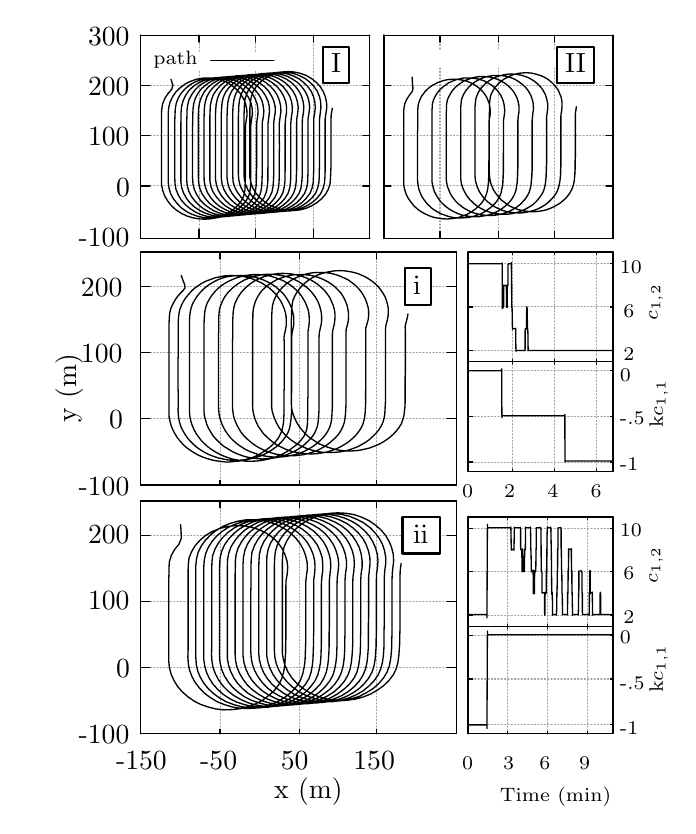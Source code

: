 
\definecolor{ca0a0a4}{RGB}{160,160,164}
\definecolor{cffffff}{RGB}{255,255,255}


\def \globalscale {1.0}
\begin{tikzpicture}[y=0.82pt, x=0.84pt, yscale=-\globalscale, xscale=\globalscale, inner sep=0pt, outer sep=0pt]
\begin{scope}[shift={(-40.156,-8.059)},draw=black,line join=bevel,line cap=rect,even odd rule,line width=0.800pt]
  \begin{scope}[draw=black,line join=bevel,line cap=rect,line width=0.800pt]
  \end{scope}
  \begin{scope}[scale=1.006,draw=black,line join=bevel,line cap=rect,line width=0.800pt]
  \end{scope}
  \begin{scope}[scale=1.006,draw=ca0a0a4,dash pattern=on 0.40pt off 0.80pt,line join=round,line cap=round,line width=0.400pt]
    \path[draw] (44.5,102.5) -- (142.5,102.5);



  \end{scope}
  \begin{scope}[scale=1.006,draw=black,line join=round,line cap=round,line width=0.480pt]
    \path[draw] (44.5,102.5) -- (48.5,102.5);



    \path[draw] (142.5,102.5) -- (139.5,102.5);



  \end{scope}
  \begin{scope}[scale=1.006,draw=black,line join=bevel,line cap=rect,line width=0.800pt]
  \end{scope}
  \begin{scope}[cm={{1.006,0.0,0.0,1.006,(18.106,106.624)}},draw=black,line join=bevel,line cap=rect,line width=0.800pt]
  \end{scope}
  \begin{scope}[cm={{1.006,0.0,0.0,1.006,(18.106,106.624)}},draw=black,line join=bevel,line cap=rect,line width=0.800pt]
  \end{scope}
  \begin{scope}[cm={{1.006,0.0,0.0,1.006,(18.106,106.624)}},draw=black,line join=bevel,line cap=rect,line width=0.800pt]
  \end{scope}
  \begin{scope}[cm={{1.006,0.0,0.0,1.006,(18.106,106.624)}},draw=black,line join=bevel,line cap=rect,line width=0.800pt]
  \end{scope}
  \begin{scope}[cm={{1.006,0.0,0.0,1.006,(18.106,106.624)}},draw=black,line join=bevel,line cap=rect,line width=0.800pt]
  \end{scope}
  \begin{scope}[cm={{1.006,0.0,0.0,1.006,(18.106,106.624)}},draw=black,line join=bevel,line cap=rect,line width=0.800pt]
    \path[fill=black] (0.0,0.0) node[above right] (text34) {-100};



  \end{scope}
  \begin{scope}[cm={{1.006,0.0,0.0,1.006,(18.106,106.624)}},draw=black,line join=bevel,line cap=rect,line width=0.800pt]
  \end{scope}
  \begin{scope}[scale=1.006,draw=black,line join=bevel,line cap=rect,line width=0.800pt]
  \end{scope}
  \begin{scope}[scale=1.006,draw=ca0a0a4,dash pattern=on 0.40pt off 0.80pt,line join=round,line cap=round,line width=0.400pt]
    \path[draw] (44.5,79.5) -- (142.5,79.5);



  \end{scope}
  \begin{scope}[scale=1.006,draw=black,line join=round,line cap=round,line width=0.480pt]
    \path[draw] (44.5,79.5) -- (48.5,79.5);



    \path[draw] (142.5,79.5) -- (139.5,79.5);



  \end{scope}
  \begin{scope}[scale=1.006,draw=black,line join=bevel,line cap=rect,line width=0.800pt]
  \end{scope}
  \begin{scope}[cm={{1.006,0.0,0.0,1.006,(34.2,84.494)}},draw=black,line join=bevel,line cap=rect,line width=0.800pt]
  \end{scope}
  \begin{scope}[cm={{1.006,0.0,0.0,1.006,(34.2,84.494)}},draw=black,line join=bevel,line cap=rect,line width=0.800pt]
  \end{scope}
  \begin{scope}[cm={{1.006,0.0,0.0,1.006,(34.2,84.494)}},draw=black,line join=bevel,line cap=rect,line width=0.800pt]
  \end{scope}
  \begin{scope}[cm={{1.006,0.0,0.0,1.006,(34.2,84.494)}},draw=black,line join=bevel,line cap=rect,line width=0.800pt]
  \end{scope}
  \begin{scope}[cm={{1.006,0.0,0.0,1.006,(34.2,84.494)}},draw=black,line join=bevel,line cap=rect,line width=0.800pt]
  \end{scope}
  \begin{scope}[cm={{1.006,0.0,0.0,1.006,(34.2,84.494)}},draw=black,line join=bevel,line cap=rect,line width=0.800pt]
    \path[fill=black] (0.0,0.0) node[above right] (text64) {0};



  \end{scope}
  \begin{scope}[cm={{1.006,0.0,0.0,1.006,(34.2,84.494)}},draw=black,line join=bevel,line cap=rect,line width=0.800pt]
  \end{scope}
  \begin{scope}[scale=1.006,draw=black,line join=bevel,line cap=rect,line width=0.800pt]
  \end{scope}
  \begin{scope}[scale=1.006,draw=ca0a0a4,dash pattern=on 0.40pt off 0.80pt,line join=round,line cap=round,line width=0.400pt]
    \path[draw] (44.5,57.5) -- (142.5,57.5);



  \end{scope}
  \begin{scope}[scale=1.006,draw=black,line join=round,line cap=round,line width=0.480pt]
    \path[draw] (44.5,57.5) -- (48.5,57.5);



    \path[draw] (142.5,57.5) -- (139.5,57.5);



  \end{scope}
  \begin{scope}[scale=1.006,draw=black,line join=bevel,line cap=rect,line width=0.800pt]
  \end{scope}
  \begin{scope}[cm={{1.006,0.0,0.0,1.006,(22.129,62.365)}},draw=black,line join=bevel,line cap=rect,line width=0.800pt]
  \end{scope}
  \begin{scope}[cm={{1.006,0.0,0.0,1.006,(22.129,62.365)}},draw=black,line join=bevel,line cap=rect,line width=0.800pt]
  \end{scope}
  \begin{scope}[cm={{1.006,0.0,0.0,1.006,(22.129,62.365)}},draw=black,line join=bevel,line cap=rect,line width=0.800pt]
  \end{scope}
  \begin{scope}[cm={{1.006,0.0,0.0,1.006,(22.129,62.365)}},draw=black,line join=bevel,line cap=rect,line width=0.800pt]
  \end{scope}
  \begin{scope}[cm={{1.006,0.0,0.0,1.006,(22.129,62.365)}},draw=black,line join=bevel,line cap=rect,line width=0.800pt]
  \end{scope}
  \begin{scope}[cm={{1.006,0.0,0.0,1.006,(22.129,62.365)}},draw=black,line join=bevel,line cap=rect,line width=0.800pt]
    \path[fill=black] (0.0,0.0) node[above right] (text94) {100};



  \end{scope}
  \begin{scope}[cm={{1.006,0.0,0.0,1.006,(22.129,62.365)}},draw=black,line join=bevel,line cap=rect,line width=0.800pt]
  \end{scope}
  \begin{scope}[scale=1.006,draw=black,line join=bevel,line cap=rect,line width=0.800pt]
  \end{scope}
  \begin{scope}[scale=1.006,draw=ca0a0a4,dash pattern=on 0.40pt off 0.80pt,line join=round,line cap=round,line width=0.400pt]
    \path[draw] (44.5,35.5) -- (142.5,35.5);



  \end{scope}
  \begin{scope}[scale=1.006,draw=black,line join=round,line cap=round,line width=0.480pt]
    \path[draw] (44.5,35.5) -- (48.5,35.5);



    \path[draw] (142.5,35.5) -- (139.5,35.5);



  \end{scope}
  \begin{scope}[scale=1.006,draw=black,line join=bevel,line cap=rect,line width=0.800pt]
  \end{scope}
  \begin{scope}[cm={{1.006,0.0,0.0,1.006,(22.129,40.235)}},draw=black,line join=bevel,line cap=rect,line width=0.800pt]
  \end{scope}
  \begin{scope}[cm={{1.006,0.0,0.0,1.006,(22.129,40.235)}},draw=black,line join=bevel,line cap=rect,line width=0.800pt]
  \end{scope}
  \begin{scope}[cm={{1.006,0.0,0.0,1.006,(22.129,40.235)}},draw=black,line join=bevel,line cap=rect,line width=0.800pt]
  \end{scope}
  \begin{scope}[cm={{1.006,0.0,0.0,1.006,(22.129,40.235)}},draw=black,line join=bevel,line cap=rect,line width=0.800pt]
  \end{scope}
  \begin{scope}[cm={{1.006,0.0,0.0,1.006,(22.129,40.235)}},draw=black,line join=bevel,line cap=rect,line width=0.800pt]
  \end{scope}
  \begin{scope}[cm={{1.006,0.0,0.0,1.006,(22.129,40.235)}},draw=black,line join=bevel,line cap=rect,line width=0.800pt]
    \path[fill=black] (0.0,0.0) node[above right] (text124) {200};



  \end{scope}
  \begin{scope}[cm={{1.006,0.0,0.0,1.006,(22.129,40.235)}},draw=black,line join=bevel,line cap=rect,line width=0.800pt]
  \end{scope}
  \begin{scope}[scale=1.006,draw=black,line join=bevel,line cap=rect,line width=0.800pt]
  \end{scope}
  \begin{scope}[scale=1.006,draw=ca0a0a4,dash pattern=on 0.40pt off 0.80pt,line join=round,line cap=round,line width=0.400pt]
    \path[draw] (44.5,13.5) -- (142.5,13.5);



  \end{scope}
  \begin{scope}[scale=1.006,draw=black,line join=round,line cap=round,line width=0.480pt]
    \path[draw] (44.5,13.5) -- (48.5,13.5);



    \path[draw] (142.5,13.5) -- (139.5,13.5);



  \end{scope}
  \begin{scope}[scale=1.006,draw=black,line join=bevel,line cap=rect,line width=0.800pt]
  \end{scope}
  \begin{scope}[cm={{1.006,0.0,0.0,1.006,(22.129,18.106)}},draw=black,line join=bevel,line cap=rect,line width=0.800pt]
  \end{scope}
  \begin{scope}[cm={{1.006,0.0,0.0,1.006,(22.129,18.106)}},draw=black,line join=bevel,line cap=rect,line width=0.800pt]
  \end{scope}
  \begin{scope}[cm={{1.006,0.0,0.0,1.006,(22.129,18.106)}},draw=black,line join=bevel,line cap=rect,line width=0.800pt]
  \end{scope}
  \begin{scope}[cm={{1.006,0.0,0.0,1.006,(22.129,18.106)}},draw=black,line join=bevel,line cap=rect,line width=0.800pt]
  \end{scope}
  \begin{scope}[cm={{1.006,0.0,0.0,1.006,(22.129,18.106)}},draw=black,line join=bevel,line cap=rect,line width=0.800pt]
  \end{scope}
  \begin{scope}[cm={{1.006,0.0,0.0,1.006,(22.129,18.106)}},draw=black,line join=bevel,line cap=rect,line width=0.800pt]
    \path[fill=black] (0.0,0.0) node[above right] (text154) {300};



  \end{scope}
  \begin{scope}[cm={{1.006,0.0,0.0,1.006,(22.129,18.106)}},draw=black,line join=bevel,line cap=rect,line width=0.800pt]
  \end{scope}
  \begin{scope}[scale=1.006,draw=black,line join=bevel,line cap=rect,line width=0.800pt]
  \end{scope}
  \begin{scope}[scale=1.006,draw=ca0a0a4,dash pattern=on 0.40pt off 0.80pt,line join=round,line cap=round,line width=0.400pt]
    \path[draw] (44.5,102.5) -- (44.5,13.5);



  \end{scope}
  \begin{scope}[scale=1.006,draw=black,line join=round,line cap=round,line width=0.480pt]
    \path[draw] (44.5,102.5) -- (44.5,98.5);



    \path[draw] (44.5,13.5) -- (44.5,16.5);



  \end{scope}
  \begin{scope}[scale=1.006,draw=black,line join=bevel,line cap=rect,line width=0.800pt]
  \end{scope}
  \begin{scope}[cm={{1.006,0.0,0.0,1.006,(45.265,118.694)}},draw=black,line join=bevel,line cap=rect,line width=0.800pt]
  \end{scope}
  \begin{scope}[cm={{1.006,0.0,0.0,1.006,(45.265,118.694)}},draw=black,line join=bevel,line cap=rect,line width=0.800pt]
  \end{scope}
  \begin{scope}[cm={{1.006,0.0,0.0,1.006,(45.265,118.694)}},draw=black,line join=bevel,line cap=rect,line width=0.800pt]
  \end{scope}
  \begin{scope}[cm={{1.006,0.0,0.0,1.006,(45.265,118.694)}},draw=black,line join=bevel,line cap=rect,line width=0.800pt]
  \end{scope}
  \begin{scope}[cm={{1.006,0.0,0.0,1.006,(45.265,118.694)}},draw=black,line join=bevel,line cap=rect,line width=0.800pt]
  \end{scope}
  \begin{scope}[cm={{1.006,0.0,0.0,1.006,(45.265,118.694)}},draw=black,line join=bevel,line cap=rect,line width=0.800pt]
  \end{scope}
  \begin{scope}[scale=1.006,draw=black,line join=bevel,line cap=rect,line width=0.800pt]
  \end{scope}
  \begin{scope}[scale=1.006,draw=ca0a0a4,dash pattern=on 0.40pt off 0.80pt,line join=round,line cap=round,line width=0.400pt]
    \path[draw] (69.5,102.5) -- (69.5,28.5);



    \path[draw] (69.5,20.5) -- (69.5,13.5);



  \end{scope}
  \begin{scope}[scale=1.006,draw=black,line join=round,line cap=round,line width=0.480pt]
    \path[draw] (69.5,102.5) -- (69.5,98.5);



    \path[draw] (69.5,13.5) -- (69.5,16.5);



  \end{scope}
  \begin{scope}[scale=1.006,draw=black,line join=bevel,line cap=rect,line width=0.800pt]
  \end{scope}
  \begin{scope}[cm={{1.006,0.0,0.0,1.006,(69.406,118.694)}},draw=black,line join=bevel,line cap=rect,line width=0.800pt]
  \end{scope}
  \begin{scope}[cm={{1.006,0.0,0.0,1.006,(69.406,118.694)}},draw=black,line join=bevel,line cap=rect,line width=0.800pt]
  \end{scope}
  \begin{scope}[cm={{1.006,0.0,0.0,1.006,(69.406,118.694)}},draw=black,line join=bevel,line cap=rect,line width=0.800pt]
  \end{scope}
  \begin{scope}[cm={{1.006,0.0,0.0,1.006,(69.406,118.694)}},draw=black,line join=bevel,line cap=rect,line width=0.800pt]
  \end{scope}
  \begin{scope}[cm={{1.006,0.0,0.0,1.006,(69.406,118.694)}},draw=black,line join=bevel,line cap=rect,line width=0.800pt]
  \end{scope}
  \begin{scope}[cm={{1.006,0.0,0.0,1.006,(69.406,118.694)}},draw=black,line join=bevel,line cap=rect,line width=0.800pt]
  \end{scope}
  \begin{scope}[scale=1.006,draw=black,line join=bevel,line cap=rect,line width=0.800pt]
  \end{scope}
  \begin{scope}[scale=1.006,draw=ca0a0a4,dash pattern=on 0.40pt off 0.80pt,line join=round,line cap=round,line width=0.400pt]
    \path[draw] (93.5,102.5) -- (93.5,28.5);



    \path[draw] (93.5,20.5) -- (93.5,13.5);



  \end{scope}
  \begin{scope}[scale=1.006,draw=black,line join=round,line cap=round,line width=0.480pt]
    \path[draw] (93.5,102.5) -- (93.5,98.5);



    \path[draw] (93.5,13.5) -- (93.5,16.5);



  \end{scope}
  \begin{scope}[scale=1.006,draw=black,line join=bevel,line cap=rect,line width=0.800pt]
  \end{scope}
  \begin{scope}[cm={{1.006,0.0,0.0,1.006,(94.553,118.694)}},draw=black,line join=bevel,line cap=rect,line width=0.800pt]
  \end{scope}
  \begin{scope}[cm={{1.006,0.0,0.0,1.006,(94.553,118.694)}},draw=black,line join=bevel,line cap=rect,line width=0.800pt]
  \end{scope}
  \begin{scope}[cm={{1.006,0.0,0.0,1.006,(94.553,118.694)}},draw=black,line join=bevel,line cap=rect,line width=0.800pt]
  \end{scope}
  \begin{scope}[cm={{1.006,0.0,0.0,1.006,(94.553,118.694)}},draw=black,line join=bevel,line cap=rect,line width=0.800pt]
  \end{scope}
  \begin{scope}[cm={{1.006,0.0,0.0,1.006,(94.553,118.694)}},draw=black,line join=bevel,line cap=rect,line width=0.800pt]
  \end{scope}
  \begin{scope}[cm={{1.006,0.0,0.0,1.006,(94.553,118.694)}},draw=black,line join=bevel,line cap=rect,line width=0.800pt]
  \end{scope}
  \begin{scope}[scale=1.006,draw=black,line join=bevel,line cap=rect,line width=0.800pt]
  \end{scope}
  \begin{scope}[scale=1.006,draw=ca0a0a4,dash pattern=on 0.40pt off 0.80pt,line join=round,line cap=round,line width=0.400pt]
    \path[draw] (118.5,102.5) -- (118.5,13.5);



  \end{scope}
  \begin{scope}[scale=1.006,draw=black,line join=round,line cap=round,line width=0.480pt]
    \path[draw] (118.5,102.5) -- (118.5,98.5);



    \path[draw] (118.5,13.5) -- (118.5,16.5);



  \end{scope}
  \begin{scope}[scale=1.006,draw=black,line join=bevel,line cap=rect,line width=0.800pt]
  \end{scope}
  \begin{scope}[cm={{1.006,0.0,0.0,1.006,(118.694,118.694)}},draw=black,line join=bevel,line cap=rect,line width=0.800pt]
  \end{scope}
  \begin{scope}[cm={{1.006,0.0,0.0,1.006,(118.694,118.694)}},draw=black,line join=bevel,line cap=rect,line width=0.800pt]
  \end{scope}
  \begin{scope}[cm={{1.006,0.0,0.0,1.006,(118.694,118.694)}},draw=black,line join=bevel,line cap=rect,line width=0.800pt]
  \end{scope}
  \begin{scope}[cm={{1.006,0.0,0.0,1.006,(118.694,118.694)}},draw=black,line join=bevel,line cap=rect,line width=0.800pt]
  \end{scope}
  \begin{scope}[cm={{1.006,0.0,0.0,1.006,(118.694,118.694)}},draw=black,line join=bevel,line cap=rect,line width=0.800pt]
  \end{scope}
  \begin{scope}[cm={{1.006,0.0,0.0,1.006,(118.694,118.694)}},draw=black,line join=bevel,line cap=rect,line width=0.800pt]
  \end{scope}
  \begin{scope}[scale=1.006,draw=black,line join=bevel,line cap=rect,line width=0.800pt]
  \end{scope}
  \begin{scope}[scale=1.006,draw=ca0a0a4,dash pattern=on 0.40pt off 0.80pt,line join=round,line cap=round,line width=0.400pt]
    \path[draw] (142.5,102.5) -- (142.5,13.5);



  \end{scope}
  \begin{scope}[scale=1.006,draw=black,line join=round,line cap=round,line width=0.480pt]
    \path[draw] (142.5,102.5) -- (142.5,98.5);



    \path[draw] (142.5,13.5) -- (142.5,16.5);



  \end{scope}
  \begin{scope}[scale=1.006,draw=black,line join=bevel,line cap=rect,line width=0.800pt]
  \end{scope}
  \begin{scope}[cm={{1.006,0.0,0.0,1.006,(143.841,118.694)}},draw=black,line join=bevel,line cap=rect,line width=0.800pt]
  \end{scope}
  \begin{scope}[cm={{1.006,0.0,0.0,1.006,(143.841,118.694)}},draw=black,line join=bevel,line cap=rect,line width=0.800pt]
  \end{scope}
  \begin{scope}[cm={{1.006,0.0,0.0,1.006,(143.841,118.694)}},draw=black,line join=bevel,line cap=rect,line width=0.800pt]
  \end{scope}
  \begin{scope}[cm={{1.006,0.0,0.0,1.006,(143.841,118.694)}},draw=black,line join=bevel,line cap=rect,line width=0.800pt]
  \end{scope}
  \begin{scope}[cm={{1.006,0.0,0.0,1.006,(143.841,118.694)}},draw=black,line join=bevel,line cap=rect,line width=0.800pt]
  \end{scope}
  \begin{scope}[cm={{1.006,0.0,0.0,1.006,(143.841,118.694)}},draw=black,line join=bevel,line cap=rect,line width=0.800pt]
  \end{scope}
  \begin{scope}[scale=1.006,draw=black,line join=bevel,line cap=rect,line width=0.800pt]
  \end{scope}
  \begin{scope}[scale=1.006,draw=black,line join=round,line cap=round,line width=0.480pt]
    \path[draw] (44.5,13.5) -- (44.5,102.5) -- (142.5,102.5) -- (142.5,13.5) -- (44.5,13.5);



  \end{scope}
  \begin{scope}[scale=1.006,draw=black,line join=bevel,line cap=rect,line width=0.800pt]
  \end{scope}
  \begin{scope}[scale=1.006,draw=black,line join=bevel,line cap=rect,line width=0.800pt]
  \end{scope}
  \begin{scope}[scale=1.006,fill=cffffff]
    \path[fill,rounded corners=0.0cm] (123.0,18.0) rectangle (134.0,34.0);



  \end{scope}
  \begin{scope}[scale=1.006,draw=black,line join=bevel,line cap=rect,line width=0.800pt]
  \end{scope}
  \begin{scope}[scale=1.006,draw=black,line join=bevel,line cap=rect,line width=0.800pt]
  \end{scope}
  \begin{scope}[scale=1.006,draw=black,line join=round,line cap=round,line width=0.800pt]
    \path[draw] (122.5,34.5) -- (122.5,18.5) -- (133.5,18.5) -- (133.5,34.5) -- (122.5,34.5);



  \end{scope}
  \begin{scope}[scale=1.006,draw=black,line join=bevel,line cap=rect,line width=0.800pt]
  \end{scope}
  \begin{scope}[cm={{1.006,0.0,0.0,1.006,(126.741,30.177)}},draw=black,line join=bevel,line cap=rect,line width=0.800pt]
  \end{scope}
  \begin{scope}[cm={{1.006,0.0,0.0,1.006,(126.741,30.177)}},draw=black,line join=bevel,line cap=rect,line width=0.800pt]
  \end{scope}
  \begin{scope}[cm={{1.006,0.0,0.0,1.006,(126.741,30.177)}},draw=black,line join=bevel,line cap=rect,line width=0.800pt]
  \end{scope}
  \begin{scope}[cm={{1.006,0.0,0.0,1.006,(126.741,30.177)}},draw=black,line join=bevel,line cap=rect,line width=0.800pt]
  \end{scope}
  \begin{scope}[cm={{1.006,0.0,0.0,1.006,(126.741,30.177)}},draw=black,line join=bevel,line cap=rect,line width=0.800pt]
  \end{scope}
  \begin{scope}[cm={{1.006,0.0,0.0,1.006,(126.741,30.177)}},draw=black,line join=bevel,line cap=rect,line width=0.800pt]
    \path[fill=black] (0.0,0.0) node[above right] (text328) {\label{fig:trajs-I-static}I};



  \end{scope}
  \begin{scope}[cm={{1.006,0.0,0.0,1.006,(126.741,30.177)}},draw=black,line join=bevel,line cap=rect,line width=0.800pt]
  \end{scope}
  \begin{scope}[cm={{0.0,-1.006,1.006,0.0,(14.082,184.076)}},draw=black,line join=bevel,line cap=rect,line width=0.800pt]
  \end{scope}
  \begin{scope}[cm={{0.0,-1.006,1.006,0.0,(14.082,184.076)}},draw=black,line join=bevel,line cap=rect,line width=0.800pt]
  \end{scope}
  \begin{scope}[cm={{0.0,-1.006,1.006,0.0,(14.082,184.076)}},draw=black,line join=bevel,line cap=rect,line width=0.800pt]
  \end{scope}
  \begin{scope}[cm={{0.0,-1.006,1.006,0.0,(14.082,184.076)}},draw=black,line join=bevel,line cap=rect,line width=0.800pt]
  \end{scope}
  \begin{scope}[cm={{0.0,-1.006,1.006,0.0,(14.082,184.076)}},draw=black,line join=bevel,line cap=rect,line width=0.800pt]
  \end{scope}
  \begin{scope}[cm={{0.0,-1.006,1.006,0.0,(8.082,184.076)}},draw=black,line join=bevel,line cap=rect,line width=0.800pt]
    \path[fill=black] (0.0,0.0) node[above right] (text344) {\rotatebox{90}{y (m)}};



  \end{scope}
  \begin{scope}[cm={{0.0,-1.006,1.006,0.0,(14.082,184.076)}},draw=black,line join=bevel,line cap=rect,line width=0.800pt]
  \end{scope}
  \begin{scope}[cm={{1.006,0.0,0.0,1.006,(50.294,28.165)}},draw=black,line join=bevel,line cap=rect,line width=0.800pt]
  \end{scope}
  \begin{scope}[cm={{1.006,0.0,0.0,1.006,(50.294,28.165)}},draw=black,line join=bevel,line cap=rect,line width=0.800pt]
  \end{scope}
  \begin{scope}[cm={{1.006,0.0,0.0,1.006,(50.294,28.165)}},draw=black,line join=bevel,line cap=rect,line width=0.800pt]
  \end{scope}
  \begin{scope}[cm={{1.006,0.0,0.0,1.006,(50.294,28.165)}},draw=black,line join=bevel,line cap=rect,line width=0.800pt]
  \end{scope}
  \begin{scope}[cm={{1.006,0.0,0.0,1.006,(50.294,28.165)}},draw=black,line join=bevel,line cap=rect,line width=0.800pt]
  \end{scope}
  \begin{scope}[cm={{1.006,0.0,0.0,1.006,(50.294,28.165)}},draw=black,line join=bevel,line cap=rect,line width=0.800pt]
    \path[fill=black] (0.0,0.0) node[above right] (text360) {\scriptsize path};



  \end{scope}
  \begin{scope}[cm={{1.006,0.0,0.0,1.006,(50.294,28.165)}},draw=black,line join=bevel,line cap=rect,line width=0.800pt]
  \end{scope}
  \begin{scope}[scale=1.006,draw=black,line join=bevel,line cap=rect,line width=0.800pt]
  \end{scope}
  \begin{scope}[scale=1.006,draw=black,line join=round,line cap=round,line width=0.480pt]
    \path[draw,even odd rule] (74.5,24.5) -- (101.5,24.5);



  \end{scope}
  \begin{scope}[scale=1.006,draw=black,line join=bevel,line cap=rect,line width=0.800pt]
  \end{scope}
  \begin{scope}[scale=1.006,draw=black,line join=bevel,line cap=rect,line width=0.800pt]
  \end{scope}
  \begin{scope}[scale=1.006,draw=black,line join=bevel,line cap=rect,line width=0.800pt]
  \end{scope}
  \begin{scope}[scale=1.006,draw=black,line join=bevel,line cap=rect,line width=0.800pt]
  \end{scope}
  \begin{scope}[scale=1.006,draw=black,line join=round,line cap=round,line width=0.480pt]
    \path[draw] (57.5,32.8) -- (57.5,32.8) -- (58.3,35.4) -- (57.8,37.2) -- (56.3,38.9) -- (54.9,41.1) -- (53.9,43.5) -- (53.5,46.1) -- (53.4,48.6) -- (53.4,51.1) -- (53.4,53.6) -- (53.4,56.1) -- (53.4,58.6) -- (53.4,61.1) -- (53.4,63.6) -- (53.4,66.1) -- (53.4,68.7) -- (53.4,71.2) -- (53.4,73.7) -- (53.4,76.2) -- (53.4,78.7) -- (53.9,81.3) -- (54.7,83.7) -- (56.0,86.0) -- (57.6,88.1) -- (59.5,89.9) -- (61.7,91.4) -- (64.1,92.6) -- (66.6,93.4) -- (69.2,93.9) -- (71.8,94.1) -- (74.4,93.9) -- (77.0,93.4) -- (79.5,92.6) -- (81.8,91.4) -- (84.0,90.0) -- (85.9,88.2) -- (87.5,86.1) -- (88.6,83.8) -- (89.1,81.3) -- (89.2,78.8) -- (89.3,76.2) -- (89.3,73.7) -- (89.3,71.1) -- (89.3,68.6) -- (89.3,66.1) -- (89.3,63.6) -- (89.3,61.0) -- (89.3,58.5) -- (89.3,56.0) -- (89.3,53.5) -- (89.6,51.0) -- (90.0,48.5) -- (89.9,46.0) -- (89.4,43.6) -- (88.5,41.3) -- (87.2,39.1) -- (85.5,37.2) -- (83.5,35.5) -- (81.3,34.1) -- (78.9,33.1) -- (76.3,32.5) -- (73.6,32.2) -- (71.0,32.3) -- (68.3,32.8) -- (65.8,33.7) -- (63.5,34.9) -- (61.4,36.5) -- (59.6,38.3) -- (58.2,40.4) -- (57.1,42.7) -- (56.5,45.2) -- (56.3,47.7) -- (56.3,50.1) -- (56.3,52.6) -- (56.3,55.1) -- (56.3,57.6) -- (56.3,60.2) -- (56.3,62.7) -- (56.3,65.2) -- (56.3,67.7) -- (56.3,70.2) -- (56.3,72.7) -- (56.3,75.3) -- (56.3,77.8) -- (56.6,80.3) -- (57.3,82.8) -- (58.5,85.1) -- (60.1,87.2) -- (61.9,89.1) -- (64.1,90.7) -- (66.4,91.9) -- (68.9,92.8) -- (71.5,93.4) -- (74.1,93.6) -- (76.7,93.5) -- (79.3,93.0) -- (81.8,92.2) -- (84.1,91.0) -- (86.3,89.5) -- (88.2,87.7) -- (89.8,85.7) -- (90.9,83.4) -- (91.4,80.9) -- (91.6,78.3) -- (91.6,75.8) -- (91.6,73.2) -- (91.6,70.7) -- (91.6,68.2) -- (91.6,65.6) -- (91.6,63.1) -- (91.6,60.6) -- (91.6,58.1) -- (91.6,55.6) -- (91.6,53.0) -- (91.9,50.5) -- (92.3,48.0) -- (92.2,45.6) -- (91.7,43.2) -- (90.7,40.9) -- (89.4,38.7) -- (87.7,36.8) -- (85.6,35.2) -- (83.3,33.9) -- (80.9,32.9) -- (78.3,32.4) -- (75.6,32.2) -- (72.9,32.4) -- (70.3,33.0) -- (67.9,33.9) -- (65.6,35.2) -- (63.6,36.9) -- (61.9,38.8) -- (60.6,41.0) -- (59.7,43.4) -- (59.3,45.9) -- (59.2,48.3) -- (59.1,50.8) -- (59.1,53.3) -- (59.1,55.8) -- (59.1,58.3) -- (59.1,60.9) -- (59.1,63.4) -- (59.1,65.9) -- (59.1,68.4) -- (59.1,70.9) -- (59.1,73.4) -- (59.1,76.0) -- (59.2,78.5) -- (59.6,81.0) -- (60.6,83.5) -- (61.9,85.7) -- (63.6,87.7) -- (65.6,89.4) -- (67.8,90.9) -- (70.2,92.0) -- (72.7,92.8) -- (75.3,93.2) -- (78.0,93.2) -- (80.6,92.9) -- (83.1,92.3) -- (85.5,91.3) -- (87.8,89.9) -- (89.8,88.3) -- (91.6,86.3) -- (92.9,84.1) -- (93.6,81.7) -- (93.9,79.2) -- (94.0,76.6) -- (94.0,74.0) -- (94.1,71.5) -- (94.1,69.0) -- (94.1,66.4) -- (94.1,63.9) -- (94.1,61.4) -- (94.1,58.9) -- (94.1,56.4) -- (94.1,53.9) -- (94.2,51.3) -- (94.6,48.8) -- (94.7,46.4) -- (94.4,43.9) -- (93.6,41.6) -- (92.4,39.3) -- (90.8,37.3) -- (88.9,35.6) -- (86.7,34.2) -- (84.3,33.1) -- (81.7,32.4) -- (79.1,32.0) -- (76.4,32.1) -- (73.8,32.5) -- (71.3,33.4) -- (68.9,34.6) -- (66.8,36.1) -- (65.0,37.9) -- (63.6,40.1) -- (62.6,42.4) -- (62.0,44.8) -- (61.8,47.3) -- (61.8,49.8) -- (61.7,52.3) -- (61.7,54.8) -- (61.7,57.3) -- (61.7,59.8) -- (61.7,62.4) -- (61.7,64.9) -- (61.7,67.4) -- (61.7,69.9) -- (61.7,72.4) -- (61.7,75.0) -- (61.7,77.5) -- (62.0,80.0) -- (62.8,82.5) -- (64.0,84.8) -- (65.6,86.9) -- (67.5,88.7) -- (69.7,90.2) -- (72.1,91.4) -- (74.6,92.3) -- (77.1,92.8) -- (79.8,93.0) -- (82.4,92.8) -- (84.9,92.2) -- (87.4,91.3) -- (89.7,90.0) -- (91.8,88.5) -- (93.6,86.6) -- (95.1,84.4) -- (95.9,82.1) -- (96.3,79.6) -- (96.4,77.0) -- (96.5,74.4) -- (96.5,71.9) -- (96.5,69.3) -- (96.5,66.8) -- (96.5,64.3) -- (96.5,61.8) -- (96.5,59.3) -- (96.5,56.7) -- (96.5,54.2) -- (96.5,51.7) -- (97.0,49.2) -- (97.2,46.7) -- (96.9,44.3) -- (96.3,41.9) -- (95.1,39.6) -- (93.6,37.6) -- (91.8,35.8) -- (89.7,34.3) -- (87.3,33.1) -- (84.8,32.3) -- (82.1,31.9) -- (79.5,31.8) -- (76.8,32.2) -- (74.3,32.9) -- (71.9,34.1) -- (69.7,35.5) -- (67.9,37.3) -- (66.4,39.4) -- (65.2,41.7) -- (64.6,44.1) -- (64.3,46.6) -- (64.3,49.1) -- (64.2,51.6) -- (64.2,54.1) -- (64.2,56.6) -- (64.2,59.1) -- (64.2,61.6) -- (64.2,64.1) -- (64.2,66.6) -- (64.2,69.2) -- (64.2,71.7) -- (64.2,74.2) -- (64.2,76.7) -- (64.4,79.3) -- (65.1,81.8) -- (66.2,84.1) -- (67.8,86.2) -- (69.6,88.1) -- (71.7,89.7) -- (74.0,91.0) -- (76.5,91.9) -- (79.1,92.5) -- (81.7,92.7) -- (84.3,92.6) -- (86.9,92.1) -- (89.4,91.3) -- (91.7,90.1) -- (93.9,88.6) -- (95.7,86.7) -- (97.3,84.6) -- (98.2,82.3) -- (98.7,79.8) -- (98.9,77.3) -- (98.9,74.7) -- (98.9,72.1) -- (99.0,69.6) -- (99.0,67.1) -- (99.0,64.6) -- (99.0,62.0) -- (99.0,59.5) -- (99.0,57.0) -- (99.0,54.5) -- (99.0,52.0) -- (99.3,49.4) -- (99.6,47.0) -- (99.5,44.5) -- (98.9,42.1) -- (97.8,39.8) -- (96.4,37.7) -- (94.6,35.9) -- (92.5,34.3) -- (90.2,33.1) -- (87.7,32.2) -- (85.1,31.7) -- (82.4,31.6) -- (79.7,31.9) -- (77.2,32.6) -- (74.8,33.6) -- (72.6,35.1) -- (70.6,36.8) -- (69.1,38.8) -- (67.9,41.1) -- (67.2,43.5) -- (66.9,46.0) -- (66.8,48.5) -- (66.8,51.0) -- (66.7,53.5) -- (66.7,56.0) -- (66.7,58.5) -- (66.7,61.0) -- (66.7,63.5) -- (66.7,66.0) -- (66.7,68.6) -- (66.7,71.1) -- (66.7,73.6) -- (66.7,76.1) -- (66.9,78.7) -- (67.5,81.2) -- (68.6,83.5) -- (70.0,85.7) -- (71.8,87.6) -- (73.9,89.2) -- (76.2,90.6) -- (78.7,91.6) -- (81.2,92.2) -- (83.8,92.5) -- (86.5,92.4) -- (89.0,92.0) -- (91.5,91.2) -- (93.9,90.0) -- (96.1,88.5) -- (98.0,86.7) -- (99.5,84.7) -- (100.6,82.4) -- (101.1,79.9) -- (101.3,77.3) -- (101.4,74.8) -- (101.4,72.2) -- (101.4,69.7) -- (101.4,67.2) -- (101.4,64.6) -- (101.4,62.1) -- (101.4,59.6) -- (101.4,57.1) -- (101.4,54.6) -- (101.4,52.0) -- (101.7,49.5) -- (102.1,47.0) -- (102.0,44.6) -- (101.4,42.2) -- (100.4,39.9) -- (99.0,37.7) -- (97.3,35.9) -- (95.2,34.2) -- (92.9,33.0) -- (90.4,32.1) -- (87.8,31.5) -- (85.2,31.4) -- (82.5,31.6) -- (79.9,32.3) -- (77.5,33.3) -- (75.3,34.6) -- (73.3,36.3) -- (71.7,38.3) -- (70.5,40.6) -- (69.7,43.0) -- (69.3,45.5) -- (69.2,47.9) -- (69.2,50.4) -- (69.2,52.9) -- (69.2,55.4) -- (69.2,57.9) -- (69.2,60.5) -- (69.2,63.0) -- (69.2,65.5) -- (69.2,68.0) -- (69.2,70.5) -- (69.2,73.1) -- (69.2,75.6) -- (69.3,78.1) -- (69.8,80.6) -- (70.8,83.0) -- (72.3,85.2) -- (74.0,87.2) -- (76.1,88.8) -- (78.3,90.2) -- (80.8,91.2) -- (83.3,91.9) -- (85.9,92.3) -- (88.6,92.2) -- (91.2,91.8) -- (93.7,91.1) -- (96.0,90.0) -- (98.2,88.5) -- (100.2,86.8) -- (101.8,84.7) -- (102.9,82.5) -- (103.5,80.0) -- (103.7,77.4) -- (103.8,74.9) -- (103.8,72.3) -- (103.8,69.8) -- (103.8,67.3) -- (103.8,64.7) -- (103.9,62.2) -- (103.8,59.7) -- (103.8,57.2) -- (103.8,54.7) -- (103.8,52.1) -- (104.1,49.6) -- (104.5,47.1) -- (104.4,44.7) -- (103.9,42.3) -- (103.0,39.9) -- (101.7,37.8) -- (100.0,35.9) -- (98.0,34.2) -- (95.7,32.9) -- (93.2,31.9) -- (90.6,31.4) -- (88.0,31.2) -- (85.3,31.3) -- (82.7,31.9) -- (80.2,32.9) -- (78.0,34.2) -- (76.0,35.9) -- (74.3,37.8) -- (73.0,40.0) -- (72.2,42.4) -- (71.8,44.9) -- (71.7,47.4) -- (71.6,49.9) -- (71.6,52.4) -- (71.6,54.9) -- (71.6,57.4) -- (71.6,59.9) -- (71.6,62.4) -- (71.6,65.0) -- (71.6,67.5) -- (71.6,70.0) -- (71.6,72.5) -- (71.6,75.0) -- (71.7,77.6) -- (72.2,80.1) -- (73.1,82.5) -- (74.5,84.7) -- (76.2,86.7) -- (78.2,88.4) -- (80.5,89.8) -- (82.9,90.9) -- (85.4,91.6) -- (88.0,92.0) -- (90.7,92.0) -- (93.3,91.7) -- (95.8,91.0) -- (98.2,89.9) -- (100.4,88.5) -- (102.4,86.8) -- (104.1,84.8) -- (105.3,82.6) -- (105.9,80.1) -- (106.2,77.6) -- (106.2,75.0) -- (106.3,72.4) -- (106.3,69.9) -- (106.3,67.4) -- (106.3,64.9) -- (106.3,62.3) -- (106.3,59.8) -- (106.3,57.3) -- (106.3,54.8) -- (106.3,52.3) -- (106.5,49.7) -- (106.9,47.2) -- (106.9,44.8) -- (106.5,42.4) -- (105.6,40.0) -- (104.3,37.8) -- (102.7,35.9) -- (100.7,34.2) -- (98.4,32.8) -- (96.0,31.8) -- (93.4,31.2) -- (90.8,30.9) -- (88.1,31.1) -- (85.5,31.6) -- (83.0,32.5) -- (80.7,33.8) -- (78.7,35.4) -- (77.0,37.4) -- (75.6,39.5) -- (74.8,41.9) -- (74.3,44.4) -- (74.2,46.9) -- (74.1,49.3) -- (74.1,51.8) -- (74.1,54.3) -- (74.1,56.9) -- (74.1,59.4) -- (74.1,61.9) -- (74.1,64.4) -- (74.1,66.9) -- (74.1,69.4) -- (74.1,72.0) -- (74.1,74.5) -- (74.1,77.0) -- (74.5,79.6) -- (75.4,82.0) -- (76.8,84.2) -- (78.5,86.2) -- (80.4,88.0) -- (82.6,89.4) -- (85.0,90.6) -- (87.6,91.3) -- (90.2,91.8) -- (92.8,91.8) -- (95.4,91.5) -- (97.9,90.9) -- (100.3,89.8) -- (102.6,88.5) -- (104.6,86.8) -- (106.3,84.8) -- (107.6,82.6) -- (108.3,80.2) -- (108.6,77.7) -- (108.7,75.1) -- (108.7,72.5) -- (108.7,70.0) -- (108.7,67.5) -- (108.7,64.9) -- (108.7,62.4) -- (108.7,59.9) -- (108.7,57.4) -- (108.7,54.9) -- (108.7,52.3) -- (108.9,49.8) -- (109.3,47.3) -- (109.4,44.9) -- (109.0,42.4) -- (108.2,40.1) -- (106.9,37.9) -- (105.3,35.9) -- (103.4,34.2) -- (101.2,32.8) -- (98.8,31.7) -- (96.2,31.0) -- (93.5,30.7) -- (90.9,30.8) -- (88.2,31.3) -- (85.7,32.2) -- (83.4,33.4) -- (81.4,35.0) -- (79.6,36.9) -- (78.2,39.0) -- (77.3,41.4) -- (76.8,43.8) -- (76.6,46.3) -- (76.5,48.8) -- (76.5,51.3) -- (76.5,53.8) -- (76.5,56.3) -- (76.5,58.8) -- (76.5,61.4) -- (76.5,63.9) -- (76.5,66.4) -- (76.5,68.9) -- (76.5,71.4) -- (76.5,73.9) -- (76.5,76.5) -- (76.9,79.0) -- (77.7,81.5) -- (79.0,83.7) -- (80.7,85.8) -- (82.6,87.6) -- (84.8,89.0) -- (87.2,90.2) -- (89.7,91.0) -- (92.3,91.5) -- (94.9,91.6) -- (97.5,91.4) -- (100.1,90.7) -- (102.5,89.8) -- (104.8,88.4) -- (106.8,86.8) -- (108.6,84.9) -- (109.9,82.7) -- (110.7,80.3) -- (111.0,77.8) -- (111.1,75.2) -- (111.2,72.6) -- (111.2,70.1) -- (111.2,67.6) -- (111.2,65.0) -- (111.2,62.5) -- (111.2,60.0) -- (111.2,57.5) -- (111.2,55.0) -- (111.2,52.4) -- (111.3,49.9) -- (111.7,47.4) -- (111.9,45.0) -- (111.5,42.5) -- (110.8,40.2) -- (109.6,37.9) -- (108.0,35.9) -- (106.1,34.1) -- (103.9,32.7) -- (101.5,31.6) -- (99.0,30.9) -- (96.3,30.5) -- (93.6,30.6) -- (91.0,31.0) -- (88.5,31.8) -- (86.2,33.0) -- (84.1,34.6) -- (82.3,36.4) -- (80.8,38.5) -- (79.8,40.8) -- (79.3,43.3) -- (79.1,45.8) -- (79.0,48.3) -- (79.0,50.8) -- (79.0,53.3) -- (79.0,55.8) -- (79.0,58.3) -- (79.0,60.8) -- (79.0,63.3) -- (79.0,65.9) -- (79.0,68.4) -- (79.0,70.9) -- (79.0,73.4) -- (79.0,75.9) -- (79.3,78.5) -- (80.1,81.0) -- (81.3,83.2) -- (82.9,85.3) -- (84.8,87.1) -- (87.0,88.6) -- (89.3,89.9) -- (91.8,90.7) -- (94.4,91.3) -- (97.0,91.4) -- (99.6,91.2) -- (102.2,90.6) -- (104.6,89.7) -- (106.9,88.4) -- (109.0,86.8) -- (110.8,84.9) -- (112.2,82.8) -- (113.1,80.4) -- (113.4,77.9) -- (113.6,75.3) -- (113.6,72.7) -- (113.6,70.2) -- (113.6,67.6) -- (113.6,65.1) -- (113.6,62.6) -- (113.6,60.1) -- (113.6,57.6) -- (113.6,55.1) -- (113.6,52.5) -- (113.7,50.0) -- (114.1,47.5) -- (114.3,45.0) -- (114.0,42.6) -- (113.3,40.2) -- (112.2,38.0) -- (110.7,35.9) -- (108.8,34.1) -- (106.6,32.6) -- (104.3,31.5) -- (101.7,30.7) -- (99.1,30.3) -- (96.4,30.3) -- (93.8,30.7) -- (91.2,31.5) -- (88.9,32.6) -- (86.7,34.1) -- (84.9,36.0) -- (83.4,38.0) -- (82.4,40.3) -- (81.8,42.8) -- (81.6,45.3) -- (81.5,47.8) -- (81.4,50.3) -- (81.4,52.8) -- (81.4,55.3) -- (81.4,57.8) -- (81.4,60.3) -- (81.4,62.8) -- (81.4,65.4) -- (81.4,67.9) -- (81.4,70.4) -- (81.4,72.9) -- (81.4,75.4) -- (81.7,78.0) -- (82.4,80.5) -- (83.6,82.8) -- (85.2,84.9) -- (87.0,86.7) -- (89.2,88.3) -- (91.5,89.5) -- (94.0,90.4) -- (96.6,91.0) -- (99.2,91.2) -- (101.8,91.0) -- (104.4,90.5) -- (106.8,89.6) -- (109.2,88.3) -- (111.3,86.8) -- (113.1,84.9) -- (114.6,82.8) -- (115.5,80.4) -- (115.9,77.9) -- (116.0,75.3) -- (116.1,72.8) -- (116.1,70.2) -- (116.1,67.7) -- (116.1,65.2) -- (116.1,62.7) -- (116.1,60.1) -- (116.1,57.6) -- (116.1,55.1) -- (116.1,52.6) -- (116.1,50.1) -- (116.5,47.5) -- (116.8,45.1) -- (116.5,42.6) -- (115.9,40.2) -- (114.8,38.0) -- (113.3,35.9) -- (111.5,34.1) -- (109.3,32.6) -- (107.0,31.4) -- (104.5,30.6) -- (101.8,30.1) -- (99.2,30.1) -- (96.5,30.4) -- (94.0,31.2) -- (91.6,32.3) -- (89.4,33.7) -- (87.5,35.5) -- (86.0,37.6) -- (84.9,39.9) -- (84.3,42.3) -- (84.0,44.8) -- (83.9,47.3) -- (83.9,49.8) -- (83.9,52.3) -- (83.9,54.8) -- (83.9,57.3) -- (83.9,59.8) -- (83.9,62.3) -- (83.9,64.8) -- (83.9,67.4) -- (83.9,69.9) -- (83.9,72.4) -- (83.9,74.9) -- (84.0,77.5) -- (84.7,80.0) -- (85.9,82.3) -- (87.4,84.4) -- (89.2,86.3) -- (91.3,87.9) -- (93.7,89.2) -- (96.1,90.1) -- (98.7,90.7) -- (101.3,91.0) -- (103.9,90.8) -- (106.5,90.3) -- (109.0,89.5) -- (111.3,88.3) -- (113.5,86.8) -- (115.3,84.9) -- (116.9,82.8) -- (117.8,80.5) -- (118.3,78.0) -- (118.4,75.4) -- (118.5,72.9) -- (118.5,70.3) -- (118.5,67.8) -- (118.5,65.3) -- (118.5,62.7) -- (118.5,60.2) -- (118.5,57.7) -- (118.5,55.2) -- (118.5,52.7) -- (118.5,50.2) -- (118.9,47.6) -- (119.2,45.1) -- (119.0,42.7) -- (118.4,40.3) -- (117.4,38.0) -- (115.9,35.9) -- (114.1,34.1) -- (112.1,32.5) -- (109.7,31.3) -- (107.2,30.4) -- (104.6,29.9) -- (101.9,29.9) -- (99.3,30.2) -- (96.7,30.8) -- (94.3,31.9) -- (92.1,33.3) -- (90.2,35.1) -- (88.6,37.1) -- (87.5,39.4) -- (86.8,41.8) -- (86.5,44.3) -- (86.4,46.8) -- (86.3,49.3) -- (86.3,51.8) -- (86.3,54.3) -- (86.3,56.8) -- (86.3,59.3) -- (86.3,61.8) -- (86.3,64.3) -- (86.3,66.8) -- (86.3,69.4) -- (86.3,71.9) -- (86.3,74.4) -- (86.5,76.9) -- (87.1,79.5) -- (88.2,81.8) -- (89.7,84.0) -- (91.5,85.9) -- (93.6,87.5) -- (95.8,88.8) -- (98.3,89.8) -- (100.9,90.5) -- (103.5,90.7) -- (106.1,90.6) -- (108.7,90.2) -- (111.2,89.4) -- (113.5,88.2) -- (115.7,86.7) -- (117.6,84.9) -- (119.2,82.9) -- (120.2,80.5) -- (120.7,78.1) -- (120.9,75.5) -- (120.9,72.9) -- (121.0,70.4) -- (121.0,67.8) -- (121.0,65.3) -- (121.0,62.8) -- (121.0,60.3) -- (121.0,57.8) -- (121.0,55.2) -- (121.0,52.7) -- (121.0,50.2) -- (121.3,47.7) -- (121.6,45.2) -- (121.5,42.8) -- (121.0,40.4) -- (120.0,38.0) -- (118.6,35.9) -- (116.8,34.0) -- (114.8,32.4) -- (112.4,31.2) -- (110.0,30.3) -- (107.4,29.7) -- (104.7,29.6) -- (102.0,29.9) -- (99.4,30.5) -- (97.0,31.5) -- (94.8,32.9) -- (92.8,34.6) -- (91.2,36.6) -- (90.0,38.8) -- (89.2,41.2) -- (88.9,43.7) -- (88.8,46.2) -- (88.7,48.7) -- (88.7,51.2) -- (88.7,53.7) -- (88.7,56.2) -- (88.7,58.7) -- (88.7,61.2) -- (88.7,63.8) -- (88.7,66.3) -- (88.7,68.8) -- (88.7,71.3) -- (88.7,73.8) -- (88.8,76.4) -- (89.4,78.9) -- (90.4,81.3) -- (91.8,83.5) -- (93.6,85.4) -- (95.6,87.1) -- (97.9,88.4) -- (100.3,89.5) -- (102.9,90.2) -- (105.5,90.5) -- (108.1,90.5) -- (110.7,90.1) -- (113.2,89.3) -- (115.6,88.2) -- (117.8,86.8) -- (119.8,85.0) -- (121.4,83.0) -- (122.5,80.7) -- (123.1,78.3) -- (123.3,75.7) -- (123.4,73.1) -- (123.4,70.6) -- (123.4,68.0) -- (123.4,65.5) -- (123.4,63.0) -- (123.4,60.5) -- (123.4,58.0) -- (123.4,55.4) -- (123.4,52.9) -- (123.4,50.4) -- (123.7,47.9) -- (124.1,45.4) -- (124.0,42.9) -- (123.5,40.5) -- (122.6,38.2) -- (121.3,36.0) -- (119.6,34.1) -- (117.6,32.5) -- (115.3,31.1) -- (112.8,30.2) -- (110.2,29.6) -- (107.6,29.4) -- (104.9,29.6) -- (102.3,30.1) -- (99.9,31.1) -- (97.6,32.4) -- (95.6,34.1) -- (93.9,36.0) -- (92.6,38.2) -- (91.8,40.6) -- (91.4,43.1) -- (91.2,45.6) -- (91.2,48.0) -- (91.2,50.5) -- (91.2,53.0) -- (91.2,55.6) -- (91.2,58.1) -- (91.2,60.6) -- (91.2,63.1) -- (91.2,65.6) -- (91.2,68.1) -- (91.2,70.7) -- (91.2,73.2) -- (91.2,75.7) -- (91.7,78.3) -- (92.6,80.7) -- (94.0,82.9) -- (95.7,84.9) -- (97.7,86.6) -- (99.9,88.0) -- (102.4,89.1) -- (104.9,89.9) -- (107.5,90.3) -- (110.1,90.3) -- (112.7,90.0) -- (115.3,89.3) -- (117.7,88.2) -- (119.9,86.8) -- (121.9,85.1) -- (123.6,83.1) -- (124.8,80.9) -- (125.5,78.5) -- (125.7,75.9) -- (125.8,73.4) -- (125.9,70.8) -- (125.9,68.2) -- (125.9,65.7) -- (125.9,63.2) -- (125.9,60.7) -- (125.9,58.2) -- (125.9,55.7) -- (125.9,53.1) -- (125.9,50.6) -- (126.0,48.1) -- (126.5,45.5);



  \end{scope}
  \begin{scope}[scale=1.006,draw=black,line join=bevel,line cap=rect,line width=0.800pt]
  \end{scope}
  \begin{scope}[scale=1.006,draw=black,line join=bevel,line cap=rect,line width=0.800pt]
  \end{scope}
  \begin{scope}[scale=1.006,draw=black,line join=round,line cap=round,line width=0.480pt]
    \path[draw] (44.5,13.5) -- (44.5,102.5) -- (142.5,102.5) -- (142.5,13.5) -- (44.5,13.5);



  \end{scope}
  \begin{scope}[scale=1.006,draw=ca0a0a4,dash pattern=on 0.40pt off 0.80pt,line join=round,line cap=round,line width=0.400pt]
    \path[draw] (148.5,102.5) -- (246.5,102.5);



  \end{scope}
  \begin{scope}[scale=1.006,draw=black,line join=round,line cap=round,line width=0.480pt]
    \path[draw] (148.5,102.5) -- (151.5,102.5);



    \path[draw] (246.5,102.5) -- (243.5,102.5);



  \end{scope}
  \begin{scope}[scale=1.006,draw=black,line join=bevel,line cap=rect,line width=0.800pt]
  \end{scope}
  \begin{scope}[cm={{1.006,0.0,0.0,1.006,(143.841,102.6)}},draw=black,line join=bevel,line cap=rect,line width=0.800pt]
  \end{scope}
  \begin{scope}[cm={{1.006,0.0,0.0,1.006,(143.841,102.6)}},draw=black,line join=bevel,line cap=rect,line width=0.800pt]
  \end{scope}
  \begin{scope}[cm={{1.006,0.0,0.0,1.006,(143.841,102.6)}},draw=black,line join=bevel,line cap=rect,line width=0.800pt]
  \end{scope}
  \begin{scope}[cm={{1.006,0.0,0.0,1.006,(143.841,102.6)}},draw=black,line join=bevel,line cap=rect,line width=0.800pt]
  \end{scope}
  \begin{scope}[cm={{1.006,0.0,0.0,1.006,(143.841,102.6)}},draw=black,line join=bevel,line cap=rect,line width=0.800pt]
  \end{scope}
  \begin{scope}[cm={{1.006,0.0,0.0,1.006,(143.841,102.6)}},draw=black,line join=bevel,line cap=rect,line width=0.800pt]
  \end{scope}
  \begin{scope}[scale=1.006,draw=black,line join=bevel,line cap=rect,line width=0.800pt]
  \end{scope}
  \begin{scope}[scale=1.006,draw=ca0a0a4,dash pattern=on 0.40pt off 0.80pt,line join=round,line cap=round,line width=0.400pt]
    \path[draw] (148.5,79.5) -- (246.5,79.5);



  \end{scope}
  \begin{scope}[scale=1.006,draw=black,line join=round,line cap=round,line width=0.480pt]
    \path[draw] (148.5,79.5) -- (151.5,79.5);



    \path[draw] (246.5,79.5) -- (243.5,79.5);



  \end{scope}
  \begin{scope}[scale=1.006,draw=black,line join=bevel,line cap=rect,line width=0.800pt]
  \end{scope}
  \begin{scope}[cm={{1.006,0.0,0.0,1.006,(143.841,80.471)}},draw=black,line join=bevel,line cap=rect,line width=0.800pt]
  \end{scope}
  \begin{scope}[cm={{1.006,0.0,0.0,1.006,(143.841,80.471)}},draw=black,line join=bevel,line cap=rect,line width=0.800pt]
  \end{scope}
  \begin{scope}[cm={{1.006,0.0,0.0,1.006,(143.841,80.471)}},draw=black,line join=bevel,line cap=rect,line width=0.800pt]
  \end{scope}
  \begin{scope}[cm={{1.006,0.0,0.0,1.006,(143.841,80.471)}},draw=black,line join=bevel,line cap=rect,line width=0.800pt]
  \end{scope}
  \begin{scope}[cm={{1.006,0.0,0.0,1.006,(143.841,80.471)}},draw=black,line join=bevel,line cap=rect,line width=0.800pt]
  \end{scope}
  \begin{scope}[cm={{1.006,0.0,0.0,1.006,(143.841,80.471)}},draw=black,line join=bevel,line cap=rect,line width=0.800pt]
  \end{scope}
  \begin{scope}[scale=1.006,draw=black,line join=bevel,line cap=rect,line width=0.800pt]
  \end{scope}
  \begin{scope}[scale=1.006,draw=ca0a0a4,dash pattern=on 0.40pt off 0.80pt,line join=round,line cap=round,line width=0.400pt]
    \path[draw] (148.5,57.5) -- (246.5,57.5);



  \end{scope}
  \begin{scope}[scale=1.006,draw=black,line join=round,line cap=round,line width=0.480pt]
    \path[draw] (148.5,57.5) -- (151.5,57.5);



    \path[draw] (246.5,57.5) -- (243.5,57.5);



  \end{scope}
  \begin{scope}[scale=1.006,draw=black,line join=bevel,line cap=rect,line width=0.800pt]
  \end{scope}
  \begin{scope}[cm={{1.006,0.0,0.0,1.006,(143.841,58.341)}},draw=black,line join=bevel,line cap=rect,line width=0.800pt]
  \end{scope}
  \begin{scope}[cm={{1.006,0.0,0.0,1.006,(143.841,58.341)}},draw=black,line join=bevel,line cap=rect,line width=0.800pt]
  \end{scope}
  \begin{scope}[cm={{1.006,0.0,0.0,1.006,(143.841,58.341)}},draw=black,line join=bevel,line cap=rect,line width=0.800pt]
  \end{scope}
  \begin{scope}[cm={{1.006,0.0,0.0,1.006,(143.841,58.341)}},draw=black,line join=bevel,line cap=rect,line width=0.800pt]
  \end{scope}
  \begin{scope}[cm={{1.006,0.0,0.0,1.006,(143.841,58.341)}},draw=black,line join=bevel,line cap=rect,line width=0.800pt]
  \end{scope}
  \begin{scope}[cm={{1.006,0.0,0.0,1.006,(143.841,58.341)}},draw=black,line join=bevel,line cap=rect,line width=0.800pt]
  \end{scope}
  \begin{scope}[scale=1.006,draw=black,line join=bevel,line cap=rect,line width=0.800pt]
  \end{scope}
  \begin{scope}[scale=1.006,draw=ca0a0a4,dash pattern=on 0.40pt off 0.80pt,line join=round,line cap=round,line width=0.400pt]
    \path[draw] (148.5,35.5) -- (246.5,35.5);



  \end{scope}
  \begin{scope}[scale=1.006,draw=black,line join=round,line cap=round,line width=0.480pt]
    \path[draw] (148.5,35.5) -- (151.5,35.5);



    \path[draw] (246.5,35.5) -- (243.5,35.5);



  \end{scope}
  \begin{scope}[scale=1.006,draw=black,line join=bevel,line cap=rect,line width=0.800pt]
  \end{scope}
  \begin{scope}[cm={{1.006,0.0,0.0,1.006,(143.841,36.212)}},draw=black,line join=bevel,line cap=rect,line width=0.800pt]
  \end{scope}
  \begin{scope}[cm={{1.006,0.0,0.0,1.006,(143.841,36.212)}},draw=black,line join=bevel,line cap=rect,line width=0.800pt]
  \end{scope}
  \begin{scope}[cm={{1.006,0.0,0.0,1.006,(143.841,36.212)}},draw=black,line join=bevel,line cap=rect,line width=0.800pt]
  \end{scope}
  \begin{scope}[cm={{1.006,0.0,0.0,1.006,(143.841,36.212)}},draw=black,line join=bevel,line cap=rect,line width=0.800pt]
  \end{scope}
  \begin{scope}[cm={{1.006,0.0,0.0,1.006,(143.841,36.212)}},draw=black,line join=bevel,line cap=rect,line width=0.800pt]
  \end{scope}
  \begin{scope}[cm={{1.006,0.0,0.0,1.006,(143.841,36.212)}},draw=black,line join=bevel,line cap=rect,line width=0.800pt]
  \end{scope}
  \begin{scope}[scale=1.006,draw=black,line join=bevel,line cap=rect,line width=0.800pt]
  \end{scope}
  \begin{scope}[scale=1.006,draw=ca0a0a4,dash pattern=on 0.40pt off 0.80pt,line join=round,line cap=round,line width=0.400pt]
    \path[draw] (148.5,13.5) -- (246.5,13.5);



  \end{scope}
  \begin{scope}[scale=1.006,draw=black,line join=round,line cap=round,line width=0.480pt]
    \path[draw] (148.5,13.5) -- (151.5,13.5);



    \path[draw] (246.5,13.5) -- (243.5,13.5);



  \end{scope}
  \begin{scope}[scale=1.006,draw=black,line join=bevel,line cap=rect,line width=0.800pt]
  \end{scope}
  \begin{scope}[cm={{1.006,0.0,0.0,1.006,(143.841,14.082)}},draw=black,line join=bevel,line cap=rect,line width=0.800pt]
  \end{scope}
  \begin{scope}[cm={{1.006,0.0,0.0,1.006,(143.841,14.082)}},draw=black,line join=bevel,line cap=rect,line width=0.800pt]
  \end{scope}
  \begin{scope}[cm={{1.006,0.0,0.0,1.006,(143.841,14.082)}},draw=black,line join=bevel,line cap=rect,line width=0.800pt]
  \end{scope}
  \begin{scope}[cm={{1.006,0.0,0.0,1.006,(143.841,14.082)}},draw=black,line join=bevel,line cap=rect,line width=0.800pt]
  \end{scope}
  \begin{scope}[cm={{1.006,0.0,0.0,1.006,(143.841,14.082)}},draw=black,line join=bevel,line cap=rect,line width=0.800pt]
  \end{scope}
  \begin{scope}[cm={{1.006,0.0,0.0,1.006,(143.841,14.082)}},draw=black,line join=bevel,line cap=rect,line width=0.800pt]
  \end{scope}
  \begin{scope}[scale=1.006,draw=black,line join=bevel,line cap=rect,line width=0.800pt]
  \end{scope}
  \begin{scope}[scale=1.006,draw=ca0a0a4,dash pattern=on 0.40pt off 0.80pt,line join=round,line cap=round,line width=0.400pt]
    \path[draw] (148.5,102.5) -- (148.5,13.5);



  \end{scope}
  \begin{scope}[scale=1.006,draw=black,line join=round,line cap=round,line width=0.480pt]
    \path[draw] (148.5,102.5) -- (148.5,99.5);



    \path[draw] (148.5,13.5) -- (148.5,16.5);



  \end{scope}
  \begin{scope}[scale=1.006,draw=black,line join=bevel,line cap=rect,line width=0.800pt]
  \end{scope}
  \begin{scope}[cm={{1.006,0.0,0.0,1.006,(148.871,118.694)}},draw=black,line join=bevel,line cap=rect,line width=0.800pt]
  \end{scope}
  \begin{scope}[cm={{1.006,0.0,0.0,1.006,(148.871,118.694)}},draw=black,line join=bevel,line cap=rect,line width=0.800pt]
  \end{scope}
  \begin{scope}[cm={{1.006,0.0,0.0,1.006,(148.871,118.694)}},draw=black,line join=bevel,line cap=rect,line width=0.800pt]
  \end{scope}
  \begin{scope}[cm={{1.006,0.0,0.0,1.006,(148.871,118.694)}},draw=black,line join=bevel,line cap=rect,line width=0.800pt]
  \end{scope}
  \begin{scope}[cm={{1.006,0.0,0.0,1.006,(148.871,118.694)}},draw=black,line join=bevel,line cap=rect,line width=0.800pt]
  \end{scope}
  \begin{scope}[cm={{1.006,0.0,0.0,1.006,(148.871,118.694)}},draw=black,line join=bevel,line cap=rect,line width=0.800pt]
  \end{scope}
  \begin{scope}[scale=1.006,draw=black,line join=bevel,line cap=rect,line width=0.800pt]
  \end{scope}
  \begin{scope}[scale=1.006,draw=ca0a0a4,dash pattern=on 0.40pt off 0.80pt,line join=round,line cap=round,line width=0.400pt]
    \path[draw] (172.5,102.5) -- (172.5,27.5);



    \path[draw] (172.5,19.5) -- (172.5,13.5);



  \end{scope}
  \begin{scope}[scale=1.006,draw=black,line join=round,line cap=round,line width=0.480pt]
    \path[draw] (172.5,102.5) -- (172.5,99.5);



    \path[draw] (172.5,13.5) -- (172.5,16.5);



  \end{scope}
  \begin{scope}[scale=1.006,draw=black,line join=bevel,line cap=rect,line width=0.800pt]
  \end{scope}
  \begin{scope}[cm={{1.006,0.0,0.0,1.006,(174.018,118.694)}},draw=black,line join=bevel,line cap=rect,line width=0.800pt]
  \end{scope}
  \begin{scope}[cm={{1.006,0.0,0.0,1.006,(174.018,118.694)}},draw=black,line join=bevel,line cap=rect,line width=0.800pt]
  \end{scope}
  \begin{scope}[cm={{1.006,0.0,0.0,1.006,(174.018,118.694)}},draw=black,line join=bevel,line cap=rect,line width=0.800pt]
  \end{scope}
  \begin{scope}[cm={{1.006,0.0,0.0,1.006,(174.018,118.694)}},draw=black,line join=bevel,line cap=rect,line width=0.800pt]
  \end{scope}
  \begin{scope}[cm={{1.006,0.0,0.0,1.006,(174.018,118.694)}},draw=black,line join=bevel,line cap=rect,line width=0.800pt]
  \end{scope}
  \begin{scope}[cm={{1.006,0.0,0.0,1.006,(174.018,118.694)}},draw=black,line join=bevel,line cap=rect,line width=0.800pt]
  \end{scope}
  \begin{scope}[scale=1.006,draw=black,line join=bevel,line cap=rect,line width=0.800pt]
  \end{scope}
  \begin{scope}[scale=1.006,draw=ca0a0a4,dash pattern=on 0.40pt off 0.80pt,line join=round,line cap=round,line width=0.400pt]
    \path[draw] (197.5,102.5) -- (197.5,27.5);



    \path[draw] (197.5,19.5) -- (197.5,13.5);



  \end{scope}
  \begin{scope}[scale=1.006,draw=black,line join=round,line cap=round,line width=0.480pt]
    \path[draw] (197.5,102.5) -- (197.5,99.5);



    \path[draw] (197.5,13.5) -- (197.5,16.5);



  \end{scope}
  \begin{scope}[scale=1.006,draw=black,line join=bevel,line cap=rect,line width=0.800pt]
  \end{scope}
  \begin{scope}[cm={{1.006,0.0,0.0,1.006,(198.159,118.694)}},draw=black,line join=bevel,line cap=rect,line width=0.800pt]
  \end{scope}
  \begin{scope}[cm={{1.006,0.0,0.0,1.006,(198.159,118.694)}},draw=black,line join=bevel,line cap=rect,line width=0.800pt]
  \end{scope}
  \begin{scope}[cm={{1.006,0.0,0.0,1.006,(198.159,118.694)}},draw=black,line join=bevel,line cap=rect,line width=0.800pt]
  \end{scope}
  \begin{scope}[cm={{1.006,0.0,0.0,1.006,(198.159,118.694)}},draw=black,line join=bevel,line cap=rect,line width=0.800pt]
  \end{scope}
  \begin{scope}[cm={{1.006,0.0,0.0,1.006,(198.159,118.694)}},draw=black,line join=bevel,line cap=rect,line width=0.800pt]
  \end{scope}
  \begin{scope}[cm={{1.006,0.0,0.0,1.006,(198.159,118.694)}},draw=black,line join=bevel,line cap=rect,line width=0.800pt]
  \end{scope}
  \begin{scope}[scale=1.006,draw=black,line join=bevel,line cap=rect,line width=0.800pt]
  \end{scope}
  \begin{scope}[scale=1.006,draw=ca0a0a4,dash pattern=on 0.40pt off 0.80pt,line join=round,line cap=round,line width=0.400pt]
    \path[draw] (221.5,102.5) -- (221.5,27.5);



    \path[draw] (221.5,19.5) -- (221.5,13.5);



  \end{scope}
  \begin{scope}[scale=1.006,draw=black,line join=round,line cap=round,line width=0.480pt]
    \path[draw] (221.5,102.5) -- (221.5,99.5);



    \path[draw] (221.5,13.5) -- (221.5,16.5);



  \end{scope}
  \begin{scope}[scale=1.006,draw=black,line join=bevel,line cap=rect,line width=0.800pt]
  \end{scope}
  \begin{scope}[cm={{1.006,0.0,0.0,1.006,(223.306,118.694)}},draw=black,line join=bevel,line cap=rect,line width=0.800pt]
  \end{scope}
  \begin{scope}[cm={{1.006,0.0,0.0,1.006,(223.306,118.694)}},draw=black,line join=bevel,line cap=rect,line width=0.800pt]
  \end{scope}
  \begin{scope}[cm={{1.006,0.0,0.0,1.006,(223.306,118.694)}},draw=black,line join=bevel,line cap=rect,line width=0.800pt]
  \end{scope}
  \begin{scope}[cm={{1.006,0.0,0.0,1.006,(223.306,118.694)}},draw=black,line join=bevel,line cap=rect,line width=0.800pt]
  \end{scope}
  \begin{scope}[cm={{1.006,0.0,0.0,1.006,(223.306,118.694)}},draw=black,line join=bevel,line cap=rect,line width=0.800pt]
  \end{scope}
  \begin{scope}[cm={{1.006,0.0,0.0,1.006,(223.306,118.694)}},draw=black,line join=bevel,line cap=rect,line width=0.800pt]
  \end{scope}
  \begin{scope}[scale=1.006,draw=black,line join=bevel,line cap=rect,line width=0.800pt]
  \end{scope}
  \begin{scope}[scale=1.006,draw=ca0a0a4,dash pattern=on 0.40pt off 0.80pt,line join=round,line cap=round,line width=0.400pt]
    \path[draw] (246.5,102.5) -- (246.5,27.5);



    \path[draw] (246.5,19.5) -- (246.5,13.5);



  \end{scope}
  \begin{scope}[scale=1.006,draw=black,line join=round,line cap=round,line width=0.480pt]
    \path[draw] (246.5,102.5) -- (246.5,99.5);



    \path[draw] (246.5,13.5) -- (246.5,16.5);



  \end{scope}
  \begin{scope}[scale=1.006,draw=black,line join=bevel,line cap=rect,line width=0.800pt]
  \end{scope}
  \begin{scope}[cm={{1.006,0.0,0.0,1.006,(247.447,118.694)}},draw=black,line join=bevel,line cap=rect,line width=0.800pt]
  \end{scope}
  \begin{scope}[cm={{1.006,0.0,0.0,1.006,(247.447,118.694)}},draw=black,line join=bevel,line cap=rect,line width=0.800pt]
  \end{scope}
  \begin{scope}[cm={{1.006,0.0,0.0,1.006,(247.447,118.694)}},draw=black,line join=bevel,line cap=rect,line width=0.800pt]
  \end{scope}
  \begin{scope}[cm={{1.006,0.0,0.0,1.006,(247.447,118.694)}},draw=black,line join=bevel,line cap=rect,line width=0.800pt]
  \end{scope}
  \begin{scope}[cm={{1.006,0.0,0.0,1.006,(247.447,118.694)}},draw=black,line join=bevel,line cap=rect,line width=0.800pt]
  \end{scope}
  \begin{scope}[cm={{1.006,0.0,0.0,1.006,(247.447,118.694)}},draw=black,line join=bevel,line cap=rect,line width=0.800pt]
  \end{scope}
  \begin{scope}[scale=1.006,draw=black,line join=bevel,line cap=rect,line width=0.800pt]
  \end{scope}
  \begin{scope}[scale=1.006,draw=black,line join=round,line cap=round,line width=0.480pt]
    \path[draw] (148.5,13.5) -- (148.5,102.5) -- (246.5,102.5) -- (246.5,13.5) -- (148.5,13.5);



  \end{scope}
  \begin{scope}[scale=1.006,draw=black,line join=bevel,line cap=rect,line width=0.800pt]
  \end{scope}
  \begin{scope}[scale=1.006,draw=black,line join=bevel,line cap=rect,line width=0.800pt]
  \end{scope}
  \begin{scope}[scale=1.006,fill=cffffff]
    \path[fill,rounded corners=0.0cm] (222.0,18.0) rectangle (238.0,34.0);



  \end{scope}
  \begin{scope}[scale=1.006,draw=black,line join=bevel,line cap=rect,line width=0.800pt]
  \end{scope}
  \begin{scope}[scale=1.006,draw=black,line join=bevel,line cap=rect,line width=0.800pt]
  \end{scope}
  \begin{scope}[scale=1.006,draw=black,line join=round,line cap=round,line width=0.800pt]
    \path[draw] (222.5,34.5) -- (222.5,18.5) -- (238.5,18.5) -- (238.5,34.5) -- (222.5,34.5);



  \end{scope}
  \begin{scope}[scale=1.006,draw=black,line join=bevel,line cap=rect,line width=0.800pt]
  \end{scope}
  \begin{scope}[cm={{1.006,0.0,0.0,1.006,(227.329,30.177)}},draw=black,line join=bevel,line cap=rect,line width=0.800pt]
  \end{scope}
  \begin{scope}[cm={{1.006,0.0,0.0,1.006,(227.329,30.177)}},draw=black,line join=bevel,line cap=rect,line width=0.800pt]
  \end{scope}
  \begin{scope}[cm={{1.006,0.0,0.0,1.006,(227.329,30.177)}},draw=black,line join=bevel,line cap=rect,line width=0.800pt]
  \end{scope}
  \begin{scope}[cm={{1.006,0.0,0.0,1.006,(227.329,30.177)}},draw=black,line join=bevel,line cap=rect,line width=0.800pt]
  \end{scope}
  \begin{scope}[cm={{1.006,0.0,0.0,1.006,(227.329,30.177)}},draw=black,line join=bevel,line cap=rect,line width=0.800pt]
  \end{scope}
  \begin{scope}[cm={{1.006,0.0,0.0,1.006,(227.329,30.177)}},draw=black,line join=bevel,line cap=rect,line width=0.800pt]
    \path[fill=black] (0.0,0.0) node[above right] (text692) {\label{fig:trajs-II-static}II};



  \end{scope}
  \begin{scope}[cm={{1.006,0.0,0.0,1.006,(227.329,30.177)}},draw=black,line join=bevel,line cap=rect,line width=0.800pt]
  \end{scope}
  \begin{scope}[scale=1.006,draw=black,line join=bevel,line cap=rect,line width=0.800pt]
  \end{scope}
  \begin{scope}[scale=1.006,draw=black,line join=bevel,line cap=rect,line width=0.800pt]
  \end{scope}
  \begin{scope}[scale=1.006,draw=black,line join=bevel,line cap=rect,line width=0.800pt]
  \end{scope}
  \begin{scope}[scale=1.006,draw=black,line join=round,line cap=round,line width=0.480pt]
    \path[draw] (160.6,31.9) -- (160.6,31.9) -- (160.7,33.1) -- (160.7,34.2) -- (160.8,35.2) -- (160.9,36.2) -- (160.9,37.2) -- (160.6,38.2) -- (159.9,39.1) -- (159.3,40.0) -- (158.7,40.9) -- (158.2,41.8) -- (157.7,42.8) -- (157.4,43.8) -- (157.2,44.8) -- (157.1,45.8) -- (157.0,46.9) -- (157.0,48.0) -- (157.0,49.0) -- (157.0,50.1) -- (157.0,51.1) -- (157.0,52.2) -- (157.0,53.3) -- (157.0,54.3) -- (157.0,55.4) -- (157.0,56.4) -- (157.0,57.5) -- (157.0,58.5) -- (157.0,59.6) -- (157.0,60.6) -- (157.0,61.7) -- (157.0,62.8) -- (157.0,63.8) -- (157.0,64.9) -- (157.0,65.9) -- (157.0,67.0) -- (157.0,68.0) -- (157.0,69.1) -- (157.0,70.1) -- (157.0,71.2) -- (157.0,72.2) -- (157.0,73.3) -- (157.0,74.4) -- (157.0,75.4) -- (157.0,76.5) -- (157.0,77.5) -- (157.0,78.6) -- (157.1,79.6) -- (157.3,80.7) -- (157.6,81.7) -- (157.9,82.7) -- (158.3,83.7) -- (158.8,84.7) -- (159.4,85.6) -- (160.0,86.5) -- (160.7,87.4) -- (161.4,88.3) -- (162.2,89.0) -- (163.1,89.8) -- (164.0,90.5) -- (165.0,91.1) -- (166.0,91.7) -- (167.1,92.2) -- (168.2,92.7) -- (169.3,93.1) -- (170.5,93.4) -- (171.7,93.6) -- (172.9,93.8) -- (174.1,93.9) -- (175.3,94.0) -- (176.6,93.9) -- (177.8,93.8) -- (179.0,93.6) -- (180.2,93.4) -- (181.4,93.0) -- (182.5,92.6) -- (183.7,92.1) -- (184.7,91.6) -- (185.8,91.0) -- (186.7,90.3) -- (187.7,89.6) -- (188.5,88.8) -- (189.4,88.0) -- (190.1,87.2) -- (190.8,86.3) -- (191.4,85.3) -- (191.9,84.4) -- (192.3,83.3) -- (192.6,82.3) -- (192.8,81.3) -- (193.0,80.3) -- (193.1,79.2) -- (193.2,78.2) -- (193.3,77.2) -- (193.3,76.1) -- (193.4,75.1) -- (193.4,74.0) -- (193.4,73.0) -- (193.4,71.9) -- (193.4,70.9) -- (193.4,69.8) -- (193.4,68.8) -- (193.5,67.7) -- (193.5,66.6) -- (193.5,65.6) -- (193.5,64.5) -- (193.5,63.5) -- (193.5,62.4) -- (193.5,61.4) -- (193.5,60.3) -- (193.5,59.3) -- (193.5,58.2) -- (193.5,57.2) -- (193.5,56.1) -- (193.5,55.0) -- (193.5,54.0) -- (193.5,52.9) -- (193.5,51.9) -- (193.5,50.8) -- (193.7,49.8) -- (193.9,48.7) -- (194.0,47.7) -- (194.0,46.6) -- (193.9,45.6) -- (193.8,44.5) -- (193.6,43.5) -- (193.2,42.5) -- (192.8,41.5) -- (192.4,40.5) -- (191.8,39.6) -- (191.2,38.7) -- (190.4,37.8) -- (189.6,37.0) -- (188.8,36.3) -- (187.8,35.6) -- (186.8,34.9) -- (185.8,34.4) -- (184.7,33.9) -- (183.5,33.5) -- (182.3,33.2) -- (181.1,33.0) -- (179.9,32.8) -- (178.7,32.8) -- (177.4,32.8) -- (176.2,32.9) -- (175.0,33.1) -- (173.8,33.4) -- (172.7,33.8) -- (171.6,34.2) -- (170.5,34.8) -- (169.5,35.3) -- (168.5,36.0) -- (167.6,36.7) -- (166.8,37.5) -- (166.0,38.3) -- (165.4,39.2) -- (164.7,40.1) -- (164.2,41.1) -- (163.8,42.1) -- (163.4,43.1) -- (163.2,44.1) -- (163.1,45.2) -- (163.0,46.2) -- (163.0,47.3) -- (163.0,48.4) -- (163.0,49.4) -- (163.0,50.5) -- (163.0,51.5) -- (163.0,52.6) -- (163.0,53.6) -- (163.0,54.7) -- (162.9,55.7) -- (162.9,56.8) -- (162.9,57.9) -- (162.9,58.9) -- (162.9,60.0) -- (162.9,61.0) -- (162.9,62.1) -- (162.9,63.1) -- (162.9,64.2) -- (162.9,65.2) -- (162.9,66.3) -- (162.9,67.4) -- (162.9,68.4) -- (162.9,69.5) -- (162.9,70.5) -- (162.9,71.6) -- (162.9,72.6) -- (162.9,73.7) -- (162.9,74.7) -- (162.9,75.8) -- (162.9,76.9) -- (163.0,77.9) -- (163.1,79.0) -- (163.3,80.0) -- (163.5,81.0) -- (163.9,82.1) -- (164.3,83.1) -- (164.7,84.0) -- (165.3,85.0) -- (165.9,85.9) -- (166.6,86.8) -- (167.3,87.6) -- (168.1,88.4) -- (168.9,89.2) -- (169.9,89.9) -- (170.8,90.5) -- (171.8,91.1) -- (172.9,91.7) -- (174.0,92.1) -- (175.1,92.5) -- (176.3,92.9) -- (177.4,93.2) -- (178.6,93.4) -- (179.9,93.5) -- (181.1,93.5) -- (182.3,93.5) -- (183.6,93.4) -- (184.8,93.3) -- (186.0,93.0) -- (187.2,92.7) -- (188.3,92.3) -- (189.5,91.9) -- (190.6,91.4) -- (191.6,90.8) -- (192.6,90.1) -- (193.6,89.4) -- (194.5,88.7) -- (195.3,87.9) -- (196.1,87.1) -- (196.8,86.2) -- (197.4,85.2) -- (197.9,84.3) -- (198.4,83.3) -- (198.7,82.3) -- (198.9,81.2) -- (199.1,80.2) -- (199.3,79.2) -- (199.4,78.1) -- (199.4,77.1) -- (199.5,76.1) -- (199.5,75.0) -- (199.6,74.0) -- (199.6,72.9) -- (199.6,71.9) -- (199.6,70.8) -- (199.6,69.8) -- (199.6,68.7) -- (199.6,67.7) -- (199.6,66.6) -- (199.6,65.5) -- (199.7,64.5) -- (199.7,63.4) -- (199.7,62.4) -- (199.7,61.3) -- (199.7,60.3) -- (199.7,59.2) -- (199.7,58.2) -- (199.7,57.1) -- (199.7,56.0) -- (199.7,55.0) -- (199.7,53.9) -- (199.7,52.9) -- (199.7,51.8) -- (199.7,50.8) -- (199.8,49.7) -- (200.0,48.7) -- (200.1,47.6) -- (200.2,46.6) -- (200.1,45.5) -- (200.0,44.5) -- (199.8,43.4) -- (199.6,42.4) -- (199.2,41.4) -- (198.8,40.4) -- (198.3,39.5) -- (197.6,38.5) -- (197.0,37.7) -- (196.2,36.8) -- (195.4,36.1) -- (194.5,35.3) -- (193.5,34.7) -- (192.5,34.1) -- (191.4,33.5) -- (190.2,33.1) -- (189.1,32.7) -- (187.9,32.5) -- (186.7,32.3) -- (185.4,32.2) -- (184.2,32.2) -- (183.0,32.2) -- (181.8,32.4) -- (180.6,32.7) -- (179.4,33.0) -- (178.3,33.4) -- (177.2,33.9) -- (176.1,34.4) -- (175.2,35.1) -- (174.2,35.8) -- (173.4,36.5) -- (172.6,37.3) -- (171.8,38.2) -- (171.2,39.0) -- (170.6,40.0) -- (170.1,41.0) -- (169.7,42.0) -- (169.4,43.0) -- (169.2,44.0) -- (169.2,45.1) -- (169.1,46.1) -- (169.1,47.2) -- (169.1,48.3) -- (169.1,49.3) -- (169.1,50.4) -- (169.1,51.4) -- (169.1,52.5) -- (169.1,53.6) -- (169.1,54.6) -- (169.1,55.7) -- (169.1,56.7) -- (169.1,57.8) -- (169.1,58.8) -- (169.1,59.9) -- (169.1,60.9) -- (169.1,62.0) -- (169.1,63.1) -- (169.1,64.1) -- (169.1,65.2) -- (169.1,66.2) -- (169.1,67.3) -- (169.1,68.3) -- (169.1,69.4) -- (169.1,70.4) -- (169.1,71.5) -- (169.1,72.6) -- (169.1,73.6) -- (169.1,74.7) -- (169.1,75.7) -- (169.1,76.8) -- (169.1,77.8) -- (169.3,78.9) -- (169.5,79.9) -- (169.8,80.9) -- (170.1,82.0) -- (170.6,82.9) -- (171.1,83.9) -- (171.7,84.8) -- (172.3,85.7) -- (173.0,86.6) -- (173.8,87.4) -- (174.6,88.2) -- (175.5,88.9) -- (176.4,89.6) -- (177.4,90.2) -- (178.4,90.8) -- (179.5,91.3) -- (180.6,91.8) -- (181.7,92.2) -- (182.9,92.5) -- (184.1,92.7) -- (185.3,92.9) -- (186.5,93.0) -- (187.8,93.0) -- (189.0,93.0) -- (190.2,92.8) -- (191.4,92.6) -- (192.6,92.4) -- (193.8,92.0) -- (195.0,91.6) -- (196.1,91.1) -- (197.2,90.6) -- (198.2,90.0) -- (199.2,89.3) -- (200.1,88.6) -- (201.0,87.8) -- (201.8,87.0) -- (202.5,86.2) -- (203.2,85.3) -- (203.8,84.3) -- (204.3,83.3) -- (204.7,82.3) -- (205.0,81.3) -- (205.2,80.3) -- (205.3,79.2) -- (205.5,78.2) -- (205.6,77.2) -- (205.6,76.1) -- (205.7,75.1) -- (205.7,74.0) -- (205.7,73.0) -- (205.8,71.9) -- (205.8,70.9) -- (205.8,69.8) -- (205.8,68.8) -- (205.8,67.7) -- (205.8,66.7) -- (205.8,65.6) -- (205.8,64.6) -- (205.8,63.5) -- (205.8,62.5) -- (205.8,61.4) -- (205.8,60.3) -- (205.8,59.3) -- (205.8,58.2) -- (205.8,57.2) -- (205.8,56.1) -- (205.8,55.1) -- (205.8,54.0) -- (205.8,53.0) -- (205.8,51.9) -- (205.8,50.8) -- (205.9,49.8) -- (206.0,48.7) -- (206.2,47.7) -- (206.3,46.6) -- (206.3,45.6) -- (206.3,44.5) -- (206.1,43.5) -- (205.9,42.5) -- (205.6,41.4) -- (205.2,40.4) -- (204.7,39.5) -- (204.2,38.5) -- (203.5,37.6) -- (202.8,36.8) -- (202.0,36.0) -- (201.2,35.2) -- (200.2,34.5) -- (199.2,33.9) -- (198.2,33.3) -- (197.1,32.8) -- (195.9,32.4) -- (194.8,32.1) -- (193.5,31.8) -- (192.3,31.7) -- (191.1,31.6) -- (189.9,31.6) -- (188.6,31.7) -- (187.4,31.9) -- (186.3,32.2) -- (185.1,32.6) -- (184.0,33.0) -- (182.9,33.5) -- (181.9,34.1) -- (180.9,34.8) -- (180.0,35.5) -- (179.2,36.2) -- (178.4,37.1) -- (177.7,37.9) -- (177.1,38.9) -- (176.6,39.8) -- (176.1,40.8) -- (175.7,41.8) -- (175.5,42.8) -- (175.3,43.9) -- (175.3,44.9) -- (175.3,46.0) -- (175.2,47.1) -- (175.2,48.1) -- (175.2,49.2) -- (175.2,50.2) -- (175.2,51.3) -- (175.2,52.4) -- (175.2,53.4) -- (175.2,54.5) -- (175.2,55.5) -- (175.2,56.6) -- (175.2,57.6) -- (175.2,58.7) -- (175.2,59.7) -- (175.2,60.8) -- (175.2,61.9) -- (175.2,62.9) -- (175.2,64.0) -- (175.2,65.0) -- (175.2,66.1) -- (175.2,67.1) -- (175.2,68.2) -- (175.2,69.2) -- (175.2,70.3) -- (175.2,71.4) -- (175.2,72.4) -- (175.2,73.5) -- (175.2,74.5) -- (175.2,75.6) -- (175.2,76.6) -- (175.3,77.7) -- (175.5,78.7) -- (175.7,79.8) -- (176.1,80.8) -- (176.5,81.8) -- (176.9,82.8) -- (177.4,83.7) -- (178.0,84.6) -- (178.7,85.5) -- (179.4,86.4) -- (180.2,87.2) -- (181.1,87.9) -- (182.0,88.7) -- (182.9,89.3) -- (183.9,89.9) -- (185.0,90.5) -- (186.0,91.0) -- (187.2,91.4) -- (188.3,91.7) -- (189.5,92.0) -- (190.7,92.2) -- (191.9,92.4) -- (193.1,92.4) -- (194.4,92.4) -- (195.6,92.4) -- (196.8,92.2) -- (198.0,92.0) -- (199.2,91.7) -- (200.4,91.3) -- (201.5,90.9) -- (202.6,90.4) -- (203.7,89.8) -- (204.7,89.2) -- (205.7,88.5) -- (206.6,87.8) -- (207.4,87.0) -- (208.2,86.1) -- (208.9,85.3) -- (209.6,84.3) -- (210.1,83.4) -- (210.6,82.4) -- (210.9,81.4) -- (211.2,80.3) -- (211.4,79.3) -- (211.5,78.3) -- (211.6,77.3) -- (211.7,76.2) -- (211.8,75.2) -- (211.8,74.1) -- (211.9,73.1) -- (211.9,72.0) -- (211.9,71.0) -- (211.9,69.9) -- (211.9,68.9) -- (211.9,67.8) -- (211.9,66.8) -- (211.9,65.7) -- (211.9,64.7) -- (211.9,63.6) -- (211.9,62.5) -- (211.9,61.5) -- (211.9,60.4) -- (211.9,59.4) -- (211.9,58.3) -- (211.9,57.3) -- (211.9,56.2) -- (211.9,55.2) -- (211.9,54.1) -- (211.9,53.0) -- (211.9,52.0) -- (211.9,50.9) -- (212.0,49.9) -- (212.1,48.8) -- (212.2,47.8) -- (212.4,46.7) -- (212.5,45.7) -- (212.4,44.6) -- (212.4,43.6) -- (212.2,42.5) -- (211.9,41.5) -- (211.6,40.5) -- (211.2,39.5) -- (210.7,38.6) -- (210.1,37.6) -- (209.4,36.7) -- (208.7,35.9) -- (207.8,35.1) -- (206.9,34.4) -- (206.0,33.7) -- (205.0,33.1) -- (203.9,32.5) -- (202.8,32.1) -- (201.6,31.7) -- (200.4,31.4) -- (199.2,31.2) -- (198.0,31.1) -- (196.8,31.1) -- (195.5,31.1) -- (194.3,31.3) -- (193.1,31.5) -- (191.9,31.8) -- (190.8,32.2) -- (189.7,32.7) -- (188.7,33.2) -- (187.7,33.8) -- (186.7,34.5) -- (185.8,35.2) -- (185.0,36.0) -- (184.3,36.9) -- (183.6,37.7) -- (183.0,38.7) -- (182.5,39.6) -- (182.1,40.6) -- (181.7,41.6) -- (181.6,42.7) -- (181.5,43.7) -- (181.4,44.8) -- (181.4,45.9) -- (181.4,46.9) -- (181.4,48.0) -- (181.4,49.0) -- (181.4,50.1) -- (181.4,51.2) -- (181.4,52.2) -- (181.4,53.3) -- (181.4,54.3) -- (181.4,55.4) -- (181.4,56.4) -- (181.4,57.5) -- (181.4,58.5) -- (181.4,59.6) -- (181.4,60.7) -- (181.4,61.7) -- (181.4,62.8) -- (181.4,63.8) -- (181.4,64.9) -- (181.4,65.9) -- (181.4,67.0) -- (181.4,68.0) -- (181.4,69.1) -- (181.4,70.2) -- (181.4,71.2) -- (181.4,72.3) -- (181.4,73.3) -- (181.4,74.4) -- (181.4,75.4) -- (181.4,76.5) -- (181.5,77.5) -- (181.7,78.6) -- (182.0,79.6) -- (182.3,80.6) -- (182.8,81.6) -- (183.3,82.6) -- (183.8,83.5) -- (184.4,84.4) -- (185.1,85.3) -- (185.9,86.1) -- (186.7,86.9) -- (187.6,87.7) -- (188.5,88.4) -- (189.4,89.0) -- (190.5,89.6) -- (191.5,90.1) -- (192.6,90.6) -- (193.8,91.0) -- (194.9,91.3) -- (196.1,91.6) -- (197.3,91.7) -- (198.5,91.9) -- (199.8,91.9) -- (201.0,91.9) -- (202.2,91.8) -- (203.5,91.6) -- (204.7,91.3) -- (205.8,91.0) -- (207.0,90.6) -- (208.1,90.1) -- (209.2,89.6) -- (210.2,89.0) -- (211.2,88.4) -- (212.2,87.7) -- (213.1,86.9) -- (213.9,86.1) -- (214.6,85.2) -- (215.3,84.3) -- (215.9,83.4) -- (216.5,82.4) -- (216.9,81.4) -- (217.2,80.4) -- (217.4,79.4) -- (217.6,78.4) -- (217.7,77.3) -- (217.8,76.3) -- (217.9,75.3) -- (217.9,74.2) -- (218.0,73.2) -- (218.0,72.1) -- (218.0,71.1) -- (218.1,70.0) -- (218.1,69.0) -- (218.1,67.9) -- (218.1,66.9) -- (218.1,65.8) -- (218.1,64.7) -- (218.1,63.7) -- (218.1,62.6) -- (218.1,61.6) -- (218.1,60.5) -- (218.1,59.5) -- (218.1,58.4) -- (218.1,57.4) -- (218.1,56.3) -- (218.1,55.2) -- (218.1,54.2) -- (218.1,53.1) -- (218.1,52.1) -- (218.1,51.0) -- (218.1,50.0) -- (218.1,48.9) -- (218.3,47.9) -- (218.4,46.8) -- (218.6,45.8) -- (218.6,44.7) -- (218.6,43.7) -- (218.4,42.6) -- (218.2,41.6) -- (217.9,40.6) -- (217.6,39.6) -- (217.1,38.6) -- (216.6,37.6) -- (216.0,36.7) -- (215.3,35.9) -- (214.5,35.0) -- (213.6,34.3) -- (212.7,33.5) -- (211.7,32.9) -- (210.7,32.3) -- (209.6,31.8) -- (208.5,31.4) -- (207.3,31.0) -- (206.1,30.8) -- (204.9,30.6) -- (203.6,30.5) -- (202.4,30.5) -- (201.2,30.6) -- (200.0,30.8) -- (198.8,31.1) -- (197.6,31.4) -- (196.5,31.8) -- (195.4,32.3) -- (194.4,32.9) -- (193.4,33.5) -- (192.5,34.2) -- (191.6,35.0) -- (190.9,35.8) -- (190.1,36.6) -- (189.5,37.5) -- (188.9,38.5) -- (188.5,39.5) -- (188.1,40.5) -- (187.8,41.5) -- (187.7,42.6) -- (187.6,43.6) -- (187.5,44.7) -- (187.5,45.7) -- (187.5,46.8) -- (187.5,47.9) -- (187.5,48.9) -- (187.5,50.0) -- (187.5,51.0) -- (187.5,52.1) -- (187.5,53.1) -- (187.5,54.2) -- (187.5,55.2) -- (187.5,56.3) -- (187.5,57.4) -- (187.5,58.4) -- (187.5,59.5) -- (187.5,60.5) -- (187.5,61.6) -- (187.5,62.6) -- (187.5,63.7) -- (187.5,64.7) -- (187.5,65.8) -- (187.5,66.9) -- (187.5,67.9) -- (187.5,69.0) -- (187.5,70.0) -- (187.5,71.1) -- (187.5,72.1) -- (187.5,73.2) -- (187.5,74.2) -- (187.5,75.3) -- (187.6,76.4) -- (187.7,77.4) -- (188.0,78.4) -- (188.3,79.5) -- (188.7,80.5) -- (189.1,81.5) -- (189.6,82.4) -- (190.2,83.3) -- (190.8,84.2) -- (191.6,85.1) -- (192.3,85.9) -- (193.2,86.7) -- (194.1,87.4) -- (195.0,88.1) -- (196.0,88.7) -- (197.0,89.2) -- (198.1,89.7) -- (199.2,90.2) -- (200.4,90.6) -- (201.5,90.9) -- (202.7,91.1) -- (204.0,91.2) -- (205.2,91.3) -- (206.4,91.3) -- (207.6,91.3) -- (208.9,91.1) -- (210.1,90.9) -- (211.3,90.6) -- (212.5,90.3) -- (213.6,89.9) -- (214.7,89.4) -- (215.8,88.8) -- (216.8,88.2) -- (217.8,87.5) -- (218.7,86.8) -- (219.5,86.0) -- (220.3,85.2) -- (221.1,84.3) -- (221.7,83.4) -- (222.3,82.5) -- (222.8,81.5) -- (223.1,80.5) -- (223.4,79.4) -- (223.6,78.4) -- (223.8,77.4) -- (223.9,76.4) -- (224.0,75.3) -- (224.1,74.3) -- (224.1,73.2) -- (224.1,72.2) -- (224.2,71.1) -- (224.2,70.1) -- (224.2,69.0) -- (224.2,68.0) -- (224.2,66.9) -- (224.2,65.9) -- (224.2,64.8) -- (224.2,63.8) -- (224.2,62.7) -- (224.2,61.7) -- (224.2,60.6) -- (224.2,59.5) -- (224.2,58.5) -- (224.2,57.4) -- (224.2,56.4) -- (224.2,55.3) -- (224.2,54.3) -- (224.2,53.2) -- (224.2,52.2) -- (224.2,51.1) -- (224.2,50.0) -- (224.2,49.0) -- (224.3,47.9) -- (224.5,46.9) -- (224.6,45.8) -- (224.7,44.8) -- (224.7,43.7) -- (224.7,42.7) -- (224.5,41.6) -- (224.3,40.6) -- (223.9,39.6) -- (223.5,38.6) -- (223.1,37.6) -- (222.5,36.7) -- (221.8,35.8) -- (221.1,35.0) -- (220.3,34.2) -- (219.4,33.4) -- (218.5,32.7) -- (217.5,32.1) -- (216.4,31.5) -- (215.3,31.1) -- (214.1,30.7) -- (213.0,30.4) -- (211.7,30.1) -- (210.5,30.0) -- (209.3,29.9) -- (208.1,30.0) -- (206.8,30.1) -- (205.6,30.3) -- (204.5,30.6) -- (203.3,31.0) -- (202.2,31.5) -- (201.2,32.0) -- (200.1,32.6) -- (199.2,33.2) -- (198.3,34.0) -- (197.5,34.7) -- (196.7,35.6) -- (196.0,36.4) -- (195.4,37.4) -- (194.9,38.3) -- (194.4,39.3) -- (194.1,40.3) -- (193.9,41.4) -- (193.8,42.4) -- (193.7,43.5) -- (193.7,44.5) -- (193.7,45.6) -- (193.7,46.7) -- (193.6,47.7) -- (193.6,48.8) -- (193.6,49.8) -- (193.6,50.9) -- (193.6,51.9) -- (193.6,53.0) -- (193.6,54.1) -- (193.6,55.1) -- (193.6,56.2) -- (193.6,57.2) -- (193.6,58.3) -- (193.6,59.3) -- (193.6,60.4) -- (193.6,61.4) -- (193.6,62.5) -- (193.6,63.6) -- (193.6,64.6) -- (193.6,65.7) -- (193.6,66.7) -- (193.6,67.8) -- (193.6,68.8) -- (193.6,69.9) -- (193.6,70.9) -- (193.6,72.0) -- (193.6,73.1) -- (193.6,74.1) -- (193.7,75.2) -- (193.8,76.2) -- (194.0,77.3) -- (194.2,78.3) -- (194.6,79.3) -- (195.0,80.3) -- (195.4,81.3) -- (196.0,82.2) -- (196.6,83.1) -- (197.3,84.0) -- (198.0,84.9) -- (198.8,85.7) -- (199.7,86.4) -- (200.6,87.1) -- (201.5,87.8) -- (202.5,88.4) -- (203.6,88.9) -- (204.7,89.4) -- (205.8,89.8) -- (207.0,90.1) -- (208.2,90.4) -- (209.4,90.6) -- (210.6,90.7) -- (211.8,90.8) -- (213.0,90.8) -- (214.3,90.7) -- (215.5,90.5) -- (216.7,90.3) -- (217.9,90.0) -- (219.0,89.6) -- (220.2,89.1) -- (221.3,88.6) -- (222.3,88.0) -- (223.3,87.4) -- (224.3,86.7) -- (225.2,85.9) -- (226.0,85.2) -- (226.8,84.3) -- (227.5,83.4) -- (228.1,82.5) -- (228.6,81.5) -- (229.1,80.5) -- (229.4,79.5) -- (229.7,78.5) -- (229.9,77.5) -- (230.0,76.4) -- (230.1,75.4) -- (230.2,74.4) -- (230.2,73.3) -- (230.3,72.3) -- (230.3,71.2) -- (230.3,70.2) -- (230.3,69.1) -- (230.3,68.1) -- (230.4,67.0) -- (230.4,66.0) -- (230.4,64.9) -- (230.4,63.9) -- (230.4,62.8) -- (230.4,61.7) -- (230.4,60.7) -- (230.4,59.6) -- (230.4,58.6) -- (230.4,57.5) -- (230.4,56.5) -- (230.4,55.4) -- (230.4,54.4) -- (230.4,53.3) -- (230.4,52.2) -- (230.4,51.2) -- (230.4,50.1) -- (230.4,49.1) -- (230.4,48.0) -- (230.5,47.0) -- (230.7,45.9) -- (230.8,44.8);



  \end{scope}
  \begin{scope}[scale=1.006,draw=black,line join=bevel,line cap=rect,line width=0.800pt]
  \end{scope}
  \begin{scope}[scale=1.006,draw=black,line join=bevel,line cap=rect,line width=0.800pt]
  \end{scope}
  \begin{scope}[scale=1.006,draw=black,line join=round,line cap=round,line width=0.480pt]
    \path[draw] (148.5,13.5) -- (148.5,102.5) -- (246.5,102.5) -- (246.5,13.5) -- (148.5,13.5);



  \end{scope}
  \begin{scope}[scale=1.006,draw=ca0a0a4,dash pattern=on 0.40pt off 0.80pt,line join=round,line cap=round,line width=0.400pt]
    \path[draw] (44.5,210.5) -- (179.5,210.5);



  \end{scope}
  \begin{scope}[scale=1.006,draw=black,line join=round,line cap=round,line width=0.480pt]
    \path[draw] (44.5,210.5) -- (48.5,210.5);



    \path[draw] (179.5,210.5) -- (175.5,210.5);



  \end{scope}
  \begin{scope}[scale=1.006,draw=black,line join=bevel,line cap=rect,line width=0.800pt]
  \end{scope}
  \begin{scope}[cm={{1.006,0.0,0.0,1.006,(18.106,216.265)}},draw=black,line join=bevel,line cap=rect,line width=0.800pt]
  \end{scope}
  \begin{scope}[cm={{1.006,0.0,0.0,1.006,(18.106,216.265)}},draw=black,line join=bevel,line cap=rect,line width=0.800pt]
  \end{scope}
  \begin{scope}[cm={{1.006,0.0,0.0,1.006,(18.106,216.265)}},draw=black,line join=bevel,line cap=rect,line width=0.800pt]
  \end{scope}
  \begin{scope}[cm={{1.006,0.0,0.0,1.006,(18.106,216.265)}},draw=black,line join=bevel,line cap=rect,line width=0.800pt]
  \end{scope}
  \begin{scope}[cm={{1.006,0.0,0.0,1.006,(18.106,216.265)}},draw=black,line join=bevel,line cap=rect,line width=0.800pt]
  \end{scope}
  \begin{scope}[cm={{1.006,0.0,0.0,1.006,(18.106,216.265)}},draw=black,line join=bevel,line cap=rect,line width=0.800pt]
    \path[fill=black] (0.0,0.0) node[above right] (text738) {-100};



  \end{scope}
  \begin{scope}[cm={{1.006,0.0,0.0,1.006,(18.106,216.265)}},draw=black,line join=bevel,line cap=rect,line width=0.800pt]
  \end{scope}
  \begin{scope}[scale=1.006,draw=black,line join=bevel,line cap=rect,line width=0.800pt]
  \end{scope}
  \begin{scope}[scale=1.006,draw=ca0a0a4,dash pattern=on 0.40pt off 0.80pt,line join=round,line cap=round,line width=0.400pt]
    \path[draw] (44.5,181.5) -- (179.5,181.5);



  \end{scope}
  \begin{scope}[scale=1.006,draw=black,line join=round,line cap=round,line width=0.480pt]
    \path[draw] (44.5,181.5) -- (48.5,181.5);



    \path[draw] (179.5,181.5) -- (175.5,181.5);



  \end{scope}
  \begin{scope}[scale=1.006,draw=black,line join=bevel,line cap=rect,line width=0.800pt]
  \end{scope}
  \begin{scope}[cm={{1.006,0.0,0.0,1.006,(31.182,187.094)}},draw=black,line join=bevel,line cap=rect,line width=0.800pt]
  \end{scope}
  \begin{scope}[cm={{1.006,0.0,0.0,1.006,(31.182,187.094)}},draw=black,line join=bevel,line cap=rect,line width=0.800pt]
  \end{scope}
  \begin{scope}[cm={{1.006,0.0,0.0,1.006,(31.182,187.094)}},draw=black,line join=bevel,line cap=rect,line width=0.800pt]
  \end{scope}
  \begin{scope}[cm={{1.006,0.0,0.0,1.006,(31.182,187.094)}},draw=black,line join=bevel,line cap=rect,line width=0.800pt]
  \end{scope}
  \begin{scope}[cm={{1.006,0.0,0.0,1.006,(31.182,187.094)}},draw=black,line join=bevel,line cap=rect,line width=0.800pt]
  \end{scope}
  \begin{scope}[cm={{1.006,0.0,0.0,1.006,(31.182,187.094)}},draw=black,line join=bevel,line cap=rect,line width=0.800pt]
    \path[fill=black] (0.0,0.0) node[above right] (text768) {0};



  \end{scope}
  \begin{scope}[cm={{1.006,0.0,0.0,1.006,(31.182,187.094)}},draw=black,line join=bevel,line cap=rect,line width=0.800pt]
  \end{scope}
  \begin{scope}[scale=1.006,draw=black,line join=bevel,line cap=rect,line width=0.800pt]
  \end{scope}
  \begin{scope}[scale=1.006,draw=ca0a0a4,dash pattern=on 0.40pt off 0.80pt,line join=round,line cap=round,line width=0.400pt]
    \path[draw] (44.5,152.5) -- (179.5,152.5);



  \end{scope}
  \begin{scope}[scale=1.006,draw=black,line join=round,line cap=round,line width=0.480pt]
    \path[draw] (44.5,152.5) -- (48.5,152.5);



    \path[draw] (179.5,152.5) -- (175.5,152.5);



  \end{scope}
  \begin{scope}[scale=1.006,draw=black,line join=bevel,line cap=rect,line width=0.800pt]
  \end{scope}
  \begin{scope}[cm={{1.006,0.0,0.0,1.006,(19.112,157.924)}},draw=black,line join=bevel,line cap=rect,line width=0.800pt]
  \end{scope}
  \begin{scope}[cm={{1.006,0.0,0.0,1.006,(19.112,157.924)}},draw=black,line join=bevel,line cap=rect,line width=0.800pt]
  \end{scope}
  \begin{scope}[cm={{1.006,0.0,0.0,1.006,(19.112,157.924)}},draw=black,line join=bevel,line cap=rect,line width=0.800pt]
  \end{scope}
  \begin{scope}[cm={{1.006,0.0,0.0,1.006,(19.112,157.924)}},draw=black,line join=bevel,line cap=rect,line width=0.800pt]
  \end{scope}
  \begin{scope}[cm={{1.006,0.0,0.0,1.006,(19.112,157.924)}},draw=black,line join=bevel,line cap=rect,line width=0.800pt]
  \end{scope}
  \begin{scope}[cm={{1.006,0.0,0.0,1.006,(19.112,157.924)}},draw=black,line join=bevel,line cap=rect,line width=0.800pt]
    \path[fill=black] (0.0,0.0) node[above right] (text798) {100};



  \end{scope}
  \begin{scope}[cm={{1.006,0.0,0.0,1.006,(19.112,157.924)}},draw=black,line join=bevel,line cap=rect,line width=0.800pt]
  \end{scope}
  \begin{scope}[scale=1.006,draw=black,line join=bevel,line cap=rect,line width=0.800pt]
  \end{scope}
  \begin{scope}[scale=1.006,draw=ca0a0a4,dash pattern=on 0.40pt off 0.80pt,line join=round,line cap=round,line width=0.400pt]
    \path[draw] (44.5,123.5) -- (179.5,123.5);



  \end{scope}
  \begin{scope}[scale=1.006,draw=black,line join=round,line cap=round,line width=0.480pt]
    \path[draw] (44.5,123.5) -- (48.5,123.5);



    \path[draw] (179.5,123.5) -- (175.5,123.5);



  \end{scope}
  \begin{scope}[scale=1.006,draw=black,line join=bevel,line cap=rect,line width=0.800pt]
  \end{scope}
  \begin{scope}[cm={{1.006,0.0,0.0,1.006,(19.112,128.753)}},draw=black,line join=bevel,line cap=rect,line width=0.800pt]
  \end{scope}
  \begin{scope}[cm={{1.006,0.0,0.0,1.006,(19.112,128.753)}},draw=black,line join=bevel,line cap=rect,line width=0.800pt]
  \end{scope}
  \begin{scope}[cm={{1.006,0.0,0.0,1.006,(19.112,128.753)}},draw=black,line join=bevel,line cap=rect,line width=0.800pt]
  \end{scope}
  \begin{scope}[cm={{1.006,0.0,0.0,1.006,(19.112,128.753)}},draw=black,line join=bevel,line cap=rect,line width=0.800pt]
  \end{scope}
  \begin{scope}[cm={{1.006,0.0,0.0,1.006,(19.112,128.753)}},draw=black,line join=bevel,line cap=rect,line width=0.800pt]
  \end{scope}
  \begin{scope}[cm={{1.006,0.0,0.0,1.006,(19.112,128.753)}},draw=black,line join=bevel,line cap=rect,line width=0.800pt]
    \path[fill=black] (0.0,0.0) node[above right] (text828) {200};



  \end{scope}
  \begin{scope}[cm={{1.006,0.0,0.0,1.006,(19.112,128.753)}},draw=black,line join=bevel,line cap=rect,line width=0.800pt]
  \end{scope}
  \begin{scope}[scale=1.006,draw=black,line join=bevel,line cap=rect,line width=0.800pt]
  \end{scope}
  \begin{scope}[scale=1.006,draw=ca0a0a4,dash pattern=on 0.40pt off 0.80pt,line join=round,line cap=round,line width=0.400pt]
    \path[draw] (44.5,210.5) -- (44.5,108.5);



  \end{scope}
  \begin{scope}[scale=1.006,draw=black,line join=round,line cap=round,line width=0.480pt]
    \path[draw] (44.5,210.5) -- (44.5,208.5);



    \path[draw] (44.5,108.5) -- (44.5,111.5);



  \end{scope}
  \begin{scope}[scale=1.006,draw=black,line join=bevel,line cap=rect,line width=0.800pt]
  \end{scope}
  \begin{scope}[cm={{1.006,0.0,0.0,1.006,(45.265,228.335)}},draw=black,line join=bevel,line cap=rect,line width=0.800pt]
  \end{scope}
  \begin{scope}[cm={{1.006,0.0,0.0,1.006,(45.265,228.335)}},draw=black,line join=bevel,line cap=rect,line width=0.800pt]
  \end{scope}
  \begin{scope}[cm={{1.006,0.0,0.0,1.006,(45.265,228.335)}},draw=black,line join=bevel,line cap=rect,line width=0.800pt]
  \end{scope}
  \begin{scope}[cm={{1.006,0.0,0.0,1.006,(45.265,228.335)}},draw=black,line join=bevel,line cap=rect,line width=0.800pt]
  \end{scope}
  \begin{scope}[cm={{1.006,0.0,0.0,1.006,(45.265,228.335)}},draw=black,line join=bevel,line cap=rect,line width=0.800pt]
  \end{scope}
  \begin{scope}[cm={{1.006,0.0,0.0,1.006,(45.265,228.335)}},draw=black,line join=bevel,line cap=rect,line width=0.800pt]
  \end{scope}
  \begin{scope}[scale=1.006,draw=black,line join=bevel,line cap=rect,line width=0.800pt]
  \end{scope}
  \begin{scope}[scale=1.006,draw=ca0a0a4,dash pattern=on 0.40pt off 0.80pt,line join=round,line cap=round,line width=0.400pt]
    \path[draw] (78.5,210.5) -- (78.5,108.5);



  \end{scope}
  \begin{scope}[scale=1.006,draw=black,line join=round,line cap=round,line width=0.480pt]
    \path[draw] (78.5,210.5) -- (78.5,208.5);



    \path[draw] (78.5,108.5) -- (78.5,111.5);



  \end{scope}
  \begin{scope}[scale=1.006,draw=black,line join=bevel,line cap=rect,line width=0.800pt]
  \end{scope}
  \begin{scope}[cm={{1.006,0.0,0.0,1.006,(78.459,228.335)}},draw=black,line join=bevel,line cap=rect,line width=0.800pt]
  \end{scope}
  \begin{scope}[cm={{1.006,0.0,0.0,1.006,(78.459,228.335)}},draw=black,line join=bevel,line cap=rect,line width=0.800pt]
  \end{scope}
  \begin{scope}[cm={{1.006,0.0,0.0,1.006,(78.459,228.335)}},draw=black,line join=bevel,line cap=rect,line width=0.800pt]
  \end{scope}
  \begin{scope}[cm={{1.006,0.0,0.0,1.006,(78.459,228.335)}},draw=black,line join=bevel,line cap=rect,line width=0.800pt]
  \end{scope}
  \begin{scope}[cm={{1.006,0.0,0.0,1.006,(78.459,228.335)}},draw=black,line join=bevel,line cap=rect,line width=0.800pt]
  \end{scope}
  \begin{scope}[cm={{1.006,0.0,0.0,1.006,(78.459,228.335)}},draw=black,line join=bevel,line cap=rect,line width=0.800pt]
  \end{scope}
  \begin{scope}[scale=1.006,draw=black,line join=bevel,line cap=rect,line width=0.800pt]
  \end{scope}
  \begin{scope}[scale=1.006,draw=ca0a0a4,dash pattern=on 0.40pt off 0.80pt,line join=round,line cap=round,line width=0.400pt]
    \path[draw] (112.5,210.5) -- (112.5,108.5);



  \end{scope}
  \begin{scope}[scale=1.006,draw=black,line join=round,line cap=round,line width=0.480pt]
    \path[draw] (112.5,210.5) -- (112.5,208.5);



    \path[draw] (112.5,108.5) -- (112.5,111.5);



  \end{scope}
  \begin{scope}[scale=1.006,draw=black,line join=bevel,line cap=rect,line width=0.800pt]
  \end{scope}
  \begin{scope}[cm={{1.006,0.0,0.0,1.006,(112.659,228.335)}},draw=black,line join=bevel,line cap=rect,line width=0.800pt]
  \end{scope}
  \begin{scope}[cm={{1.006,0.0,0.0,1.006,(112.659,228.335)}},draw=black,line join=bevel,line cap=rect,line width=0.800pt]
  \end{scope}
  \begin{scope}[cm={{1.006,0.0,0.0,1.006,(112.659,228.335)}},draw=black,line join=bevel,line cap=rect,line width=0.800pt]
  \end{scope}
  \begin{scope}[cm={{1.006,0.0,0.0,1.006,(112.659,228.335)}},draw=black,line join=bevel,line cap=rect,line width=0.800pt]
  \end{scope}
  \begin{scope}[cm={{1.006,0.0,0.0,1.006,(112.659,228.335)}},draw=black,line join=bevel,line cap=rect,line width=0.800pt]
  \end{scope}
  \begin{scope}[cm={{1.006,0.0,0.0,1.006,(112.659,228.335)}},draw=black,line join=bevel,line cap=rect,line width=0.800pt]
  \end{scope}
  \begin{scope}[scale=1.006,draw=black,line join=bevel,line cap=rect,line width=0.800pt]
  \end{scope}
  \begin{scope}[scale=1.006,draw=ca0a0a4,dash pattern=on 0.40pt off 0.80pt,line join=round,line cap=round,line width=0.400pt]
    \path[draw] (145.5,210.5) -- (145.5,108.5);



  \end{scope}
  \begin{scope}[scale=1.006,draw=black,line join=round,line cap=round,line width=0.480pt]
    \path[draw] (145.5,210.5) -- (145.5,208.5);



    \path[draw] (145.5,108.5) -- (145.5,111.5);



  \end{scope}
  \begin{scope}[scale=1.006,draw=black,line join=bevel,line cap=rect,line width=0.800pt]
  \end{scope}
  \begin{scope}[cm={{1.006,0.0,0.0,1.006,(146.859,228.335)}},draw=black,line join=bevel,line cap=rect,line width=0.800pt]
  \end{scope}
  \begin{scope}[cm={{1.006,0.0,0.0,1.006,(146.859,228.335)}},draw=black,line join=bevel,line cap=rect,line width=0.800pt]
  \end{scope}
  \begin{scope}[cm={{1.006,0.0,0.0,1.006,(146.859,228.335)}},draw=black,line join=bevel,line cap=rect,line width=0.800pt]
  \end{scope}
  \begin{scope}[cm={{1.006,0.0,0.0,1.006,(146.859,228.335)}},draw=black,line join=bevel,line cap=rect,line width=0.800pt]
  \end{scope}
  \begin{scope}[cm={{1.006,0.0,0.0,1.006,(146.859,228.335)}},draw=black,line join=bevel,line cap=rect,line width=0.800pt]
  \end{scope}
  \begin{scope}[cm={{1.006,0.0,0.0,1.006,(146.859,228.335)}},draw=black,line join=bevel,line cap=rect,line width=0.800pt]
  \end{scope}
  \begin{scope}[scale=1.006,draw=black,line join=bevel,line cap=rect,line width=0.800pt]
  \end{scope}
  \begin{scope}[scale=1.006,draw=ca0a0a4,dash pattern=on 0.40pt off 0.80pt,line join=round,line cap=round,line width=0.400pt]
    \path[draw] (179.5,210.5) -- (179.5,108.5);



  \end{scope}
  \begin{scope}[scale=1.006,draw=black,line join=round,line cap=round,line width=0.480pt]
    \path[draw] (179.5,210.5) -- (179.5,208.5);



    \path[draw] (179.5,108.5) -- (179.5,111.5);



  \end{scope}
  \begin{scope}[scale=1.006,draw=black,line join=bevel,line cap=rect,line width=0.800pt]
  \end{scope}
  \begin{scope}[cm={{1.006,0.0,0.0,1.006,(180.053,228.335)}},draw=black,line join=bevel,line cap=rect,line width=0.800pt]
  \end{scope}
  \begin{scope}[cm={{1.006,0.0,0.0,1.006,(180.053,228.335)}},draw=black,line join=bevel,line cap=rect,line width=0.800pt]
  \end{scope}
  \begin{scope}[cm={{1.006,0.0,0.0,1.006,(180.053,228.335)}},draw=black,line join=bevel,line cap=rect,line width=0.800pt]
  \end{scope}
  \begin{scope}[cm={{1.006,0.0,0.0,1.006,(180.053,228.335)}},draw=black,line join=bevel,line cap=rect,line width=0.800pt]
  \end{scope}
  \begin{scope}[cm={{1.006,0.0,0.0,1.006,(180.053,228.335)}},draw=black,line join=bevel,line cap=rect,line width=0.800pt]
  \end{scope}
  \begin{scope}[cm={{1.006,0.0,0.0,1.006,(180.053,228.335)}},draw=black,line join=bevel,line cap=rect,line width=0.800pt]
  \end{scope}
  \begin{scope}[scale=1.006,draw=black,line join=bevel,line cap=rect,line width=0.800pt]
  \end{scope}
  \begin{scope}[scale=1.006,draw=black,line join=round,line cap=round,line width=0.480pt]
    \path[draw] (44.5,108.5) -- (44.5,210.5) -- (179.5,210.5) -- (179.5,108.5) -- (44.5,108.5);



  \end{scope}
  \begin{scope}[scale=1.006,draw=black,line join=bevel,line cap=rect,line width=0.800pt]
  \end{scope}
  \begin{scope}[scale=1.006,draw=black,line join=bevel,line cap=rect,line width=0.800pt]
  \end{scope}
  \begin{scope}[scale=1.006,fill=cffffff]
    \path[fill,rounded corners=0.0cm] (158.0,115.0) rectangle (169.0,131.0);



  \end{scope}
  \begin{scope}[scale=1.006,draw=black,line join=bevel,line cap=rect,line width=0.800pt]
  \end{scope}
  \begin{scope}[scale=1.006,draw=black,line join=bevel,line cap=rect,line width=0.800pt]
  \end{scope}
  \begin{scope}[scale=1.006,draw=black,line join=round,line cap=round,line width=0.800pt]
    \path[draw] (157.5,131.5) -- (157.5,115.5) -- (168.5,115.5) -- (168.5,131.5) -- (157.5,131.5);



  \end{scope}
  \begin{scope}[scale=1.006,draw=black,line join=bevel,line cap=rect,line width=0.800pt]
  \end{scope}
  \begin{scope}[cm={{1.006,0.0,0.0,1.006,(161.947,127.747)}},draw=black,line join=bevel,line cap=rect,line width=0.800pt]
  \end{scope}
  \begin{scope}[cm={{1.006,0.0,0.0,1.006,(161.947,127.747)}},draw=black,line join=bevel,line cap=rect,line width=0.800pt]
  \end{scope}
  \begin{scope}[cm={{1.006,0.0,0.0,1.006,(161.947,127.747)}},draw=black,line join=bevel,line cap=rect,line width=0.800pt]
  \end{scope}
  \begin{scope}[cm={{1.006,0.0,0.0,1.006,(161.947,127.747)}},draw=black,line join=bevel,line cap=rect,line width=0.800pt]
  \end{scope}
  \begin{scope}[cm={{1.006,0.0,0.0,1.006,(161.947,127.747)}},draw=black,line join=bevel,line cap=rect,line width=0.800pt]
  \end{scope}
  \begin{scope}[cm={{1.006,0.0,0.0,1.006,(161.947,127.747)}},draw=black,line join=bevel,line cap=rect,line width=0.800pt]
    \path[fill=black] (0.0,0.0) node[above right] (text998) {\label{fig:trajs-dyn-i}i};



  \end{scope}
  \begin{scope}[cm={{1.006,0.0,0.0,1.006,(161.947,127.747)}},draw=black,line join=bevel,line cap=rect,line width=0.800pt]
  \end{scope}
  \begin{scope}[scale=1.006,draw=black,line join=bevel,line cap=rect,line width=0.800pt]
  \end{scope}
  \begin{scope}[scale=1.006,draw=black,line join=bevel,line cap=rect,line width=0.800pt]
  \end{scope}
  \begin{scope}[scale=1.006,draw=black,line join=bevel,line cap=rect,line width=0.800pt]
  \end{scope}
  \begin{scope}[scale=1.006,draw=black,line join=round,line cap=round,line width=0.480pt]
    \path[draw] (61.9,118.7) -- (61.9,118.7) -- (62.6,120.9) -- (63.3,122.6) -- (63.5,124.1) -- (62.7,125.3) -- (61.5,126.5) -- (60.3,127.9) -- (59.2,129.5) -- (58.3,131.2) -- (57.5,133.0) -- (57.0,134.8) -- (56.8,136.7) -- (56.7,138.6) -- (56.6,140.4) -- (56.6,142.2) -- (56.6,144.0) -- (56.6,145.9) -- (56.6,147.7) -- (56.6,149.5) -- (56.6,151.4) -- (56.6,153.2) -- (56.6,155.1) -- (56.6,156.9) -- (56.6,158.8) -- (56.6,160.6) -- (56.6,162.4) -- (56.6,164.3) -- (56.6,166.1) -- (56.6,168.0) -- (56.6,169.8) -- (56.6,171.7) -- (56.6,173.5) -- (56.6,175.4) -- (56.6,177.2) -- (56.6,179.1) -- (56.7,180.9) -- (57.1,182.8) -- (57.6,184.6) -- (58.3,186.4) -- (59.2,188.1) -- (60.2,189.8) -- (61.4,191.3) -- (62.7,192.8) -- (64.1,194.1) -- (65.7,195.3) -- (67.4,196.4) -- (69.1,197.4) -- (70.9,198.2) -- (72.8,198.9) -- (74.8,199.5) -- (76.7,199.9) -- (78.7,200.2) -- (80.7,200.4) -- (82.7,200.4) -- (84.7,200.2) -- (86.7,200.0) -- (88.7,199.6) -- (90.6,199.0) -- (92.5,198.4) -- (94.3,197.6) -- (96.0,196.6) -- (97.7,195.5) -- (99.3,194.3) -- (100.8,193.0) -- (102.1,191.6) -- (103.3,190.1) -- (104.2,188.4) -- (104.9,186.7) -- (105.3,184.9) -- (105.6,183.1) -- (105.7,181.2) -- (105.8,179.3) -- (105.8,177.4) -- (105.8,175.5) -- (105.8,173.7) -- (105.8,171.8) -- (105.8,169.9) -- (105.9,168.1) -- (105.9,166.2) -- (105.9,164.4) -- (105.9,162.5) -- (105.9,160.7) -- (105.9,158.9) -- (105.9,157.0) -- (105.9,155.2) -- (105.9,153.3) -- (105.9,151.5) -- (105.9,149.6) -- (105.9,147.8) -- (105.8,145.9) -- (106.1,144.1) -- (106.5,142.2) -- (106.8,140.4) -- (106.8,138.6) -- (106.7,136.8) -- (106.4,135.0) -- (105.9,133.3) -- (105.2,131.6) -- (104.4,129.9) -- (103.3,128.3) -- (102.2,126.8) -- (100.8,125.4) -- (99.4,124.1) -- (97.8,123.0) -- (96.1,121.9) -- (94.3,121.1) -- (92.5,120.3) -- (90.5,119.7) -- (88.6,119.2) -- (86.6,118.9) -- (84.5,118.8) -- (82.5,118.8) -- (80.5,118.9) -- (78.5,119.3) -- (76.5,119.7) -- (74.6,120.4) -- (72.7,121.1) -- (70.9,122.0) -- (69.3,123.1) -- (67.7,124.2) -- (66.3,125.5) -- (65.0,127.0) -- (63.8,128.5) -- (62.8,130.1) -- (62.0,131.7) -- (61.3,133.5) -- (60.9,135.3) -- (60.7,137.2) -- (60.6,139.0) -- (60.6,140.8) -- (60.6,142.6) -- (60.6,144.5) -- (60.6,146.3) -- (60.6,148.1) -- (60.6,150.0) -- (60.6,151.8) -- (60.6,153.6) -- (60.5,155.5) -- (60.5,157.3) -- (60.5,159.2) -- (60.5,161.0) -- (60.5,162.9) -- (60.5,164.7) -- (60.5,166.6) -- (60.5,168.4) -- (60.6,170.3) -- (60.6,172.1) -- (60.6,174.0) -- (60.6,175.8) -- (60.5,177.7) -- (60.6,179.5) -- (60.8,181.4) -- (61.2,183.2) -- (61.8,185.1) -- (62.6,186.8) -- (63.6,188.5) -- (64.7,190.1) -- (65.9,191.5) -- (67.3,192.9) -- (68.8,194.2) -- (70.5,195.4) -- (72.2,196.4) -- (74.0,197.3) -- (75.8,198.0) -- (77.8,198.7) -- (79.7,199.1) -- (81.7,199.5) -- (83.7,199.7) -- (85.7,199.7) -- (87.7,199.6) -- (89.7,199.4) -- (91.6,199.0) -- (93.6,198.5) -- (95.5,197.9) -- (97.3,197.1) -- (99.1,196.1) -- (100.7,195.1) -- (102.3,193.9) -- (103.8,192.6) -- (105.1,191.2) -- (106.3,189.6) -- (107.3,188.0) -- (108.0,186.3) -- (108.4,184.5) -- (108.7,182.6) -- (108.9,180.8) -- (109.0,178.9) -- (109.0,177.0) -- (109.0,175.1) -- (109.0,173.2) -- (109.0,171.4) -- (109.1,169.5) -- (109.1,167.7) -- (109.1,165.8) -- (109.1,164.0) -- (109.1,162.1) -- (109.1,160.3) -- (109.1,158.4) -- (109.1,156.6) -- (109.1,154.7) -- (109.1,152.9) -- (109.1,151.0) -- (109.1,149.2) -- (109.1,147.3) -- (109.1,145.5) -- (109.3,143.6) -- (109.7,141.8) -- (110.0,140.0) -- (110.0,138.2) -- (109.9,136.4) -- (109.5,134.6) -- (109.0,132.9) -- (108.3,131.2) -- (107.4,129.5) -- (106.4,127.9) -- (105.2,126.4) -- (103.8,125.1) -- (102.4,123.8) -- (100.8,122.7) -- (99.1,121.7) -- (97.3,120.8) -- (95.4,120.1) -- (93.5,119.5) -- (91.5,119.1) -- (89.5,118.8) -- (87.4,118.7) -- (85.4,118.8) -- (83.4,119.0) -- (81.4,119.3) -- (79.4,119.9) -- (77.5,120.6) -- (75.8,121.5) -- (74.1,122.5) -- (72.5,123.7) -- (71.1,125.0) -- (69.8,126.4) -- (68.6,127.9) -- (67.6,129.5) -- (66.7,131.2) -- (66.1,132.9) -- (65.7,134.8) -- (65.5,136.6) -- (65.4,138.4) -- (65.4,140.3) -- (65.4,142.1) -- (65.4,143.9) -- (65.4,145.7) -- (65.4,147.5) -- (65.4,149.4) -- (65.4,151.2) -- (65.4,153.1) -- (65.4,154.9) -- (65.4,156.8) -- (65.4,158.6) -- (65.4,160.5) -- (65.4,162.3) -- (65.4,164.2) -- (65.4,166.0) -- (65.4,167.9) -- (65.4,169.7) -- (65.4,171.5) -- (65.4,173.4) -- (65.4,175.2) -- (65.4,177.1) -- (65.4,178.9) -- (65.6,180.8) -- (66.0,182.7) -- (66.6,184.5) -- (67.3,186.2) -- (68.2,187.9) -- (69.3,189.5) -- (70.5,191.1) -- (71.9,192.5) -- (73.3,193.8) -- (74.9,195.0) -- (76.6,196.1) -- (78.4,197.1) -- (80.2,197.9) -- (82.1,198.6) -- (84.0,199.2) -- (86.0,199.6) -- (88.0,199.9) -- (90.0,200.1) -- (92.0,200.1) -- (94.0,200.0) -- (96.0,199.8) -- (97.9,199.4) -- (99.9,199.0) -- (101.8,198.4) -- (103.7,197.6) -- (105.5,196.8) -- (107.2,195.8) -- (108.8,194.7) -- (110.4,193.5) -- (111.9,192.2) -- (113.2,190.7) -- (114.3,189.2) -- (115.1,187.5) -- (115.6,185.8) -- (115.8,183.9) -- (115.9,182.0) -- (116.0,180.1) -- (116.0,178.2) -- (116.0,176.4) -- (116.0,174.5) -- (116.0,172.6) -- (116.1,170.8) -- (116.1,168.9) -- (116.1,167.1) -- (116.1,165.2) -- (116.1,163.4) -- (116.1,161.5) -- (116.1,159.7) -- (116.1,157.8) -- (116.1,156.0) -- (116.1,154.1) -- (116.1,152.3) -- (116.1,150.4) -- (116.1,148.6) -- (116.1,146.7) -- (116.1,144.9) -- (116.1,143.0) -- (116.4,141.2) -- (116.6,139.3) -- (116.6,137.5) -- (116.5,135.7) -- (116.2,134.0) -- (115.6,132.2) -- (114.9,130.5) -- (114.0,128.9) -- (113.0,127.3) -- (111.8,125.8) -- (110.4,124.5) -- (108.9,123.2) -- (107.3,122.1) -- (105.6,121.1) -- (103.8,120.3) -- (101.9,119.6) -- (99.9,119.0) -- (97.9,118.6) -- (95.9,118.4) -- (93.9,118.3) -- (91.8,118.4) -- (89.8,118.7) -- (87.8,119.1) -- (85.9,119.6) -- (84.0,120.4) -- (82.2,121.2) -- (80.5,122.2) -- (78.9,123.3) -- (77.4,124.6) -- (76.1,126.0) -- (74.9,127.5) -- (73.9,129.1) -- (73.0,130.7) -- (72.4,132.5) -- (72.0,134.3) -- (71.8,136.1) -- (71.7,138.0) -- (71.6,139.8) -- (71.6,141.6) -- (71.6,143.4) -- (71.6,145.3) -- (71.6,147.1) -- (71.6,148.9) -- (71.6,150.8) -- (71.6,152.6) -- (71.6,154.5) -- (71.6,156.3) -- (71.6,158.2) -- (71.6,160.0) -- (71.6,161.9) -- (71.6,163.7) -- (71.6,165.6) -- (71.6,167.4) -- (71.6,169.2) -- (71.6,171.1) -- (71.6,172.9) -- (71.6,174.8) -- (71.6,176.6) -- (71.6,178.5) -- (71.8,180.4) -- (72.3,182.2) -- (72.8,184.0) -- (73.6,185.8) -- (74.6,187.5) -- (75.6,189.1) -- (76.9,190.6) -- (78.3,192.0) -- (79.7,193.3) -- (81.4,194.4) -- (83.1,195.5) -- (84.8,196.4) -- (86.7,197.2) -- (88.6,197.9) -- (90.5,198.4) -- (92.5,198.7) -- (94.5,199.0) -- (96.5,199.1) -- (98.5,199.0) -- (100.5,198.8) -- (102.5,198.5) -- (104.4,198.1) -- (106.3,197.5) -- (108.2,196.7) -- (110.0,195.9) -- (111.7,194.9) -- (113.4,193.8) -- (114.9,192.5) -- (116.3,191.1) -- (117.6,189.7) -- (118.7,188.1) -- (119.5,186.4) -- (120.1,184.7) -- (120.4,182.9) -- (120.6,181.0) -- (120.7,179.1) -- (120.8,177.2) -- (120.8,175.3) -- (120.8,173.4) -- (120.8,171.6) -- (120.8,169.7) -- (120.8,167.9) -- (120.8,166.0) -- (120.8,164.2) -- (120.8,162.3) -- (120.8,160.5) -- (120.8,158.6) -- (120.8,156.8) -- (120.8,154.9) -- (120.8,153.1) -- (120.8,151.2) -- (120.8,149.4) -- (120.8,147.6) -- (120.8,145.7) -- (120.9,143.9) -- (121.3,142.0) -- (121.7,140.2) -- (121.9,138.4) -- (121.9,136.6) -- (121.7,134.8) -- (121.3,133.0) -- (120.8,131.3) -- (120.0,129.6) -- (119.1,128.0) -- (117.9,126.4) -- (116.7,125.0) -- (115.2,123.7) -- (113.7,122.5) -- (112.0,121.4) -- (110.3,120.5) -- (108.4,119.7) -- (106.5,119.1) -- (104.5,118.7) -- (102.5,118.4) -- (100.5,118.2) -- (98.4,118.2) -- (96.4,118.4) -- (94.4,118.8) -- (92.5,119.3) -- (90.6,120.0) -- (88.7,120.8) -- (87.0,121.8) -- (85.4,122.9) -- (83.9,124.1) -- (82.5,125.5) -- (81.3,126.9) -- (80.2,128.5) -- (79.4,130.2) -- (78.7,131.9) -- (78.2,133.7) -- (78.0,135.6) -- (77.9,137.4) -- (77.9,139.2) -- (77.9,141.0) -- (77.9,142.9) -- (77.8,144.7) -- (77.8,146.5) -- (77.8,148.3) -- (77.8,150.2) -- (77.8,152.0) -- (77.8,153.9) -- (77.8,155.7) -- (77.8,157.6) -- (77.8,159.4) -- (77.8,161.3) -- (77.8,163.1) -- (77.8,165.0) -- (77.8,166.8) -- (77.8,168.7) -- (77.8,170.5) -- (77.8,172.4) -- (77.8,174.2) -- (77.8,176.0) -- (77.9,177.9) -- (78.1,179.8) -- (78.5,181.6) -- (79.1,183.4) -- (79.9,185.2) -- (80.8,186.9) -- (81.9,188.5) -- (83.1,190.0) -- (84.5,191.4) -- (86.0,192.7) -- (87.6,193.8) -- (89.3,194.9) -- (91.1,195.8) -- (93.0,196.5) -- (94.9,197.2) -- (96.9,197.7) -- (98.8,198.0) -- (100.8,198.2) -- (102.8,198.3) -- (104.8,198.2) -- (106.8,198.0) -- (108.8,197.6) -- (110.7,197.2) -- (112.6,196.5) -- (114.5,195.8) -- (116.2,194.8) -- (117.9,193.8) -- (119.5,192.6) -- (121.0,191.3) -- (122.4,189.9) -- (123.6,188.4) -- (124.6,186.8) -- (125.4,185.1) -- (125.9,183.3) -- (126.2,181.5) -- (126.3,179.6) -- (126.4,177.7) -- (126.5,175.9) -- (126.5,174.0) -- (126.5,172.1) -- (126.5,170.2) -- (126.5,168.4) -- (126.5,166.5) -- (126.5,164.7) -- (126.5,162.8) -- (126.5,161.0) -- (126.5,159.1) -- (126.5,157.3) -- (126.5,155.4) -- (126.5,153.6) -- (126.5,151.7) -- (126.5,149.9) -- (126.5,148.1) -- (126.5,146.2) -- (126.5,144.4) -- (126.7,142.5) -- (127.2,140.6) -- (127.5,138.8) -- (127.6,137.1) -- (127.6,135.3) -- (127.3,133.5) -- (126.8,131.7) -- (126.1,130.0) -- (125.3,128.3) -- (124.3,126.8) -- (123.1,125.3) -- (121.7,123.9) -- (120.2,122.6) -- (118.6,121.5) -- (116.9,120.5) -- (115.1,119.7) -- (113.2,119.0) -- (111.3,118.5) -- (109.3,118.1) -- (107.2,117.9) -- (105.2,117.8) -- (103.2,117.9) -- (101.1,118.2) -- (99.2,118.7) -- (97.2,119.3) -- (95.4,120.0) -- (93.6,120.9) -- (91.9,122.0) -- (90.4,123.2) -- (89.0,124.5) -- (87.7,125.9) -- (86.6,127.5) -- (85.7,129.1) -- (84.9,130.8) -- (84.4,132.6) -- (84.1,134.5) -- (84.0,136.3) -- (83.9,138.1) -- (83.9,139.9) -- (83.9,141.8) -- (83.9,143.6) -- (83.9,145.4) -- (83.8,147.2) -- (83.8,149.1) -- (83.8,150.9) -- (83.8,152.8) -- (83.8,154.6) -- (83.8,156.5) -- (83.8,158.3) -- (83.8,160.2) -- (83.8,162.0) -- (83.8,163.9) -- (83.8,165.7) -- (83.8,167.6) -- (83.8,169.4) -- (83.8,171.3) -- (83.8,173.1) -- (83.8,174.9) -- (83.8,176.8) -- (84.0,178.7) -- (84.3,180.5) -- (84.9,182.4) -- (85.6,184.1) -- (86.5,185.8) -- (87.5,187.5) -- (88.7,189.0) -- (90.1,190.4) -- (91.6,191.7) -- (93.1,192.9) -- (94.8,194.0) -- (96.6,194.9) -- (98.4,195.8) -- (100.3,196.4) -- (102.3,197.0) -- (104.3,197.3) -- (106.2,197.6) -- (108.2,197.7) -- (110.2,197.7) -- (112.2,197.5) -- (114.2,197.2) -- (116.2,196.7) -- (118.1,196.1) -- (119.9,195.4) -- (121.7,194.5) -- (123.4,193.5) -- (125.0,192.3) -- (126.5,191.0) -- (127.9,189.7) -- (129.2,188.2) -- (130.2,186.6) -- (131.0,184.9) -- (131.6,183.1) -- (131.9,181.3) -- (132.1,179.4) -- (132.2,177.5) -- (132.3,175.7) -- (132.3,173.8) -- (132.3,171.9) -- (132.3,170.0) -- (132.3,168.2) -- (132.3,166.3) -- (132.3,164.5) -- (132.3,162.6) -- (132.3,160.8) -- (132.3,158.9) -- (132.3,157.1) -- (132.3,155.2) -- (132.3,153.4) -- (132.3,151.5) -- (132.3,149.7) -- (132.3,147.8) -- (132.3,146.0) -- (132.3,144.2) -- (132.4,142.3) -- (132.9,140.4) -- (133.3,138.6) -- (133.4,136.8) -- (133.4,135.1) -- (133.1,133.3) -- (132.7,131.5) -- (132.0,129.8) -- (131.2,128.1) -- (130.2,126.5) -- (128.9,125.1) -- (127.6,123.7) -- (126.1,122.5) -- (124.4,121.4) -- (122.7,120.5) -- (120.8,119.7) -- (118.9,119.1) -- (116.9,118.6) -- (114.9,118.4) -- (112.8,118.3) -- (110.8,118.4) -- (108.8,118.6) -- (106.8,119.1) -- (104.9,119.7) -- (103.0,120.4) -- (101.3,121.4) -- (99.6,122.5) -- (98.1,123.7) -- (96.7,125.0) -- (95.5,126.5) -- (94.5,128.1) -- (93.7,129.8) -- (93.1,131.6) -- (92.7,133.4) -- (92.5,135.2) -- (92.5,137.1) -- (92.4,138.9) -- (92.4,140.7) -- (92.4,142.5) -- (92.4,144.3) -- (92.4,146.2) -- (92.4,148.0) -- (92.4,149.9) -- (92.4,151.7) -- (92.4,153.6) -- (92.4,155.4) -- (92.4,157.2) -- (92.4,159.1) -- (92.4,160.9) -- (92.4,162.8) -- (92.4,164.6) -- (92.4,166.5) -- (92.4,168.3) -- (92.4,170.2) -- (92.4,172.0) -- (92.4,173.9) -- (92.4,175.7) -- (92.5,177.6) -- (92.8,179.4) -- (93.3,181.3) -- (94.0,183.1) -- (94.8,184.8) -- (95.9,186.4) -- (97.0,188.0) -- (98.4,189.4) -- (99.8,190.7) -- (101.4,192.0) -- (103.0,193.1) -- (104.8,194.0) -- (106.6,194.9) -- (108.5,195.6) -- (110.5,196.1) -- (112.4,196.5) -- (114.4,196.8) -- (116.4,196.9) -- (118.4,196.9) -- (120.4,196.7) -- (122.4,196.4) -- (124.3,196.0) -- (126.2,195.4) -- (128.1,194.7) -- (129.9,193.8) -- (131.6,192.8) -- (133.3,191.7) -- (134.8,190.4) -- (136.2,189.1) -- (137.4,187.6) -- (138.5,186.0) -- (139.4,184.3) -- (139.9,182.6) -- (140.3,180.8) -- (140.5,178.9) -- (140.6,177.0) -- (140.7,175.1) -- (140.7,173.2) -- (140.7,171.4) -- (140.7,169.5) -- (140.8,167.6) -- (140.8,165.8) -- (140.8,163.9) -- (140.8,162.1) -- (140.8,160.2) -- (140.8,158.4) -- (140.8,156.5) -- (140.8,154.7) -- (140.8,152.9) -- (140.8,151.0) -- (140.8,149.2) -- (140.8,147.3) -- (140.8,145.5) -- (140.8,143.6) -- (140.8,141.8) -- (141.3,139.9) -- (141.8,138.1) -- (142.0,136.3) -- (142.0,134.5) -- (141.8,132.8) -- (141.3,131.0) -- (140.7,129.3) -- (139.9,127.6) -- (138.9,126.0) -- (137.7,124.5) -- (136.4,123.1) -- (134.9,121.9) -- (133.3,120.7) -- (131.5,119.8) -- (129.7,119.0) -- (127.8,118.3) -- (125.8,117.8) -- (123.8,117.5) -- (121.8,117.4) -- (119.7,117.4) -- (117.7,117.6) -- (115.7,118.0) -- (113.8,118.6) -- (111.9,119.3) -- (110.1,120.1) -- (108.4,121.2) -- (106.8,122.4) -- (105.4,123.7) -- (104.1,125.1) -- (103.0,126.6) -- (102.1,128.3) -- (101.4,130.0) -- (100.9,131.8) -- (100.7,133.7) -- (100.6,135.5) -- (100.6,137.3) -- (100.5,139.1) -- (100.5,140.9) -- (100.5,142.8) -- (100.5,144.6) -- (100.5,146.4) -- (100.5,148.3) -- (100.5,150.1) -- (100.5,152.0) -- (100.5,153.8) -- (100.5,155.7) -- (100.5,157.5) -- (100.5,159.4) -- (100.5,161.2) -- (100.5,163.1) -- (100.5,164.9) -- (100.5,166.8) -- (100.5,168.6) -- (100.5,170.4) -- (100.5,172.3) -- (100.5,174.1) -- (100.5,176.0) -- (100.7,177.9) -- (101.2,179.7) -- (101.8,181.5) -- (102.6,183.3) -- (103.5,185.0) -- (104.6,186.6) -- (105.9,188.1) -- (107.2,189.4) -- (108.7,190.7) -- (110.4,191.9) -- (112.1,192.9) -- (113.9,193.8) -- (115.7,194.6) -- (117.6,195.2) -- (119.6,195.7) -- (121.6,196.1) -- (123.6,196.3) -- (125.6,196.3) -- (127.6,196.2) -- (129.6,196.0) -- (131.5,195.7) -- (133.5,195.2) -- (135.4,194.5) -- (137.2,193.8) -- (139.0,192.8) -- (140.7,191.8) -- (142.3,190.6) -- (143.7,189.3) -- (145.1,187.9) -- (146.3,186.4) -- (147.3,184.8) -- (148.1,183.1) -- (148.6,181.3) -- (148.9,179.5) -- (149.0,177.6) -- (149.1,175.7) -- (149.2,173.8) -- (149.2,171.9) -- (149.2,170.1) -- (149.2,168.2) -- (149.2,166.3) -- (149.2,164.5) -- (149.2,162.6) -- (149.2,160.8) -- (149.2,159.0) -- (149.2,157.1) -- (149.2,155.3) -- (149.2,153.4) -- (149.2,151.6) -- (149.2,149.7) -- (149.2,147.9) -- (149.2,146.0) -- (149.2,144.2) -- (149.2,142.3) -- (149.4,140.5) -- (149.9,138.6) -- (150.3,136.8) -- (150.4,135.0) -- (150.4,133.3) -- (150.1,131.5) -- (149.6,129.7) -- (149.0,128.0) -- (148.1,126.4) -- (147.0,124.8) -- (145.8,123.3) -- (144.4,122.0) -- (142.9,120.8) -- (141.2,119.7) -- (139.4,118.8) -- (137.6,118.0) -- (135.7,117.4) -- (133.7,117.0) -- (131.7,116.7) -- (129.6,116.6) -- (127.6,116.7) -- (125.6,117.0) -- (123.6,117.4) -- (121.6,118.0) -- (119.8,118.7) -- (118.0,119.7) -- (116.4,120.7) -- (114.8,122.0) -- (113.5,123.3) -- (112.2,124.8) -- (111.2,126.3) -- (110.3,128.0) -- (109.6,129.7) -- (109.3,131.6) -- (109.1,133.4) -- (109.0,135.2) -- (109.0,137.1) -- (108.9,138.9) -- (108.9,140.7) -- (108.9,142.5) -- (108.9,144.4) -- (108.9,146.2) -- (108.9,148.0) -- (108.9,149.9) -- (108.9,151.7) -- (108.9,153.6) -- (108.9,155.4) -- (108.9,157.3) -- (108.9,159.1) -- (108.9,161.0) -- (108.9,162.8) -- (108.9,164.7) -- (108.9,166.5) -- (108.9,168.4) -- (108.9,170.2) -- (108.9,172.1) -- (108.9,173.9) -- (109.0,175.8) -- (109.2,177.6) -- (109.7,179.5) -- (110.4,181.3) -- (111.2,183.0) -- (112.2,184.7) -- (113.3,186.2) -- (114.6,187.7) -- (116.0,189.1) -- (117.6,190.3) -- (119.2,191.4) -- (120.9,192.5) -- (122.8,193.3) -- (124.6,194.0) -- (126.6,194.6) -- (128.5,195.1) -- (130.5,195.4) -- (132.5,195.6) -- (134.5,195.6) -- (136.5,195.5) -- (138.5,195.2) -- (140.4,194.8) -- (142.4,194.3) -- (144.2,193.6) -- (146.1,192.8) -- (147.8,191.9) -- (149.5,190.8) -- (151.1,189.6) -- (152.5,188.3) -- (153.8,186.9) -- (155.0,185.3) -- (156.0,183.7) -- (156.6,181.9) -- (157.1,180.1) -- (157.3,178.3) -- (157.5,176.4) -- (157.6,174.5) -- (157.6,172.6) -- (157.6,170.8) -- (157.6,168.9) -- (157.6,167.0) -- (157.6,165.2) -- (157.6,163.3) -- (157.7,161.5) -- (157.7,159.6) -- (157.7,157.8) -- (157.7,155.9) -- (157.7,154.1) -- (157.7,152.2) -- (157.7,150.4) -- (157.7,148.5) -- (157.7,146.7) -- (157.7,144.9) -- (157.7,143.0) -- (157.6,141.2) -- (158.0,139.3) -- (158.5,137.4) -- (158.8,135.6);



  \end{scope}
  \begin{scope}[scale=1.006,draw=black,line join=bevel,line cap=rect,line width=0.800pt]
  \end{scope}
  \begin{scope}[scale=1.006,draw=black,line join=bevel,line cap=rect,line width=0.800pt]
  \end{scope}
  \begin{scope}[scale=1.006,draw=black,line join=round,line cap=round,line width=0.480pt]
    \path[draw] (44.5,108.5) -- (44.5,210.5) -- (179.5,210.5) -- (179.5,108.5) -- (44.5,108.5);



  \end{scope}
  \begin{scope}[scale=1.006,draw=ca0a0a4,dash pattern=on 0.40pt off 0.80pt,line join=round,line cap=round,line width=0.400pt]
    \path[draw] (184.5,151.5) -- (246.5,151.5);



  \end{scope}
  \begin{scope}[scale=1.006,draw=black,line join=round,line cap=round,line width=0.480pt]
    \path[draw] (184.5,151.5) -- (186.5,151.5);



    \path[draw] (246.5,151.5) -- (245.5,151.5);



  \end{scope}
  \begin{scope}[scale=1.006,draw=black,line join=bevel,line cap=rect,line width=0.800pt]
  \end{scope}
  \begin{scope}[cm={{1.006,0.0,0.0,1.006,(181.059,152.894)}},draw=black,line join=bevel,line cap=rect,line width=0.800pt]
  \end{scope}
  \begin{scope}[cm={{1.006,0.0,0.0,1.006,(181.059,152.894)}},draw=black,line join=bevel,line cap=rect,line width=0.800pt]
  \end{scope}
  \begin{scope}[cm={{1.006,0.0,0.0,1.006,(181.059,152.894)}},draw=black,line join=bevel,line cap=rect,line width=0.800pt]
  \end{scope}
  \begin{scope}[cm={{1.006,0.0,0.0,1.006,(181.059,152.894)}},draw=black,line join=bevel,line cap=rect,line width=0.800pt]
  \end{scope}
  \begin{scope}[cm={{1.006,0.0,0.0,1.006,(181.059,152.894)}},draw=black,line join=bevel,line cap=rect,line width=0.800pt]
  \end{scope}
  \begin{scope}[cm={{1.006,0.0,0.0,1.006,(181.059,152.894)}},draw=black,line join=bevel,line cap=rect,line width=0.800pt]
  \end{scope}
  \begin{scope}[scale=1.006,draw=black,line join=bevel,line cap=rect,line width=0.800pt]
  \end{scope}
  \begin{scope}[scale=1.006,draw=ca0a0a4,dash pattern=on 0.40pt off 0.80pt,line join=round,line cap=round,line width=0.400pt]
    \path[draw] (184.5,132.5) -- (246.5,132.5);



  \end{scope}
  \begin{scope}[scale=1.006,draw=black,line join=round,line cap=round,line width=0.480pt]
    \path[draw] (184.5,132.5) -- (186.5,132.5);



    \path[draw] (246.5,132.5) -- (245.5,132.5);



  \end{scope}
  \begin{scope}[scale=1.006,draw=black,line join=bevel,line cap=rect,line width=0.800pt]
  \end{scope}
  \begin{scope}[cm={{1.006,0.0,0.0,1.006,(181.059,133.782)}},draw=black,line join=bevel,line cap=rect,line width=0.800pt]
  \end{scope}
  \begin{scope}[cm={{1.006,0.0,0.0,1.006,(181.059,133.782)}},draw=black,line join=bevel,line cap=rect,line width=0.800pt]
  \end{scope}
  \begin{scope}[cm={{1.006,0.0,0.0,1.006,(181.059,133.782)}},draw=black,line join=bevel,line cap=rect,line width=0.800pt]
  \end{scope}
  \begin{scope}[cm={{1.006,0.0,0.0,1.006,(181.059,133.782)}},draw=black,line join=bevel,line cap=rect,line width=0.800pt]
  \end{scope}
  \begin{scope}[cm={{1.006,0.0,0.0,1.006,(181.059,133.782)}},draw=black,line join=bevel,line cap=rect,line width=0.800pt]
  \end{scope}
  \begin{scope}[cm={{1.006,0.0,0.0,1.006,(181.059,133.782)}},draw=black,line join=bevel,line cap=rect,line width=0.800pt]
  \end{scope}
  \begin{scope}[scale=1.006,draw=black,line join=bevel,line cap=rect,line width=0.800pt]
  \end{scope}
  \begin{scope}[scale=1.006,draw=ca0a0a4,dash pattern=on 0.40pt off 0.80pt,line join=round,line cap=round,line width=0.400pt]
    \path[draw] (184.5,113.5) -- (246.5,113.5);



  \end{scope}
  \begin{scope}[scale=1.006,draw=black,line join=round,line cap=round,line width=0.480pt]
    \path[draw] (184.5,113.5) -- (186.5,113.5);



    \path[draw] (246.5,113.5) -- (245.5,113.5);



  \end{scope}
  \begin{scope}[scale=1.006,draw=black,line join=bevel,line cap=rect,line width=0.800pt]
  \end{scope}
  \begin{scope}[cm={{1.006,0.0,0.0,1.006,(181.059,114.671)}},draw=black,line join=bevel,line cap=rect,line width=0.800pt]
  \end{scope}
  \begin{scope}[cm={{1.006,0.0,0.0,1.006,(181.059,114.671)}},draw=black,line join=bevel,line cap=rect,line width=0.800pt]
  \end{scope}
  \begin{scope}[cm={{1.006,0.0,0.0,1.006,(181.059,114.671)}},draw=black,line join=bevel,line cap=rect,line width=0.800pt]
  \end{scope}
  \begin{scope}[cm={{1.006,0.0,0.0,1.006,(181.059,114.671)}},draw=black,line join=bevel,line cap=rect,line width=0.800pt]
  \end{scope}
  \begin{scope}[cm={{1.006,0.0,0.0,1.006,(181.059,114.671)}},draw=black,line join=bevel,line cap=rect,line width=0.800pt]
  \end{scope}
  \begin{scope}[cm={{1.006,0.0,0.0,1.006,(181.059,114.671)}},draw=black,line join=bevel,line cap=rect,line width=0.800pt]
  \end{scope}
  \begin{scope}[scale=1.006,draw=black,line join=bevel,line cap=rect,line width=0.800pt]
  \end{scope}
  \begin{scope}[scale=1.006,draw=ca0a0a4,dash pattern=on 0.40pt off 0.80pt,line join=round,line cap=round,line width=0.400pt]
    \path[draw] (184.5,156.5) -- (184.5,108.5);



  \end{scope}
  \begin{scope}[scale=1.006,draw=black,line join=round,line cap=round,line width=0.480pt]
    \path[draw] (184.5,156.5) -- (184.5,155.5);



    \path[draw] (184.5,108.5) -- (184.5,109.5);



  \end{scope}
  \begin{scope}[scale=1.006,draw=black,line join=bevel,line cap=rect,line width=0.800pt]
  \end{scope}
  \begin{scope}[cm={{1.006,0.0,0.0,1.006,(186.088,173.012)}},draw=black,line join=bevel,line cap=rect,line width=0.800pt]
  \end{scope}
  \begin{scope}[cm={{1.006,0.0,0.0,1.006,(186.088,173.012)}},draw=black,line join=bevel,line cap=rect,line width=0.800pt]
  \end{scope}
  \begin{scope}[cm={{1.006,0.0,0.0,1.006,(186.088,173.012)}},draw=black,line join=bevel,line cap=rect,line width=0.800pt]
  \end{scope}
  \begin{scope}[cm={{1.006,0.0,0.0,1.006,(186.088,173.012)}},draw=black,line join=bevel,line cap=rect,line width=0.800pt]
  \end{scope}
  \begin{scope}[cm={{1.006,0.0,0.0,1.006,(186.088,173.012)}},draw=black,line join=bevel,line cap=rect,line width=0.800pt]
  \end{scope}
  \begin{scope}[cm={{1.006,0.0,0.0,1.006,(186.088,173.012)}},draw=black,line join=bevel,line cap=rect,line width=0.800pt]
  \end{scope}
  \begin{scope}[scale=1.006,draw=black,line join=bevel,line cap=rect,line width=0.800pt]
  \end{scope}
  \begin{scope}[scale=1.006,draw=ca0a0a4,dash pattern=on 0.40pt off 0.80pt,line join=round,line cap=round,line width=0.400pt]
    \path[draw] (203.5,156.5) -- (203.5,108.5);



  \end{scope}
  \begin{scope}[scale=1.006,draw=black,line join=round,line cap=round,line width=0.480pt]
    \path[draw] (203.5,156.5) -- (203.5,155.5);



    \path[draw] (203.5,108.5) -- (203.5,109.5);



  \end{scope}
  \begin{scope}[scale=1.006,draw=black,line join=bevel,line cap=rect,line width=0.800pt]
  \end{scope}
  \begin{scope}[cm={{1.006,0.0,0.0,1.006,(204.194,173.012)}},draw=black,line join=bevel,line cap=rect,line width=0.800pt]
  \end{scope}
  \begin{scope}[cm={{1.006,0.0,0.0,1.006,(204.194,173.012)}},draw=black,line join=bevel,line cap=rect,line width=0.800pt]
  \end{scope}
  \begin{scope}[cm={{1.006,0.0,0.0,1.006,(204.194,173.012)}},draw=black,line join=bevel,line cap=rect,line width=0.800pt]
  \end{scope}
  \begin{scope}[cm={{1.006,0.0,0.0,1.006,(204.194,173.012)}},draw=black,line join=bevel,line cap=rect,line width=0.800pt]
  \end{scope}
  \begin{scope}[cm={{1.006,0.0,0.0,1.006,(204.194,173.012)}},draw=black,line join=bevel,line cap=rect,line width=0.800pt]
  \end{scope}
  \begin{scope}[cm={{1.006,0.0,0.0,1.006,(204.194,173.012)}},draw=black,line join=bevel,line cap=rect,line width=0.800pt]
  \end{scope}
  \begin{scope}[scale=1.006,draw=black,line join=bevel,line cap=rect,line width=0.800pt]
  \end{scope}
  \begin{scope}[scale=1.006,draw=ca0a0a4,dash pattern=on 0.40pt off 0.80pt,line join=round,line cap=round,line width=0.400pt]
    \path[draw] (221.5,156.5) -- (221.5,108.5);



  \end{scope}
  \begin{scope}[scale=1.006,draw=black,line join=round,line cap=round,line width=0.480pt]
    \path[draw] (221.5,156.5) -- (221.5,155.5);



    \path[draw] (221.5,108.5) -- (221.5,109.5);



  \end{scope}
  \begin{scope}[scale=1.006,draw=black,line join=bevel,line cap=rect,line width=0.800pt]
  \end{scope}
  \begin{scope}[cm={{1.006,0.0,0.0,1.006,(222.3,173.012)}},draw=black,line join=bevel,line cap=rect,line width=0.800pt]
  \end{scope}
  \begin{scope}[cm={{1.006,0.0,0.0,1.006,(222.3,173.012)}},draw=black,line join=bevel,line cap=rect,line width=0.800pt]
  \end{scope}
  \begin{scope}[cm={{1.006,0.0,0.0,1.006,(222.3,173.012)}},draw=black,line join=bevel,line cap=rect,line width=0.800pt]
  \end{scope}
  \begin{scope}[cm={{1.006,0.0,0.0,1.006,(222.3,173.012)}},draw=black,line join=bevel,line cap=rect,line width=0.800pt]
  \end{scope}
  \begin{scope}[cm={{1.006,0.0,0.0,1.006,(222.3,173.012)}},draw=black,line join=bevel,line cap=rect,line width=0.800pt]
  \end{scope}
  \begin{scope}[cm={{1.006,0.0,0.0,1.006,(222.3,173.012)}},draw=black,line join=bevel,line cap=rect,line width=0.800pt]
  \end{scope}
  \begin{scope}[scale=1.006,draw=black,line join=bevel,line cap=rect,line width=0.800pt]
  \end{scope}
  \begin{scope}[scale=1.006,draw=ca0a0a4,dash pattern=on 0.40pt off 0.80pt,line join=round,line cap=round,line width=0.400pt]
    \path[draw] (239.5,156.5) -- (239.5,108.5);



  \end{scope}
  \begin{scope}[scale=1.006,draw=black,line join=round,line cap=round,line width=0.480pt]
    \path[draw] (239.5,156.5) -- (239.5,155.5);



    \path[draw] (239.5,108.5) -- (239.5,109.5);



  \end{scope}
  \begin{scope}[scale=1.006,draw=black,line join=bevel,line cap=rect,line width=0.800pt]
  \end{scope}
  \begin{scope}[cm={{1.006,0.0,0.0,1.006,(241.412,173.012)}},draw=black,line join=bevel,line cap=rect,line width=0.800pt]
  \end{scope}
  \begin{scope}[cm={{1.006,0.0,0.0,1.006,(241.412,173.012)}},draw=black,line join=bevel,line cap=rect,line width=0.800pt]
  \end{scope}
  \begin{scope}[cm={{1.006,0.0,0.0,1.006,(241.412,173.012)}},draw=black,line join=bevel,line cap=rect,line width=0.800pt]
  \end{scope}
  \begin{scope}[cm={{1.006,0.0,0.0,1.006,(241.412,173.012)}},draw=black,line join=bevel,line cap=rect,line width=0.800pt]
  \end{scope}
  \begin{scope}[cm={{1.006,0.0,0.0,1.006,(241.412,173.012)}},draw=black,line join=bevel,line cap=rect,line width=0.800pt]
  \end{scope}
  \begin{scope}[cm={{1.006,0.0,0.0,1.006,(241.412,173.012)}},draw=black,line join=bevel,line cap=rect,line width=0.800pt]
  \end{scope}
  \begin{scope}[scale=1.006,draw=black,line join=bevel,line cap=rect,line width=0.800pt]
  \end{scope}
  \begin{scope}[scale=1.006,draw=black,line join=round,line cap=round,line width=0.480pt]
    \path[draw] (246.5,151.5) -- (245.5,151.5);



  \end{scope}
  \begin{scope}[scale=1.006,draw=black,line join=bevel,line cap=rect,line width=0.800pt]
  \end{scope}
  \begin{scope}[cm={{1.006,0.0,0.0,1.006,(249.459,156.918)}},draw=black,line join=bevel,line cap=rect,line width=0.800pt]
  \end{scope}
  \begin{scope}[cm={{1.006,0.0,0.0,1.006,(249.459,156.918)}},draw=black,line join=bevel,line cap=rect,line width=0.800pt]
  \end{scope}
  \begin{scope}[cm={{1.006,0.0,0.0,1.006,(249.459,156.918)}},draw=black,line join=bevel,line cap=rect,line width=0.800pt]
  \end{scope}
  \begin{scope}[cm={{1.006,0.0,0.0,1.006,(249.459,156.918)}},draw=black,line join=bevel,line cap=rect,line width=0.800pt]
  \end{scope}
  \begin{scope}[cm={{1.006,0.0,0.0,1.006,(249.459,156.918)}},draw=black,line join=bevel,line cap=rect,line width=0.800pt]
  \end{scope}
  \begin{scope}[cm={{1.006,0.0,0.0,1.006,(252.459,156.918)}},draw=black,line join=bevel,line cap=rect,line width=0.800pt]
    \path[fill=black] (0.0,0.0) node[above right] (text1220) {\scriptsize 2};



  \end{scope}
  \begin{scope}[cm={{1.006,0.0,0.0,1.006,(249.459,156.918)}},draw=black,line join=bevel,line cap=rect,line width=0.800pt]
  \end{scope}
  \begin{scope}[scale=1.006,draw=black,line join=bevel,line cap=rect,line width=0.800pt]
  \end{scope}
  \begin{scope}[scale=1.006,draw=black,line join=round,line cap=round,line width=0.480pt]
    \path[draw] (246.5,132.5) -- (245.5,132.5);



  \end{scope}
  \begin{scope}[scale=1.006,draw=black,line join=bevel,line cap=rect,line width=0.800pt]
  \end{scope}
  \begin{scope}[cm={{1.006,0.0,0.0,1.006,(249.459,137.806)}},draw=black,line join=bevel,line cap=rect,line width=0.800pt]
  \end{scope}
  \begin{scope}[cm={{1.006,0.0,0.0,1.006,(249.459,137.806)}},draw=black,line join=bevel,line cap=rect,line width=0.800pt]
  \end{scope}
  \begin{scope}[cm={{1.006,0.0,0.0,1.006,(249.459,137.806)}},draw=black,line join=bevel,line cap=rect,line width=0.800pt]
  \end{scope}
  \begin{scope}[cm={{1.006,0.0,0.0,1.006,(249.459,137.806)}},draw=black,line join=bevel,line cap=rect,line width=0.800pt]
  \end{scope}
  \begin{scope}[cm={{1.006,0.0,0.0,1.006,(249.459,137.806)}},draw=black,line join=bevel,line cap=rect,line width=0.800pt]
  \end{scope}
  \begin{scope}[cm={{1.006,0.0,0.0,1.006,(252.459,137.806)}},draw=black,line join=bevel,line cap=rect,line width=0.800pt]
    \path[fill=black] (0.0,0.0) node[above right] (text1244) {\scriptsize 6};



  \end{scope}
  \begin{scope}[cm={{1.006,0.0,0.0,1.006,(249.459,137.806)}},draw=black,line join=bevel,line cap=rect,line width=0.800pt]
  \end{scope}
  \begin{scope}[scale=1.006,draw=black,line join=bevel,line cap=rect,line width=0.800pt]
  \end{scope}
  \begin{scope}[scale=1.006,draw=black,line join=round,line cap=round,line width=0.480pt]
    \path[draw] (246.5,113.5) -- (245.5,113.5);



  \end{scope}
  \begin{scope}[scale=1.006,draw=black,line join=bevel,line cap=rect,line width=0.800pt]
  \end{scope}
  \begin{scope}[cm={{1.006,0.0,0.0,1.006,(249.459,118.694)}},draw=black,line join=bevel,line cap=rect,line width=0.800pt]
  \end{scope}
  \begin{scope}[cm={{1.006,0.0,0.0,1.006,(249.459,118.694)}},draw=black,line join=bevel,line cap=rect,line width=0.800pt]
  \end{scope}
  \begin{scope}[cm={{1.006,0.0,0.0,1.006,(249.459,118.694)}},draw=black,line join=bevel,line cap=rect,line width=0.800pt]
  \end{scope}
  \begin{scope}[cm={{1.006,0.0,0.0,1.006,(249.459,118.694)}},draw=black,line join=bevel,line cap=rect,line width=0.800pt]
  \end{scope}
  \begin{scope}[cm={{1.006,0.0,0.0,1.006,(249.459,118.694)}},draw=black,line join=bevel,line cap=rect,line width=0.800pt]
  \end{scope}
  \begin{scope}[cm={{1.006,0.0,0.0,1.006,(250.959,118.694)}},draw=black,line join=bevel,line cap=rect,line width=0.800pt]
    \path[fill=black] (0.0,0.0) node[above right] (text1268) {\scriptsize 10};



  \end{scope}
  \begin{scope}[cm={{1.006,0.0,0.0,1.006,(249.459,118.694)}},draw=black,line join=bevel,line cap=rect,line width=0.800pt]
  \end{scope}
  \begin{scope}[scale=1.006,draw=black,line join=bevel,line cap=rect,line width=0.800pt]
  \end{scope}
  \begin{scope}[scale=1.006,draw=black,line join=round,line cap=round,line width=0.480pt]
    \path[draw] (184.5,108.5) -- (184.5,156.5) -- (246.5,156.5) -- (246.5,108.5) -- (184.5,108.5);



  \end{scope}
  \begin{scope}[scale=1.006,draw=black,line join=bevel,line cap=rect,line width=0.800pt]
  \end{scope}
  \begin{scope}[cm={{0.0,-1.006,1.006,0.0,(276.618,139.315)}},draw=black,line join=bevel,line cap=rect,line width=0.800pt]
  \end{scope}
  \begin{scope}[cm={{0.0,-1.006,1.006,0.0,(276.618,139.315)}},draw=black,line join=bevel,line cap=rect,line width=0.800pt]
  \end{scope}
  \begin{scope}[cm={{0.0,-1.006,1.006,0.0,(276.618,139.315)}},draw=black,line join=bevel,line cap=rect,line width=0.800pt]
  \end{scope}
  \begin{scope}[cm={{0.0,-1.006,1.006,0.0,(276.618,139.315)}},draw=black,line join=bevel,line cap=rect,line width=0.800pt]
  \end{scope}
  \begin{scope}[cm={{0.0,-1.006,1.006,0.0,(276.618,139.315)}},draw=black,line join=bevel,line cap=rect,line width=0.800pt]
  \end{scope}
  \begin{scope}[cm={{0.0,-1.006,1.006,0.0,(263.618,139.315)}},draw=black,line join=bevel,line cap=rect,line width=0.800pt]
    \path[fill=black] (0.0,0.0) node[above right] (text1292) {\rotatebox{90}{\scriptsize $c_{1,2}$}};



  \end{scope}
  \begin{scope}[cm={{0.0,-1.006,1.006,0.0,(276.618,139.315)}},draw=black,line join=bevel,line cap=rect,line width=0.800pt]
  \end{scope}
  \begin{scope}[scale=1.006,draw=black,line join=bevel,line cap=rect,line width=0.800pt]
  \end{scope}
  \begin{scope}[scale=1.006,draw=black,line join=bevel,line cap=rect,line width=0.800pt]
  \end{scope}
  \begin{scope}[scale=1.006,draw=black,line join=bevel,line cap=rect,line width=0.800pt]
  \end{scope}
  \begin{scope}[scale=1.006,draw=black,line join=round,line cap=round,line width=0.480pt]
    \path[draw] (184.8,113.6) -- (184.8,113.6) -- (184.9,113.6) -- (185.0,113.6) -- (185.0,113.6) -- (185.1,113.6) -- (185.1,113.6) -- (185.2,113.6) -- (185.3,113.6) -- (185.3,113.6) -- (185.4,113.6) -- (185.4,113.6) -- (185.5,113.6) -- (185.6,113.6) -- (185.6,113.6) -- (185.7,113.6) -- (185.8,113.6) -- (185.8,113.6) -- (185.9,113.6) -- (185.9,113.6) -- (186.0,113.6) -- (186.1,113.6) -- (186.1,113.6) -- (186.2,113.6) -- (186.2,113.6) -- (186.3,113.6) -- (186.4,113.6) -- (186.4,113.6) -- (186.5,113.6) -- (186.6,113.6) -- (186.6,113.6) -- (186.7,113.6) -- (186.7,113.6) -- (186.8,113.6) -- (186.9,113.6) -- (186.9,113.6) -- (187.0,113.6) -- (187.0,113.6) -- (187.1,113.6) -- (187.2,113.6) -- (187.2,113.6) -- (187.3,113.6) -- (187.4,113.6) -- (187.4,113.6) -- (187.5,113.6) -- (187.5,113.6) -- (187.6,113.6) -- (187.7,113.6) -- (187.7,113.6) -- (187.8,113.6) -- (187.8,113.6) -- (187.9,113.6) -- (188.0,113.6) -- (188.0,113.6) -- (188.1,113.6) -- (188.2,113.6) -- (188.2,113.6) -- (188.3,113.6) -- (188.3,113.6) -- (188.4,113.6) -- (188.5,113.6) -- (188.5,113.6) -- (188.6,113.6) -- (188.6,113.6) -- (188.7,113.6) -- (188.8,113.6) -- (188.8,113.6) -- (188.9,113.6) -- (189.0,113.6) -- (189.0,113.6) -- (189.1,113.6) -- (189.1,113.6) -- (189.2,113.6) -- (189.3,113.6) -- (189.3,113.6) -- (189.4,113.6) -- (189.4,113.6) -- (189.5,113.6) -- (189.6,113.6) -- (189.6,113.6) -- (189.7,113.6) -- (189.8,113.6) -- (189.8,113.6) -- (189.9,113.6) -- (189.9,113.6) -- (190.0,113.6) -- (190.1,113.6) -- (190.1,113.6) -- (190.2,113.6) -- (190.2,113.6) -- (190.3,113.6) -- (190.4,113.6) -- (190.4,113.6) -- (190.5,113.6) -- (190.5,113.6) -- (190.6,113.6) -- (190.7,113.6) -- (190.7,113.6) -- (190.8,113.6) -- (190.9,113.6) -- (190.9,113.6) -- (191.0,113.6) -- (191.0,113.6) -- (191.1,113.6) -- (191.2,113.6) -- (191.2,113.6) -- (191.3,113.6) -- (191.3,113.6) -- (191.4,113.6) -- (191.5,113.6) -- (191.5,113.6) -- (191.6,113.6) -- (191.7,113.6) -- (191.7,113.6) -- (191.8,113.6) -- (191.8,113.6) -- (191.9,113.6) -- (192.0,113.6) -- (192.0,113.6) -- (192.1,113.6) -- (192.1,113.6) -- (192.2,113.6) -- (192.3,113.6) -- (192.3,113.6) -- (192.4,113.6) -- (192.5,113.6) -- (192.5,113.6) -- (192.6,113.6) -- (192.6,113.6) -- (192.7,113.6) -- (192.8,113.6) -- (192.8,113.6) -- (192.9,113.6) -- (192.9,113.6) -- (193.0,113.6) -- (193.1,113.6) -- (193.1,113.6) -- (193.2,113.6) -- (193.3,113.6) -- (193.3,113.6) -- (193.4,113.6) -- (193.4,113.6) -- (193.5,113.6) -- (193.6,113.6) -- (193.6,113.6) -- (193.7,113.6) -- (193.7,113.6) -- (193.8,113.6) -- (193.9,113.6) -- (193.9,113.6) -- (194.0,113.6) -- (194.1,113.6) -- (194.1,113.6) -- (194.2,113.6) -- (194.2,113.6) -- (194.3,113.6) -- (194.4,113.6) -- (194.4,113.6) -- (194.5,113.6) -- (194.5,113.6) -- (194.6,113.6) -- (194.7,113.6) -- (194.7,113.6) -- (194.8,113.6) -- (194.9,113.6) -- (194.9,113.6) -- (195.0,113.6) -- (195.0,113.6) -- (195.1,113.6) -- (195.2,113.6) -- (195.2,113.6) -- (195.3,113.6) -- (195.3,113.6) -- (195.4,113.6) -- (195.5,113.6) -- (195.5,113.6) -- (195.6,113.6) -- (195.7,113.6) -- (195.7,113.6) -- (195.8,113.6) -- (195.8,113.6) -- (195.9,113.6) -- (196.0,113.6) -- (196.0,113.6) -- (196.1,113.6) -- (196.1,113.6) -- (196.2,113.6) -- (196.3,113.6) -- (196.3,113.6) -- (196.4,113.6) -- (196.5,113.6) -- (196.5,113.6) -- (196.6,113.6) -- (196.6,113.6) -- (196.7,113.6) -- (196.8,113.6) -- (196.8,113.6) -- (196.9,113.6) -- (196.9,113.6) -- (197.0,113.6) -- (197.1,113.6) -- (197.1,113.6) -- (197.2,113.6) -- (197.3,113.6) -- (197.3,113.6) -- (197.4,113.6) -- (197.4,113.6) -- (197.5,113.6) -- (197.6,113.6) -- (197.6,113.6) -- (197.7,113.6) -- (197.7,113.6) -- (197.8,113.6) -- (197.9,113.6) -- (197.9,113.6) -- (198.0,113.6) -- (198.1,113.6) -- (198.1,113.6) -- (198.2,113.6) -- (198.2,113.6) -- (198.3,113.6) -- (198.4,113.6) -- (198.4,113.6) -- (198.5,113.6) -- (198.5,113.6) -- (198.6,113.6) -- (198.7,113.6) -- (198.7,113.6) -- (198.8,113.6) -- (198.9,113.6) -- (198.9,113.6) -- (199.0,113.6) -- (199.0,113.6) -- (199.1,113.3) -- (199.2,127.8) -- (199.2,133.2) -- (199.3,132.6) -- (199.3,132.6) -- (199.4,132.6) -- (199.5,132.6) -- (199.5,132.6) -- (199.6,132.6) -- (199.7,132.7) -- (199.7,132.6) -- (199.8,125.0) -- (199.8,122.9) -- (199.9,123.1) -- (200.0,123.1) -- (200.0,123.1) -- (200.1,123.1) -- (200.1,123.1) -- (200.2,123.1) -- (200.3,123.1) -- (200.3,123.1) -- (200.4,123.1) -- (200.5,123.1) -- (200.5,123.1) -- (200.6,123.1) -- (200.6,123.1) -- (200.7,123.1) -- (200.8,123.1) -- (200.8,123.1) -- (200.9,123.0) -- (200.9,123.8) -- (201.0,131.8) -- (201.1,132.8) -- (201.1,132.6) -- (201.2,132.8) -- (201.3,131.8) -- (201.3,123.8) -- (201.4,123.0) -- (201.4,123.1) -- (201.5,123.3) -- (201.6,122.1) -- (201.6,114.1) -- (201.7,113.6) -- (201.7,113.6) -- (201.8,113.6) -- (201.9,113.6) -- (201.9,113.6) -- (202.0,113.6) -- (202.1,113.6) -- (202.1,113.6) -- (202.2,113.6) -- (202.2,113.6) -- (202.3,113.6) -- (202.4,113.6) -- (202.4,113.6) -- (202.5,113.6) -- (202.5,113.6) -- (202.6,113.6) -- (202.7,113.6) -- (202.7,113.6) -- (202.8,113.6) -- (202.8,113.6) -- (202.9,113.6) -- (203.0,113.6) -- (203.0,113.1) -- (203.1,118.5) -- (203.2,132.9) -- (203.2,132.7) -- (203.3,132.6) -- (203.3,132.3) -- (203.4,135.4) -- (203.5,142.4) -- (203.5,142.2) -- (203.6,142.1) -- (203.6,142.1) -- (203.7,142.1) -- (203.8,142.1) -- (203.8,142.1) -- (203.9,142.1) -- (204.0,142.1) -- (204.0,142.1) -- (204.1,142.1) -- (204.1,142.1) -- (204.2,142.1) -- (204.3,142.1) -- (204.3,142.1) -- (204.4,142.1) -- (204.4,142.1) -- (204.5,142.1) -- (204.6,142.1) -- (204.6,142.1) -- (204.7,142.1) -- (204.8,142.1) -- (204.8,142.1) -- (204.9,141.8) -- (204.9,146.6) -- (205.0,152.0) -- (205.1,151.6) -- (205.1,151.6) -- (205.2,151.6) -- (205.2,151.6) -- (205.3,151.6) -- (205.4,151.6) -- (205.4,151.6) -- (205.5,151.6) -- (205.6,151.6) -- (205.6,151.6) -- (205.7,151.6) -- (205.7,151.6) -- (205.8,151.6) -- (205.9,151.6) -- (205.9,151.6) -- (206.0,151.6) -- (206.0,151.6) -- (206.1,151.6) -- (206.2,151.6) -- (206.2,151.6) -- (206.3,151.6) -- (206.4,151.6) -- (206.4,151.6) -- (206.5,151.6) -- (206.5,151.6) -- (206.6,151.6) -- (206.7,151.6) -- (206.7,151.6) -- (206.8,151.6) -- (206.8,151.6) -- (206.9,151.6) -- (207.0,151.6) -- (207.0,151.6) -- (207.1,151.6) -- (207.2,151.6) -- (207.2,151.6) -- (207.3,151.6) -- (207.3,151.6) -- (207.4,151.6) -- (207.5,151.6) -- (207.5,151.6) -- (207.6,151.6) -- (207.6,151.6) -- (207.7,151.6) -- (207.8,151.6) -- (207.8,151.6) -- (207.9,151.6) -- (208.0,151.6) -- (208.0,151.6) -- (208.1,151.6) -- (208.1,151.6) -- (208.2,151.6) -- (208.3,151.6) -- (208.3,151.6) -- (208.4,151.6) -- (208.4,151.6) -- (208.5,151.6) -- (208.6,151.6) -- (208.6,151.6) -- (208.7,151.6) -- (208.8,151.6) -- (208.8,151.7) -- (208.9,151.1) -- (208.9,143.2) -- (209.0,142.0) -- (209.1,142.1) -- (209.1,142.1) -- (209.2,142.1) -- (209.2,142.1) -- (209.3,142.1) -- (209.4,142.1) -- (209.4,142.3) -- (209.5,141.2) -- (209.6,133.3) -- (209.6,132.5) -- (209.7,132.6) -- (209.7,132.5) -- (209.8,133.8) -- (209.9,141.7) -- (209.9,142.2) -- (210.0,142.1) -- (210.0,142.0) -- (210.1,143.5) -- (210.2,151.4) -- (210.2,151.7) -- (210.3,151.6) -- (210.4,151.6) -- (210.4,151.6) -- (210.5,151.6) -- (210.5,151.6) -- (210.6,151.6) -- (210.7,151.6) -- (210.7,151.6) -- (210.8,151.6) -- (210.8,151.6) -- (210.9,151.6) -- (211.0,151.6) -- (211.0,151.6) -- (211.1,151.6) -- (211.2,151.6) -- (211.2,151.6) -- (211.3,151.6) -- (211.3,151.6) -- (211.4,151.6) -- (211.5,151.6) -- (211.5,151.6) -- (211.6,151.6) -- (211.6,151.6) -- (211.7,151.6) -- (211.8,151.6) -- (211.8,151.6) -- (211.9,151.6) -- (212.0,151.6) -- (212.0,151.6) -- (212.1,151.6) -- (212.1,151.6) -- (212.2,151.6) -- (212.3,151.6) -- (212.3,151.6) -- (212.4,151.6) -- (212.4,151.6) -- (212.5,151.6) -- (212.6,151.6) -- (212.6,151.6) -- (212.7,151.6) -- (212.8,151.6) -- (212.8,151.6) -- (212.9,151.6) -- (212.9,151.6) -- (213.0,151.6) -- (213.1,151.6) -- (213.1,151.6) -- (213.2,151.6) -- (213.2,151.6) -- (213.3,151.6) -- (213.4,151.6) -- (213.4,151.6) -- (213.5,151.6) -- (213.6,151.6) -- (213.6,151.6) -- (213.7,151.6) -- (213.7,151.6) -- (213.8,151.6) -- (213.9,151.6) -- (213.9,151.6) -- (214.0,151.6) -- (214.0,151.6) -- (214.1,151.6) -- (214.2,151.6) -- (214.2,151.6) -- (214.3,151.6) -- (214.4,151.6) -- (214.4,151.6) -- (214.5,151.6) -- (214.5,151.6) -- (214.6,151.6) -- (214.7,151.6) -- (214.7,151.6) -- (214.8,151.6) -- (214.8,151.6) -- (214.9,151.6) -- (215.0,151.6) -- (215.0,151.6) -- (215.1,151.6) -- (215.2,151.6) -- (215.2,151.6) -- (215.3,151.6) -- (215.3,151.6) -- (215.4,151.6) -- (215.5,151.6) -- (215.5,151.6) -- (215.6,151.6) -- (215.6,151.6) -- (215.7,151.6) -- (215.8,151.6) -- (215.8,151.6) -- (215.9,151.6) -- (215.9,151.6) -- (216.0,151.6) -- (216.1,151.6) -- (216.1,151.6) -- (216.2,151.6) -- (216.3,151.6) -- (216.3,151.6) -- (216.4,151.6) -- (216.4,151.6) -- (216.5,151.6) -- (216.6,151.6) -- (216.6,151.6) -- (216.7,151.6) -- (216.7,151.6) -- (216.8,151.6) -- (216.9,151.6) -- (216.9,151.6) -- (217.0,151.6) -- (217.1,151.6) -- (217.1,151.6) -- (217.2,151.6) -- (217.2,151.6) -- (217.3,151.6) -- (217.4,151.6) -- (217.4,151.6) -- (217.5,151.6) -- (217.5,151.6) -- (217.6,151.6) -- (217.7,151.6) -- (217.7,151.6) -- (217.8,151.6) -- (217.9,151.6) -- (217.9,151.6) -- (218.0,151.6) -- (218.0,151.6) -- (218.1,151.6) -- (218.2,151.6) -- (218.2,151.6) -- (218.3,151.6) -- (218.3,151.6) -- (218.4,151.6) -- (218.5,151.6) -- (218.5,151.6) -- (218.6,151.6) -- (218.7,151.6) -- (218.7,151.6) -- (218.8,151.6) -- (218.8,151.6) -- (218.9,151.6) -- (219.0,151.6) -- (219.0,151.6) -- (219.1,151.6) -- (219.1,151.6) -- (219.2,151.6) -- (219.3,151.6) -- (219.3,151.6) -- (219.4,151.6) -- (219.5,151.6) -- (219.5,151.6) -- (219.6,151.6) -- (219.6,151.6) -- (219.7,151.6) -- (219.8,151.6) -- (219.8,151.6) -- (219.9,151.6) -- (219.9,151.6) -- (220.0,151.6) -- (220.1,151.6) -- (220.1,151.6) -- (220.2,151.6) -- (220.3,151.6) -- (220.3,151.6) -- (220.4,151.6) -- (220.4,151.6) -- (220.5,151.6) -- (220.6,151.6) -- (220.6,151.6) -- (220.7,151.6) -- (220.7,151.6) -- (220.8,151.6) -- (220.9,151.6) -- (220.9,151.6) -- (221.0,151.6) -- (221.1,151.6) -- (221.1,151.6) -- (221.2,151.6) -- (221.2,151.6) -- (221.3,151.6) -- (221.4,151.6) -- (221.4,151.6) -- (221.5,151.6) -- (221.5,151.6) -- (221.6,151.6) -- (221.7,151.6) -- (221.7,151.6) -- (221.8,151.6) -- (221.9,151.6) -- (221.9,151.6) -- (222.0,151.6) -- (222.0,151.6) -- (222.1,151.6) -- (222.2,151.6) -- (222.2,151.6) -- (222.3,151.6) -- (222.3,151.6) -- (222.4,151.6) -- (222.5,151.6) -- (222.5,151.6) -- (222.6,151.6) -- (222.7,151.6) -- (222.7,151.6) -- (222.8,151.6) -- (222.8,151.6) -- (222.9,151.6) -- (223.0,151.6) -- (223.0,151.6) -- (223.1,151.6) -- (223.1,151.6) -- (223.2,151.6) -- (223.3,151.6) -- (223.3,151.6) -- (223.4,151.6) -- (223.5,151.6) -- (223.5,151.6) -- (223.6,151.6) -- (223.6,151.6) -- (223.7,151.6) -- (223.8,151.6) -- (223.8,151.6) -- (223.9,151.6) -- (223.9,151.6) -- (224.0,151.6) -- (224.1,151.6) -- (224.1,151.6) -- (224.2,151.6) -- (224.3,151.6) -- (224.3,151.6) -- (224.4,151.6) -- (224.4,151.6) -- (224.5,151.6) -- (224.6,151.6) -- (224.6,151.6) -- (224.7,151.6) -- (224.7,151.6) -- (224.8,151.6) -- (224.9,151.6) -- (224.9,151.6) -- (225.0,151.6) -- (225.1,151.6) -- (225.1,151.6) -- (225.2,151.6) -- (225.2,151.6) -- (225.3,151.6) -- (225.4,151.6) -- (225.4,151.6) -- (225.5,151.6) -- (225.5,151.6) -- (225.6,151.6) -- (225.7,151.6) -- (225.7,151.6) -- (225.8,151.6) -- (225.9,151.6) -- (225.9,151.6) -- (226.0,151.6) -- (226.0,151.6) -- (226.1,151.6) -- (226.2,151.6) -- (226.2,151.6) -- (226.3,151.6) -- (226.3,151.6) -- (226.4,151.6) -- (226.5,151.6) -- (226.5,151.6) -- (226.6,151.6) -- (226.7,151.6) -- (226.7,151.6) -- (226.8,151.6) -- (226.8,151.6) -- (226.9,151.6) -- (227.0,151.6) -- (227.0,151.6) -- (227.1,151.6) -- (227.1,151.6) -- (227.2,151.6) -- (227.3,151.6) -- (227.3,151.6) -- (227.4,151.6) -- (227.5,151.6) -- (227.5,151.6) -- (227.6,151.6) -- (227.6,151.6) -- (227.7,151.6) -- (227.8,151.6) -- (227.8,151.6) -- (227.9,151.6) -- (227.9,151.6) -- (228.0,151.6) -- (228.1,151.6) -- (228.1,151.6) -- (228.2,151.6) -- (228.3,151.6) -- (228.3,151.6) -- (228.4,151.6) -- (228.4,151.6) -- (228.5,151.6) -- (228.6,151.6) -- (228.6,151.6) -- (228.7,151.6) -- (228.7,151.6) -- (228.8,151.6) -- (228.9,151.6) -- (228.9,151.6) -- (229.0,151.6) -- (229.0,151.6) -- (229.1,151.6) -- (229.2,151.6) -- (229.2,151.6) -- (229.3,151.6) -- (229.4,151.6) -- (229.4,151.6) -- (229.5,151.6) -- (229.5,151.6) -- (229.6,151.6) -- (229.7,151.6) -- (229.7,151.6) -- (229.8,151.6) -- (229.8,151.6) -- (229.9,151.6) -- (230.0,151.6) -- (230.0,151.6) -- (230.1,151.6) -- (230.2,151.6) -- (230.2,151.6) -- (230.3,151.6) -- (230.3,151.6) -- (230.4,151.6) -- (230.5,151.6) -- (230.5,151.6) -- (230.6,151.6) -- (230.6,151.6) -- (230.7,151.6) -- (230.8,151.6) -- (230.8,151.6) -- (230.9,151.6) -- (231.0,151.6) -- (231.0,151.6) -- (231.1,151.6) -- (231.1,151.6) -- (231.2,151.6) -- (231.3,151.6) -- (231.3,151.6) -- (231.4,151.6) -- (231.4,151.6) -- (231.5,151.6) -- (231.6,151.6) -- (231.6,151.6) -- (231.7,151.6) -- (231.8,151.6) -- (231.8,151.6) -- (231.9,151.6) -- (231.9,151.6) -- (232.0,151.6) -- (232.1,151.6) -- (232.1,151.6) -- (232.2,151.6) -- (232.2,151.6) -- (232.3,151.6) -- (232.4,151.6) -- (232.4,151.6) -- (232.5,151.6) -- (232.6,151.6) -- (232.6,151.6) -- (232.7,151.6) -- (232.7,151.6) -- (232.8,151.6) -- (232.9,151.6) -- (232.9,151.6) -- (233.0,151.6) -- (233.0,151.6) -- (233.1,151.6) -- (233.2,151.6) -- (233.2,151.6) -- (233.3,151.6) -- (233.4,151.6) -- (233.4,151.6) -- (233.5,151.6) -- (233.5,151.6) -- (233.6,151.6) -- (233.7,151.6) -- (233.7,151.6) -- (233.8,151.6) -- (233.8,151.6) -- (233.9,151.6) -- (234.0,151.6) -- (234.0,151.6) -- (234.1,151.6) -- (234.2,151.6) -- (234.2,151.6) -- (234.3,151.6) -- (234.3,151.6) -- (234.4,151.6) -- (234.5,151.6) -- (234.5,151.6) -- (234.6,151.6) -- (234.6,151.6) -- (234.7,151.6) -- (234.8,151.6) -- (234.8,151.6) -- (234.9,151.6) -- (235.0,151.6) -- (235.0,151.6) -- (235.1,151.6) -- (235.1,151.6) -- (235.2,151.6) -- (235.3,151.6) -- (235.3,151.6) -- (235.4,151.6) -- (235.4,151.6) -- (235.5,151.6) -- (235.6,151.6) -- (235.6,151.6) -- (235.7,151.6) -- (235.8,151.6) -- (235.8,151.6) -- (235.9,151.6) -- (235.9,151.6) -- (236.0,151.6) -- (236.1,151.6) -- (236.1,151.6) -- (236.2,151.6) -- (236.2,151.6) -- (236.3,151.6) -- (236.4,151.6) -- (236.4,151.6) -- (236.5,151.6) -- (236.6,151.6) -- (236.6,151.6) -- (236.7,151.6) -- (236.7,151.6) -- (236.8,151.6) -- (236.9,151.6) -- (236.9,151.6) -- (237.0,151.6) -- (237.0,151.6) -- (237.1,151.6) -- (237.2,151.6) -- (237.2,151.6) -- (237.3,151.6) -- (237.4,151.6) -- (237.4,151.6) -- (237.5,151.6) -- (237.5,151.6) -- (237.6,151.6) -- (237.7,151.6) -- (237.7,151.6) -- (237.8,151.6) -- (237.8,151.6) -- (237.9,151.6) -- (238.0,151.6) -- (238.0,151.6) -- (238.1,151.6) -- (238.2,151.6) -- (238.2,151.6) -- (238.3,151.6) -- (238.3,151.6) -- (238.4,151.6) -- (238.5,151.6) -- (238.5,151.6) -- (238.6,151.6) -- (238.6,151.6) -- (238.7,151.6) -- (238.8,151.6) -- (238.8,151.6) -- (238.9,151.6) -- (239.0,151.6) -- (239.0,151.6) -- (239.1,151.6) -- (239.1,151.6) -- (239.2,151.6) -- (239.3,151.6) -- (239.3,151.6) -- (239.4,151.6) -- (239.4,151.6) -- (239.5,151.6) -- (239.6,151.6) -- (239.6,151.6) -- (239.7,151.6) -- (239.8,151.6) -- (239.8,151.6) -- (239.9,151.6) -- (239.9,151.6) -- (240.0,151.6) -- (240.1,151.6) -- (240.1,151.6) -- (240.2,151.6) -- (240.2,151.6) -- (240.3,151.6) -- (240.4,151.6) -- (240.4,151.6) -- (240.5,151.6) -- (240.5,151.6) -- (240.6,151.6) -- (240.7,151.6) -- (240.7,151.6) -- (240.8,151.6) -- (240.9,151.6) -- (240.9,151.6) -- (241.0,151.6) -- (241.0,151.6) -- (241.1,151.6) -- (241.2,151.6) -- (241.2,151.6) -- (241.3,151.6) -- (241.3,151.6) -- (241.4,151.6) -- (241.5,151.6) -- (241.5,151.6) -- (241.6,151.6) -- (241.7,151.6) -- (241.7,151.6) -- (241.8,151.6) -- (241.8,151.6) -- (241.9,151.6) -- (242.0,151.6) -- (242.0,151.6) -- (242.1,151.6) -- (242.1,151.6) -- (242.2,151.6) -- (242.3,151.6) -- (242.3,151.6) -- (242.4,151.6) -- (242.5,151.6) -- (242.5,151.6) -- (242.6,151.6) -- (242.6,151.6) -- (242.7,151.6) -- (242.8,151.6) -- (242.8,151.6) -- (242.9,151.6) -- (242.9,151.6) -- (243.0,151.6) -- (243.1,151.6) -- (243.1,151.6) -- (243.2,151.6) -- (243.3,151.6) -- (243.3,151.6) -- (243.4,151.6) -- (243.4,151.6) -- (243.5,151.6) -- (243.6,151.6) -- (243.6,151.6) -- (243.7,151.6) -- (243.7,151.6) -- (243.8,151.6) -- (243.9,151.6) -- (243.9,151.6) -- (244.0,151.6) -- (244.1,151.6) -- (244.1,151.6) -- (244.2,151.6) -- (244.2,151.6) -- (244.3,151.6) -- (244.4,151.6) -- (244.4,151.6) -- (244.5,151.6) -- (244.5,151.6) -- (244.6,151.6) -- (244.7,151.6) -- (244.7,151.6) -- (244.8,151.6) -- (244.9,151.6) -- (244.9,151.6) -- (245.0,151.6) -- (245.0,151.6) -- (245.1,151.6) -- (245.2,151.6) -- (245.2,151.6) -- (245.3,151.6) -- (245.3,151.6) -- (245.4,151.6) -- (245.5,151.6) -- (245.5,151.6) -- (245.6,151.6) -- (245.7,151.6) -- (245.7,151.6) -- (245.8,151.6) -- (245.8,151.6) -- (245.9,151.6) -- (246.0,151.6) -- (246.0,151.6) -- (246.1,151.6) -- (246.1,151.6) -- (246.2,151.6) -- (246.3,151.6);



  \end{scope}
  \begin{scope}[scale=1.006,draw=black,line join=bevel,line cap=rect,line width=0.800pt]
  \end{scope}
  \begin{scope}[scale=1.006,draw=black,line join=bevel,line cap=rect,line width=0.800pt]
  \end{scope}
  \begin{scope}[scale=1.006,draw=black,line join=round,line cap=round,line width=0.480pt]
    \path[draw] (184.5,108.5) -- (184.5,156.5) -- (246.5,156.5) -- (246.5,108.5) -- (184.5,108.5);



  \end{scope}
  \begin{scope}[scale=1.006,draw=ca0a0a4,dash pattern=on 0.40pt off 0.80pt,line join=round,line cap=round,line width=0.400pt]
    \path[draw] (184.5,200.5) -- (246.5,200.5);



  \end{scope}
  \begin{scope}[scale=1.006,draw=black,line join=round,line cap=round,line width=0.480pt]
    \path[draw] (184.5,200.5) -- (186.5,200.5);



    \path[draw] (246.5,200.5) -- (245.5,200.5);



  \end{scope}
  \begin{scope}[scale=1.006,draw=black,line join=bevel,line cap=rect,line width=0.800pt]
  \end{scope}
  \begin{scope}[cm={{1.006,0.0,0.0,1.006,(181.059,201.176)}},draw=black,line join=bevel,line cap=rect,line width=0.800pt]
  \end{scope}
  \begin{scope}[cm={{1.006,0.0,0.0,1.006,(181.059,201.176)}},draw=black,line join=bevel,line cap=rect,line width=0.800pt]
  \end{scope}
  \begin{scope}[cm={{1.006,0.0,0.0,1.006,(181.059,201.176)}},draw=black,line join=bevel,line cap=rect,line width=0.800pt]
  \end{scope}
  \begin{scope}[cm={{1.006,0.0,0.0,1.006,(181.059,201.176)}},draw=black,line join=bevel,line cap=rect,line width=0.800pt]
  \end{scope}
  \begin{scope}[cm={{1.006,0.0,0.0,1.006,(181.059,201.176)}},draw=black,line join=bevel,line cap=rect,line width=0.800pt]
  \end{scope}
  \begin{scope}[cm={{1.006,0.0,0.0,1.006,(181.059,201.176)}},draw=black,line join=bevel,line cap=rect,line width=0.800pt]
  \end{scope}
  \begin{scope}[scale=1.006,draw=black,line join=bevel,line cap=rect,line width=0.800pt]
  \end{scope}
  \begin{scope}[scale=1.006,draw=ca0a0a4,dash pattern=on 0.40pt off 0.80pt,line join=round,line cap=round,line width=0.400pt]
    \path[draw] (184.5,180.5) -- (246.5,180.5);



  \end{scope}
  \begin{scope}[scale=1.006,draw=black,line join=round,line cap=round,line width=0.480pt]
    \path[draw] (184.5,180.5) -- (186.5,180.5);



    \path[draw] (246.5,180.5) -- (245.5,180.5);



  \end{scope}
  \begin{scope}[scale=1.006,draw=black,line join=bevel,line cap=rect,line width=0.800pt]
  \end{scope}
  \begin{scope}[cm={{1.006,0.0,0.0,1.006,(181.059,181.059)}},draw=black,line join=bevel,line cap=rect,line width=0.800pt]
  \end{scope}
  \begin{scope}[cm={{1.006,0.0,0.0,1.006,(181.059,181.059)}},draw=black,line join=bevel,line cap=rect,line width=0.800pt]
  \end{scope}
  \begin{scope}[cm={{1.006,0.0,0.0,1.006,(181.059,181.059)}},draw=black,line join=bevel,line cap=rect,line width=0.800pt]
  \end{scope}
  \begin{scope}[cm={{1.006,0.0,0.0,1.006,(181.059,181.059)}},draw=black,line join=bevel,line cap=rect,line width=0.800pt]
  \end{scope}
  \begin{scope}[cm={{1.006,0.0,0.0,1.006,(181.059,181.059)}},draw=black,line join=bevel,line cap=rect,line width=0.800pt]
  \end{scope}
  \begin{scope}[cm={{1.006,0.0,0.0,1.006,(181.059,181.059)}},draw=black,line join=bevel,line cap=rect,line width=0.800pt]
  \end{scope}
  \begin{scope}[scale=1.006,draw=black,line join=bevel,line cap=rect,line width=0.800pt]
  \end{scope}
  \begin{scope}[scale=1.006,draw=ca0a0a4,dash pattern=on 0.40pt off 0.80pt,line join=round,line cap=round,line width=0.400pt]
    \path[draw] (184.5,160.5) -- (246.5,160.5);



  \end{scope}
  \begin{scope}[scale=1.006,draw=black,line join=round,line cap=round,line width=0.480pt]
    \path[draw] (184.5,160.5) -- (186.5,160.5);



    \path[draw] (246.5,160.5) -- (245.5,160.5);



  \end{scope}
  \begin{scope}[scale=1.006,draw=black,line join=bevel,line cap=rect,line width=0.800pt]
  \end{scope}
  \begin{scope}[cm={{1.006,0.0,0.0,1.006,(181.059,161.947)}},draw=black,line join=bevel,line cap=rect,line width=0.800pt]
  \end{scope}
  \begin{scope}[cm={{1.006,0.0,0.0,1.006,(181.059,161.947)}},draw=black,line join=bevel,line cap=rect,line width=0.800pt]
  \end{scope}
  \begin{scope}[cm={{1.006,0.0,0.0,1.006,(181.059,161.947)}},draw=black,line join=bevel,line cap=rect,line width=0.800pt]
  \end{scope}
  \begin{scope}[cm={{1.006,0.0,0.0,1.006,(181.059,161.947)}},draw=black,line join=bevel,line cap=rect,line width=0.800pt]
  \end{scope}
  \begin{scope}[cm={{1.006,0.0,0.0,1.006,(181.059,161.947)}},draw=black,line join=bevel,line cap=rect,line width=0.800pt]
  \end{scope}
  \begin{scope}[cm={{1.006,0.0,0.0,1.006,(181.059,161.947)}},draw=black,line join=bevel,line cap=rect,line width=0.800pt]
  \end{scope}
  \begin{scope}[scale=1.006,draw=black,line join=bevel,line cap=rect,line width=0.800pt]
  \end{scope}
  \begin{scope}[scale=1.006,draw=ca0a0a4,dash pattern=on 0.40pt off 0.80pt,line join=round,line cap=round,line width=0.400pt]
    \path[draw] (184.5,204.5) -- (184.5,156.5);



  \end{scope}
  \begin{scope}[scale=1.006,draw=black,line join=round,line cap=round,line width=0.480pt]
    \path[draw] (184.5,204.5) -- (184.5,203.5);



    \path[draw] (184.5,156.5) -- (184.5,157.5);



  \end{scope}
  \begin{scope}[scale=1.006,draw=black,line join=bevel,line cap=rect,line width=0.800pt]
  \end{scope}
  \begin{scope}[cm={{1.006,0.0,0.0,1.006,(183.071,220.288)}},draw=black,line join=bevel,line cap=rect,line width=0.800pt]
  \end{scope}
  \begin{scope}[cm={{1.006,0.0,0.0,1.006,(183.071,220.288)}},draw=black,line join=bevel,line cap=rect,line width=0.800pt]
  \end{scope}
  \begin{scope}[cm={{1.006,0.0,0.0,1.006,(183.071,220.288)}},draw=black,line join=bevel,line cap=rect,line width=0.800pt]
  \end{scope}
  \begin{scope}[cm={{1.006,0.0,0.0,1.006,(183.071,220.288)}},draw=black,line join=bevel,line cap=rect,line width=0.800pt]
  \end{scope}
  \begin{scope}[cm={{1.006,0.0,0.0,1.006,(183.071,220.288)}},draw=black,line join=bevel,line cap=rect,line width=0.800pt]
  \end{scope}
  \begin{scope}[cm={{1.006,0.0,0.0,1.006,(183.071,217.288)}},draw=black,line join=bevel,line cap=rect,line width=0.800pt]
    \path[fill=black] (0.0,0.0) node[above right] (text1416) {\scriptsize 0};



  \end{scope}
  \begin{scope}[cm={{1.006,0.0,0.0,1.006,(183.071,220.288)}},draw=black,line join=bevel,line cap=rect,line width=0.800pt]
  \end{scope}
  \begin{scope}[scale=1.006,draw=black,line join=bevel,line cap=rect,line width=0.800pt]
  \end{scope}
  \begin{scope}[scale=1.006,draw=ca0a0a4,dash pattern=on 0.40pt off 0.80pt,line join=round,line cap=round,line width=0.400pt]
    \path[draw] (203.5,204.5) -- (203.5,156.5);



  \end{scope}
  \begin{scope}[scale=1.006,draw=black,line join=round,line cap=round,line width=0.480pt]
    \path[draw] (203.5,204.5) -- (203.5,203.5);



    \path[draw] (203.5,156.5) -- (203.5,157.5);



  \end{scope}
  \begin{scope}[scale=1.006,draw=black,line join=bevel,line cap=rect,line width=0.800pt]
  \end{scope}
  \begin{scope}[cm={{1.006,0.0,0.0,1.006,(201.176,220.288)}},draw=black,line join=bevel,line cap=rect,line width=0.800pt]
  \end{scope}
  \begin{scope}[cm={{1.006,0.0,0.0,1.006,(201.176,220.288)}},draw=black,line join=bevel,line cap=rect,line width=0.800pt]
  \end{scope}
  \begin{scope}[cm={{1.006,0.0,0.0,1.006,(201.176,220.288)}},draw=black,line join=bevel,line cap=rect,line width=0.800pt]
  \end{scope}
  \begin{scope}[cm={{1.006,0.0,0.0,1.006,(201.176,220.288)}},draw=black,line join=bevel,line cap=rect,line width=0.800pt]
  \end{scope}
  \begin{scope}[cm={{1.006,0.0,0.0,1.006,(201.176,220.288)}},draw=black,line join=bevel,line cap=rect,line width=0.800pt]
  \end{scope}
  \begin{scope}[cm={{1.006,0.0,0.0,1.006,(201.176,217.288)}},draw=black,line join=bevel,line cap=rect,line width=0.800pt]
    \path[fill=black] (0.0,0.0) node[above right] (text1446) {\scriptsize 2};



  \end{scope}
  \begin{scope}[cm={{1.006,0.0,0.0,1.006,(201.176,220.288)}},draw=black,line join=bevel,line cap=rect,line width=0.800pt]
  \end{scope}
  \begin{scope}[scale=1.006,draw=black,line join=bevel,line cap=rect,line width=0.800pt]
  \end{scope}
  \begin{scope}[scale=1.006,draw=ca0a0a4,dash pattern=on 0.40pt off 0.80pt,line join=round,line cap=round,line width=0.400pt]
    \path[draw] (221.5,204.5) -- (221.5,156.5);



  \end{scope}
  \begin{scope}[scale=1.006,draw=black,line join=round,line cap=round,line width=0.480pt]
    \path[draw] (221.5,204.5) -- (221.5,203.5);



    \path[draw] (221.5,156.5) -- (221.5,157.5);



  \end{scope}
  \begin{scope}[scale=1.006,draw=black,line join=bevel,line cap=rect,line width=0.800pt]
  \end{scope}
  \begin{scope}[cm={{1.006,0.0,0.0,1.006,(219.785,220.288)}},draw=black,line join=bevel,line cap=rect,line width=0.800pt]
  \end{scope}
  \begin{scope}[cm={{1.006,0.0,0.0,1.006,(219.785,220.288)}},draw=black,line join=bevel,line cap=rect,line width=0.800pt]
  \end{scope}
  \begin{scope}[cm={{1.006,0.0,0.0,1.006,(219.785,220.288)}},draw=black,line join=bevel,line cap=rect,line width=0.800pt]
  \end{scope}
  \begin{scope}[cm={{1.006,0.0,0.0,1.006,(219.785,220.288)}},draw=black,line join=bevel,line cap=rect,line width=0.800pt]
  \end{scope}
  \begin{scope}[cm={{1.006,0.0,0.0,1.006,(219.785,220.288)}},draw=black,line join=bevel,line cap=rect,line width=0.800pt]
  \end{scope}
  \begin{scope}[cm={{1.006,0.0,0.0,1.006,(219.785,217.288)}},draw=black,line join=bevel,line cap=rect,line width=0.800pt]
    \path[fill=black] (0.0,0.0) node[above right] (text1476) {\scriptsize 4};



  \end{scope}
  \begin{scope}[cm={{1.006,0.0,0.0,1.006,(219.785,220.288)}},draw=black,line join=bevel,line cap=rect,line width=0.800pt]
  \end{scope}
  \begin{scope}[scale=1.006,draw=black,line join=bevel,line cap=rect,line width=0.800pt]
  \end{scope}
  \begin{scope}[scale=1.006,draw=ca0a0a4,dash pattern=on 0.40pt off 0.80pt,line join=round,line cap=round,line width=0.400pt]
    \path[draw] (239.5,204.5) -- (239.5,156.5);



  \end{scope}
  \begin{scope}[scale=1.006,draw=black,line join=round,line cap=round,line width=0.480pt]
    \path[draw] (239.5,204.5) -- (239.5,203.5);



    \path[draw] (239.5,156.5) -- (239.5,157.5);



  \end{scope}
  \begin{scope}[scale=1.006,draw=black,line join=bevel,line cap=rect,line width=0.800pt]
  \end{scope}
  \begin{scope}[cm={{1.006,0.0,0.0,1.006,(238.394,220.288)}},draw=black,line join=bevel,line cap=rect,line width=0.800pt]
  \end{scope}
  \begin{scope}[cm={{1.006,0.0,0.0,1.006,(238.394,220.288)}},draw=black,line join=bevel,line cap=rect,line width=0.800pt]
  \end{scope}
  \begin{scope}[cm={{1.006,0.0,0.0,1.006,(238.394,220.288)}},draw=black,line join=bevel,line cap=rect,line width=0.800pt]
  \end{scope}
  \begin{scope}[cm={{1.006,0.0,0.0,1.006,(238.394,220.288)}},draw=black,line join=bevel,line cap=rect,line width=0.800pt]
  \end{scope}
  \begin{scope}[cm={{1.006,0.0,0.0,1.006,(238.394,220.288)}},draw=black,line join=bevel,line cap=rect,line width=0.800pt]
  \end{scope}
  \begin{scope}[cm={{1.006,0.0,0.0,1.006,(238.394,217.288)}},draw=black,line join=bevel,line cap=rect,line width=0.800pt]
    \path[fill=black] (0.0,0.0) node[above right] (text1506) {\scriptsize 6};



  \end{scope}
  \begin{scope}[cm={{1.006,0.0,0.0,1.006,(238.394,220.288)}},draw=black,line join=bevel,line cap=rect,line width=0.800pt]
  \end{scope}
  \begin{scope}[scale=1.006,draw=black,line join=bevel,line cap=rect,line width=0.800pt]
  \end{scope}
  \begin{scope}[scale=1.006,draw=black,line join=round,line cap=round,line width=0.480pt]
    \path[draw] (246.5,200.5) -- (245.5,200.5);



  \end{scope}
  \begin{scope}[scale=1.006,draw=black,line join=bevel,line cap=rect,line width=0.800pt]
  \end{scope}
  \begin{scope}[cm={{1.006,0.0,0.0,1.006,(253.482,205.2)}},draw=black,line join=bevel,line cap=rect,line width=0.800pt]
  \end{scope}
  \begin{scope}[cm={{1.006,0.0,0.0,1.006,(253.482,205.2)}},draw=black,line join=bevel,line cap=rect,line width=0.800pt]
  \end{scope}
  \begin{scope}[cm={{1.006,0.0,0.0,1.006,(253.482,205.2)}},draw=black,line join=bevel,line cap=rect,line width=0.800pt]
  \end{scope}
  \begin{scope}[cm={{1.006,0.0,0.0,1.006,(253.482,205.2)}},draw=black,line join=bevel,line cap=rect,line width=0.800pt]
  \end{scope}
  \begin{scope}[cm={{1.006,0.0,0.0,1.006,(253.482,205.2)}},draw=black,line join=bevel,line cap=rect,line width=0.800pt]
  \end{scope}
  \begin{scope}[cm={{1.006,0.0,0.0,1.006,(250.982,205.2)}},draw=black,line join=bevel,line cap=rect,line width=0.800pt]
    \path[fill=black] (0.0,0.0) node[above right] (text1530) {\scriptsize -1};



  \end{scope}
  \begin{scope}[cm={{1.006,0.0,0.0,1.006,(253.482,205.2)}},draw=black,line join=bevel,line cap=rect,line width=0.800pt]
  \end{scope}
  \begin{scope}[scale=1.006,draw=black,line join=bevel,line cap=rect,line width=0.800pt]
  \end{scope}
  \begin{scope}[scale=1.006,draw=black,line join=round,line cap=round,line width=0.480pt]
    \path[draw] (246.5,180.5) -- (245.5,180.5);



  \end{scope}
  \begin{scope}[scale=1.006,draw=black,line join=bevel,line cap=rect,line width=0.800pt]
  \end{scope}
  \begin{scope}[cm={{1.006,0.0,0.0,1.006,(253.482,185.082)}},draw=black,line join=bevel,line cap=rect,line width=0.800pt]
  \end{scope}
  \begin{scope}[cm={{1.006,0.0,0.0,1.006,(253.482,185.082)}},draw=black,line join=bevel,line cap=rect,line width=0.800pt]
  \end{scope}
  \begin{scope}[cm={{1.006,0.0,0.0,1.006,(253.482,185.082)}},draw=black,line join=bevel,line cap=rect,line width=0.800pt]
  \end{scope}
  \begin{scope}[cm={{1.006,0.0,0.0,1.006,(253.482,185.082)}},draw=black,line join=bevel,line cap=rect,line width=0.800pt]
  \end{scope}
  \begin{scope}[cm={{1.006,0.0,0.0,1.006,(253.482,185.082)}},draw=black,line join=bevel,line cap=rect,line width=0.800pt]
  \end{scope}
  \begin{scope}[cm={{1.006,0.0,0.0,1.006,(250.982,185.082)}},draw=black,line join=bevel,line cap=rect,line width=0.800pt]
    \path[fill=black] (0.0,0.0) node[above right] (text1554) {\scriptsize -.5};



  \end{scope}
  \begin{scope}[cm={{1.006,0.0,0.0,1.006,(253.482,185.082)}},draw=black,line join=bevel,line cap=rect,line width=0.800pt]
  \end{scope}
  \begin{scope}[scale=1.006,draw=black,line join=bevel,line cap=rect,line width=0.800pt]
  \end{scope}
  \begin{scope}[scale=1.006,draw=black,line join=round,line cap=round,line width=0.480pt]
    \path[draw] (246.5,160.5) -- (245.5,160.5);



  \end{scope}
  \begin{scope}[scale=1.006,draw=black,line join=bevel,line cap=rect,line width=0.800pt]
  \end{scope}
  \begin{scope}[cm={{1.006,0.0,0.0,1.006,(253.482,165.971)}},draw=black,line join=bevel,line cap=rect,line width=0.800pt]
  \end{scope}
  \begin{scope}[cm={{1.006,0.0,0.0,1.006,(253.482,165.971)}},draw=black,line join=bevel,line cap=rect,line width=0.800pt]
  \end{scope}
  \begin{scope}[cm={{1.006,0.0,0.0,1.006,(253.482,165.971)}},draw=black,line join=bevel,line cap=rect,line width=0.800pt]
  \end{scope}
  \begin{scope}[cm={{1.006,0.0,0.0,1.006,(253.482,165.971)}},draw=black,line join=bevel,line cap=rect,line width=0.800pt]
  \end{scope}
  \begin{scope}[cm={{1.006,0.0,0.0,1.006,(253.482,165.971)}},draw=black,line join=bevel,line cap=rect,line width=0.800pt]
  \end{scope}
  \begin{scope}[cm={{1.006,0.0,0.0,1.006,(250.982,165.971)}},draw=black,line join=bevel,line cap=rect,line width=0.800pt]
    \path[fill=black] (0.0,0.0) node[above right] (text1578) {\scriptsize 0};



  \end{scope}
  \begin{scope}[cm={{1.006,0.0,0.0,1.006,(253.482,165.971)}},draw=black,line join=bevel,line cap=rect,line width=0.800pt]
  \end{scope}
  \begin{scope}[scale=1.006,draw=black,line join=bevel,line cap=rect,line width=0.800pt]
  \end{scope}
  \begin{scope}[scale=1.006,draw=black,line join=round,line cap=round,line width=0.480pt]
    \path[draw] (184.5,156.5) -- (184.5,204.5) -- (246.5,204.5) -- (246.5,156.5) -- (184.5,156.5);



  \end{scope}
  \begin{scope}[scale=1.006,draw=black,line join=bevel,line cap=rect,line width=0.800pt]
  \end{scope}
  \begin{scope}[cm={{0.0,-1.006,1.006,0.0,(276.618,186.591)}},draw=black,line join=bevel,line cap=rect,line width=0.800pt]
  \end{scope}
  \begin{scope}[cm={{0.0,-1.006,1.006,0.0,(276.618,186.591)}},draw=black,line join=bevel,line cap=rect,line width=0.800pt]
  \end{scope}
  \begin{scope}[cm={{0.0,-1.006,1.006,0.0,(276.618,186.591)}},draw=black,line join=bevel,line cap=rect,line width=0.800pt]
  \end{scope}
  \begin{scope}[cm={{0.0,-1.006,1.006,0.0,(276.618,186.591)}},draw=black,line join=bevel,line cap=rect,line width=0.800pt]
  \end{scope}
  \begin{scope}[cm={{0.0,-1.006,1.006,0.0,(276.618,186.591)}},draw=black,line join=bevel,line cap=rect,line width=0.800pt]
  \end{scope}
  \begin{scope}[cm={{0.0,-1.006,1.006,0.0,(263.618,186.591)}},draw=black,line join=bevel,line cap=rect,line width=0.800pt]
    \path[fill=black] (0.0,0.0) node[above right] (text1602) {\rotatebox{90}{\scriptsize k$c_{1,1}$}};



  \end{scope}
  \begin{scope}[cm={{0.0,-1.006,1.006,0.0,(276.618,186.591)}},draw=black,line join=bevel,line cap=rect,line width=0.800pt]
  \end{scope}
  \begin{scope}[scale=1.006,draw=black,line join=bevel,line cap=rect,line width=0.800pt]
  \end{scope}
  \begin{scope}[scale=1.006,draw=black,line join=bevel,line cap=rect,line width=0.800pt]
  \end{scope}
  \begin{scope}[scale=1.006,draw=black,line join=bevel,line cap=rect,line width=0.800pt]
  \end{scope}
  \begin{scope}[scale=1.006,draw=black,line join=round,line cap=round,line width=0.480pt]
    \path[draw] (184.8,160.5) -- (184.8,160.5) -- (184.9,160.5) -- (185.0,160.5) -- (185.0,160.5) -- (185.1,160.5) -- (185.1,160.5) -- (185.2,160.5) -- (185.3,160.5) -- (185.3,160.5) -- (185.4,160.5) -- (185.4,160.5) -- (185.5,160.5) -- (185.6,160.5) -- (185.6,160.5) -- (185.7,160.5) -- (185.8,160.5) -- (185.8,160.5) -- (185.9,160.5) -- (185.9,160.5) -- (186.0,160.5) -- (186.1,160.5) -- (186.1,160.5) -- (186.2,160.5) -- (186.2,160.5) -- (186.3,160.5) -- (186.4,160.5) -- (186.4,160.5) -- (186.5,160.5) -- (186.6,160.5) -- (186.6,160.5) -- (186.7,160.5) -- (186.7,160.5) -- (186.8,160.5) -- (186.9,160.5) -- (186.9,160.5) -- (187.0,160.5) -- (187.0,160.5) -- (187.1,160.5) -- (187.2,160.5) -- (187.2,160.5) -- (187.3,160.5) -- (187.4,160.5) -- (187.4,160.5) -- (187.5,160.5) -- (187.5,160.5) -- (187.6,160.5) -- (187.7,160.5) -- (187.7,160.5) -- (187.8,160.5) -- (187.8,160.5) -- (187.9,160.5) -- (188.0,160.5) -- (188.0,160.5) -- (188.1,160.5) -- (188.2,160.5) -- (188.2,160.5) -- (188.3,160.5) -- (188.3,160.5) -- (188.4,160.5) -- (188.5,160.5) -- (188.5,160.5) -- (188.6,160.5) -- (188.6,160.5) -- (188.7,160.5) -- (188.8,160.5) -- (188.8,160.5) -- (188.9,160.5) -- (189.0,160.5) -- (189.0,160.5) -- (189.1,160.5) -- (189.1,160.5) -- (189.2,160.5) -- (189.3,160.5) -- (189.3,160.5) -- (189.4,160.5) -- (189.4,160.5) -- (189.5,160.5) -- (189.6,160.5) -- (189.6,160.5) -- (189.7,160.5) -- (189.8,160.5) -- (189.8,160.5) -- (189.9,160.5) -- (189.9,160.5) -- (190.0,160.5) -- (190.1,160.5) -- (190.1,160.5) -- (190.2,160.5) -- (190.2,160.5) -- (190.3,160.5) -- (190.4,160.5) -- (190.4,160.5) -- (190.5,160.5) -- (190.5,160.5) -- (190.6,160.5) -- (190.7,160.5) -- (190.7,160.5) -- (190.8,160.5) -- (190.9,160.5) -- (190.9,160.5) -- (191.0,160.5) -- (191.0,160.5) -- (191.1,160.5) -- (191.2,160.5) -- (191.2,160.5) -- (191.3,160.5) -- (191.3,160.5) -- (191.4,160.5) -- (191.5,160.5) -- (191.5,160.5) -- (191.6,160.5) -- (191.7,160.5) -- (191.7,160.5) -- (191.8,160.5) -- (191.8,160.5) -- (191.9,160.5) -- (192.0,160.5) -- (192.0,160.5) -- (192.1,160.5) -- (192.1,160.5) -- (192.2,160.5) -- (192.3,160.5) -- (192.3,160.5) -- (192.4,160.5) -- (192.5,160.5) -- (192.5,160.5) -- (192.6,160.5) -- (192.6,160.5) -- (192.7,160.5) -- (192.8,160.5) -- (192.8,160.5) -- (192.9,160.5) -- (192.9,160.5) -- (193.0,160.5) -- (193.1,160.5) -- (193.1,160.5) -- (193.2,160.5) -- (193.3,160.5) -- (193.3,160.5) -- (193.4,160.5) -- (193.4,160.5) -- (193.5,160.5) -- (193.6,160.5) -- (193.6,160.5) -- (193.7,160.5) -- (193.7,160.5) -- (193.8,160.5) -- (193.9,160.5) -- (193.9,160.5) -- (194.0,160.5) -- (194.1,160.5) -- (194.1,160.5) -- (194.2,160.5) -- (194.2,160.5) -- (194.3,160.5) -- (194.4,160.5) -- (194.4,160.5) -- (194.5,160.5) -- (194.5,160.5) -- (194.6,160.5) -- (194.7,160.5) -- (194.7,160.5) -- (194.8,160.5) -- (194.9,160.5) -- (194.9,160.5) -- (195.0,160.5) -- (195.0,160.5) -- (195.1,160.5) -- (195.2,160.5) -- (195.2,160.5) -- (195.3,160.5) -- (195.3,160.5) -- (195.4,160.5) -- (195.5,160.5) -- (195.5,160.5) -- (195.6,160.5) -- (195.7,160.5) -- (195.7,160.5) -- (195.8,160.5) -- (195.8,160.5) -- (195.9,160.5) -- (196.0,160.5) -- (196.0,160.5) -- (196.1,160.5) -- (196.1,160.5) -- (196.2,160.5) -- (196.3,160.5) -- (196.3,160.5) -- (196.4,160.5) -- (196.5,160.5) -- (196.5,160.5) -- (196.6,160.5) -- (196.6,160.5) -- (196.7,160.5) -- (196.8,160.5) -- (196.8,160.5) -- (196.9,160.5) -- (196.9,160.5) -- (197.0,160.5) -- (197.1,160.5) -- (197.1,160.5) -- (197.2,160.5) -- (197.3,160.5) -- (197.3,160.5) -- (197.4,160.5) -- (197.4,160.5) -- (197.5,160.5) -- (197.6,160.5) -- (197.6,160.5) -- (197.7,160.5) -- (197.7,160.5) -- (197.8,160.5) -- (197.9,160.5) -- (197.9,160.5) -- (198.0,160.5) -- (198.1,160.5) -- (198.1,160.5) -- (198.2,160.5) -- (198.2,160.5) -- (198.3,160.5) -- (198.4,160.5) -- (198.4,160.5) -- (198.5,160.5) -- (198.5,160.5) -- (198.6,160.5) -- (198.7,160.5) -- (198.7,160.5) -- (198.8,160.5) -- (198.9,159.6) -- (198.9,169.9) -- (199.0,181.1) -- (199.0,180.2) -- (199.1,180.2) -- (199.2,180.2) -- (199.2,180.2) -- (199.3,180.2) -- (199.3,180.2) -- (199.4,180.2) -- (199.5,180.2) -- (199.5,180.2) -- (199.6,180.2) -- (199.7,180.2) -- (199.7,180.2) -- (199.8,180.2) -- (199.8,180.2) -- (199.9,180.2) -- (200.0,180.2) -- (200.0,180.2) -- (200.1,180.2) -- (200.1,180.2) -- (200.2,180.2) -- (200.3,180.2) -- (200.3,180.2) -- (200.4,180.2) -- (200.5,180.2) -- (200.5,180.2) -- (200.6,180.2) -- (200.6,180.2) -- (200.7,180.2) -- (200.8,180.2) -- (200.8,180.2) -- (200.9,180.2) -- (200.9,180.2) -- (201.0,180.2) -- (201.1,180.2) -- (201.1,180.2) -- (201.2,180.2) -- (201.3,180.2) -- (201.3,180.2) -- (201.4,180.2) -- (201.4,180.2) -- (201.5,180.2) -- (201.6,180.2) -- (201.6,180.2) -- (201.7,180.2) -- (201.7,180.2) -- (201.8,180.2) -- (201.9,180.2) -- (201.9,180.2) -- (202.0,180.2) -- (202.1,180.2) -- (202.1,180.2) -- (202.2,180.2) -- (202.2,180.2) -- (202.3,180.2) -- (202.4,180.2) -- (202.4,180.2) -- (202.5,180.2) -- (202.5,180.2) -- (202.6,180.2) -- (202.7,180.2) -- (202.7,180.2) -- (202.8,180.2) -- (202.8,180.2) -- (202.9,180.2) -- (203.0,180.2) -- (203.0,180.2) -- (203.1,180.2) -- (203.2,180.2) -- (203.2,180.2) -- (203.3,180.2) -- (203.3,180.2) -- (203.4,180.2) -- (203.5,180.2) -- (203.5,180.2) -- (203.6,180.2) -- (203.6,180.2) -- (203.7,180.2) -- (203.8,180.2) -- (203.8,180.2) -- (203.9,180.2) -- (204.0,180.2) -- (204.0,180.2) -- (204.1,180.2) -- (204.1,180.2) -- (204.2,180.2) -- (204.3,180.2) -- (204.3,180.2) -- (204.4,180.2) -- (204.4,180.2) -- (204.5,180.2) -- (204.6,180.2) -- (204.6,180.2) -- (204.7,180.2) -- (204.8,180.2) -- (204.8,180.2) -- (204.9,180.2) -- (204.9,180.2) -- (205.0,180.2) -- (205.1,180.2) -- (205.1,180.2) -- (205.2,180.2) -- (205.2,180.2) -- (205.3,180.2) -- (205.4,180.2) -- (205.4,180.2) -- (205.5,180.2) -- (205.6,180.2) -- (205.6,180.2) -- (205.7,180.2) -- (205.7,180.2) -- (205.8,180.2) -- (205.9,180.2) -- (205.9,180.2) -- (206.0,180.2) -- (206.0,180.2) -- (206.1,180.2) -- (206.2,180.2) -- (206.2,180.2) -- (206.3,180.2) -- (206.4,180.2) -- (206.4,180.2) -- (206.5,180.2) -- (206.5,180.2) -- (206.6,180.2) -- (206.7,180.2) -- (206.7,180.2) -- (206.8,180.2) -- (206.8,180.2) -- (206.9,180.2) -- (207.0,180.2) -- (207.0,180.2) -- (207.1,180.2) -- (207.2,180.2) -- (207.2,180.2) -- (207.3,180.2) -- (207.3,180.2) -- (207.4,180.2) -- (207.5,180.2) -- (207.5,180.2) -- (207.6,180.2) -- (207.6,180.2) -- (207.7,180.2) -- (207.8,180.2) -- (207.8,180.2) -- (207.9,180.2) -- (208.0,180.2) -- (208.0,180.2) -- (208.1,180.2) -- (208.1,180.2) -- (208.2,180.2) -- (208.3,180.2) -- (208.3,180.2) -- (208.4,180.2) -- (208.4,180.2) -- (208.5,180.2) -- (208.6,180.2) -- (208.6,180.2) -- (208.7,180.2) -- (208.8,180.2) -- (208.8,180.2) -- (208.9,180.2) -- (208.9,180.2) -- (209.0,180.2) -- (209.1,180.2) -- (209.1,180.2) -- (209.2,180.2) -- (209.2,180.2) -- (209.3,180.2) -- (209.4,180.2) -- (209.4,180.2) -- (209.5,180.2) -- (209.6,180.2) -- (209.6,180.2) -- (209.7,180.2) -- (209.7,180.2) -- (209.8,180.2) -- (209.9,180.2) -- (209.9,180.2) -- (210.0,180.2) -- (210.0,180.2) -- (210.1,180.2) -- (210.2,180.2) -- (210.2,180.2) -- (210.3,180.2) -- (210.4,180.2) -- (210.4,180.2) -- (210.5,180.2) -- (210.5,180.2) -- (210.6,180.2) -- (210.7,180.2) -- (210.7,180.2) -- (210.8,180.2) -- (210.8,180.2) -- (210.9,180.2) -- (211.0,180.2) -- (211.0,180.2) -- (211.1,180.2) -- (211.2,180.2) -- (211.2,180.2) -- (211.3,180.2) -- (211.3,180.2) -- (211.4,180.2) -- (211.5,180.2) -- (211.5,180.2) -- (211.6,180.2) -- (211.6,180.2) -- (211.7,180.2) -- (211.8,180.2) -- (211.8,180.2) -- (211.9,180.2) -- (212.0,180.2) -- (212.0,180.2) -- (212.1,180.2) -- (212.1,180.2) -- (212.2,180.2) -- (212.3,180.2) -- (212.3,180.2) -- (212.4,180.2) -- (212.4,180.2) -- (212.5,180.2) -- (212.6,180.2) -- (212.6,180.2) -- (212.7,180.2) -- (212.8,180.2) -- (212.8,180.2) -- (212.9,180.2) -- (212.9,180.2) -- (213.0,180.2) -- (213.1,180.2) -- (213.1,180.2) -- (213.2,180.2) -- (213.2,180.2) -- (213.3,180.2) -- (213.4,180.2) -- (213.4,180.2) -- (213.5,180.2) -- (213.6,180.2) -- (213.6,180.2) -- (213.7,180.2) -- (213.7,180.2) -- (213.8,180.2) -- (213.9,180.2) -- (213.9,180.2) -- (214.0,180.2) -- (214.0,180.2) -- (214.1,180.2) -- (214.2,180.2) -- (214.2,180.2) -- (214.3,180.2) -- (214.4,180.2) -- (214.4,180.2) -- (214.5,180.2) -- (214.5,180.2) -- (214.6,180.2) -- (214.7,180.2) -- (214.7,180.2) -- (214.8,180.2) -- (214.8,180.2) -- (214.9,180.2) -- (215.0,180.2) -- (215.0,180.2) -- (215.1,180.2) -- (215.2,180.2) -- (215.2,180.2) -- (215.3,180.2) -- (215.3,180.2) -- (215.4,180.2) -- (215.5,180.2) -- (215.5,180.2) -- (215.6,180.2) -- (215.6,180.2) -- (215.7,180.2) -- (215.8,180.2) -- (215.8,180.2) -- (215.9,180.2) -- (215.9,180.2) -- (216.0,180.2) -- (216.1,180.2) -- (216.1,180.2) -- (216.2,180.2) -- (216.3,180.2) -- (216.3,180.2) -- (216.4,180.2) -- (216.4,180.2) -- (216.5,180.2) -- (216.6,180.2) -- (216.6,180.2) -- (216.7,180.2) -- (216.7,180.2) -- (216.8,180.2) -- (216.9,180.2) -- (216.9,180.2) -- (217.0,180.2) -- (217.1,180.2) -- (217.1,180.2) -- (217.2,180.2) -- (217.2,180.2) -- (217.3,180.2) -- (217.4,180.2) -- (217.4,180.2) -- (217.5,180.2) -- (217.5,180.2) -- (217.6,180.2) -- (217.7,180.2) -- (217.7,180.2) -- (217.8,180.2) -- (217.9,180.2) -- (217.9,180.2) -- (218.0,180.2) -- (218.0,180.2) -- (218.1,180.2) -- (218.2,180.2) -- (218.2,180.2) -- (218.3,180.2) -- (218.3,180.2) -- (218.4,180.2) -- (218.5,180.2) -- (218.5,180.2) -- (218.6,180.2) -- (218.7,180.2) -- (218.7,180.2) -- (218.8,180.2) -- (218.8,180.2) -- (218.9,180.2) -- (219.0,180.2) -- (219.0,180.2) -- (219.1,180.2) -- (219.1,180.2) -- (219.2,180.2) -- (219.3,180.2) -- (219.3,180.2) -- (219.4,180.2) -- (219.5,180.2) -- (219.5,180.2) -- (219.6,180.2) -- (219.6,180.2) -- (219.7,180.2) -- (219.8,180.2) -- (219.8,180.2) -- (219.9,180.2) -- (219.9,180.2) -- (220.0,180.2) -- (220.1,180.2) -- (220.1,180.2) -- (220.2,180.2) -- (220.3,180.2) -- (220.3,180.2) -- (220.4,180.2) -- (220.4,180.2) -- (220.5,180.2) -- (220.6,180.2) -- (220.6,180.2) -- (220.7,180.2) -- (220.7,180.2) -- (220.8,180.2) -- (220.9,180.2) -- (220.9,180.2) -- (221.0,180.2) -- (221.1,180.2) -- (221.1,180.2) -- (221.2,180.2) -- (221.2,180.2) -- (221.3,180.2) -- (221.4,180.2) -- (221.4,180.2) -- (221.5,180.2) -- (221.5,180.2) -- (221.6,180.2) -- (221.7,180.2) -- (221.7,180.2) -- (221.8,180.2) -- (221.9,180.2) -- (221.9,180.2) -- (222.0,180.2) -- (222.0,180.2) -- (222.1,180.2) -- (222.2,180.2) -- (222.2,180.2) -- (222.3,180.2) -- (222.3,180.2) -- (222.4,180.2) -- (222.5,180.2) -- (222.5,180.2) -- (222.6,180.2) -- (222.7,180.2) -- (222.7,180.2) -- (222.8,180.2) -- (222.8,180.2) -- (222.9,180.2) -- (223.0,180.2) -- (223.0,180.2) -- (223.1,180.2) -- (223.1,180.2) -- (223.2,180.2) -- (223.3,180.2) -- (223.3,180.2) -- (223.4,180.2) -- (223.5,180.2) -- (223.5,180.2) -- (223.6,180.2) -- (223.6,180.2) -- (223.7,180.2) -- (223.8,180.2) -- (223.8,180.2) -- (223.9,180.2) -- (223.9,180.2) -- (224.0,180.2) -- (224.1,180.2) -- (224.1,180.2) -- (224.2,180.2) -- (224.3,180.2) -- (224.3,180.2) -- (224.4,180.2) -- (224.4,180.2) -- (224.5,180.2) -- (224.6,180.2) -- (224.6,180.2) -- (224.7,180.2) -- (224.7,180.2) -- (224.8,180.2) -- (224.9,180.2) -- (224.9,180.2) -- (225.0,180.2) -- (225.1,180.2) -- (225.1,180.2) -- (225.2,180.2) -- (225.2,180.2) -- (225.3,180.2) -- (225.4,180.2) -- (225.4,180.2) -- (225.5,180.2) -- (225.5,180.2) -- (225.6,180.2) -- (225.7,180.2) -- (225.7,180.2) -- (225.8,180.2) -- (225.9,179.6) -- (225.9,186.0) -- (226.0,200.5) -- (226.0,200.1) -- (226.1,200.0) -- (226.2,200.0) -- (226.2,200.0) -- (226.3,200.0) -- (226.3,200.0) -- (226.4,200.0) -- (226.5,200.0) -- (226.5,200.0) -- (226.6,200.0) -- (226.7,200.0) -- (226.7,200.0) -- (226.8,200.0) -- (226.8,200.0) -- (226.9,200.0) -- (227.0,200.0) -- (227.0,200.0) -- (227.1,200.0) -- (227.1,200.0) -- (227.2,200.0) -- (227.3,200.0) -- (227.3,200.0) -- (227.4,200.0) -- (227.5,200.0) -- (227.5,200.0) -- (227.6,200.0) -- (227.6,200.0) -- (227.7,200.0) -- (227.8,200.0) -- (227.8,200.0) -- (227.9,200.0) -- (227.9,200.0) -- (228.0,200.0) -- (228.1,200.0) -- (228.1,200.0) -- (228.2,200.0) -- (228.3,200.0) -- (228.3,200.0) -- (228.4,200.0) -- (228.4,200.0) -- (228.5,200.0) -- (228.6,200.0) -- (228.6,200.0) -- (228.7,200.0) -- (228.7,200.0) -- (228.8,200.0) -- (228.9,200.0) -- (228.9,200.0) -- (229.0,200.0) -- (229.0,200.0) -- (229.1,200.0) -- (229.2,200.0) -- (229.2,200.0) -- (229.3,200.0) -- (229.4,200.0) -- (229.4,200.0) -- (229.5,200.0) -- (229.5,200.0) -- (229.6,200.0) -- (229.7,200.0) -- (229.7,200.0) -- (229.8,200.0) -- (229.8,200.0) -- (229.9,200.0) -- (230.0,200.0) -- (230.0,200.0) -- (230.1,200.0) -- (230.2,200.0) -- (230.2,200.0) -- (230.3,200.0) -- (230.3,200.0) -- (230.4,200.0) -- (230.5,200.0) -- (230.5,200.0) -- (230.6,200.0) -- (230.6,200.0) -- (230.7,200.0) -- (230.8,200.0) -- (230.8,200.0) -- (230.9,200.0) -- (231.0,200.0) -- (231.0,200.0) -- (231.1,200.0) -- (231.1,200.0) -- (231.2,200.0) -- (231.3,200.0) -- (231.3,200.0) -- (231.4,200.0) -- (231.4,200.0) -- (231.5,200.0) -- (231.6,200.0) -- (231.6,200.0) -- (231.7,200.0) -- (231.8,200.0) -- (231.8,200.0) -- (231.9,200.0) -- (231.9,200.0) -- (232.0,200.0) -- (232.1,200.0) -- (232.1,200.0) -- (232.2,200.0) -- (232.2,200.0) -- (232.3,200.0) -- (232.4,200.0) -- (232.4,200.0) -- (232.5,200.0) -- (232.6,200.0) -- (232.6,200.0) -- (232.7,200.0) -- (232.7,200.0) -- (232.8,200.0) -- (232.9,200.0) -- (232.9,200.0) -- (233.0,200.0) -- (233.0,200.0) -- (233.1,200.0) -- (233.2,200.0) -- (233.2,200.0) -- (233.3,200.0) -- (233.4,200.0) -- (233.4,200.0) -- (233.5,200.0) -- (233.5,200.0) -- (233.6,200.0) -- (233.7,200.0) -- (233.7,200.0) -- (233.8,200.0) -- (233.8,200.0) -- (233.9,200.0) -- (234.0,200.0) -- (234.0,200.0) -- (234.1,200.0) -- (234.2,200.0) -- (234.2,200.0) -- (234.3,200.0) -- (234.3,200.0) -- (234.4,200.0) -- (234.5,200.0) -- (234.5,200.0) -- (234.6,200.0) -- (234.6,200.0) -- (234.7,200.0) -- (234.8,200.0) -- (234.8,200.0) -- (234.9,200.0) -- (235.0,200.0) -- (235.0,200.0) -- (235.1,200.0) -- (235.1,200.0) -- (235.2,200.0) -- (235.3,200.0) -- (235.3,200.0) -- (235.4,200.0) -- (235.4,200.0) -- (235.5,200.0) -- (235.6,200.0) -- (235.6,200.0) -- (235.7,200.0) -- (235.8,200.0) -- (235.8,200.0) -- (235.9,200.0) -- (235.9,200.0) -- (236.0,200.0) -- (236.1,200.0) -- (236.1,200.0) -- (236.2,200.0) -- (236.2,200.0) -- (236.3,200.0) -- (236.4,200.0) -- (236.4,200.0) -- (236.5,200.0) -- (236.6,200.0) -- (236.6,200.0) -- (236.7,200.0) -- (236.7,200.0) -- (236.8,200.0) -- (236.9,200.0) -- (236.9,200.0) -- (237.0,200.0) -- (237.0,200.0) -- (237.1,200.0) -- (237.2,200.0) -- (237.2,200.0) -- (237.3,200.0) -- (237.4,200.0) -- (237.4,200.0) -- (237.5,200.0) -- (237.5,200.0) -- (237.6,200.0) -- (237.7,200.0) -- (237.7,200.0) -- (237.8,200.0) -- (237.8,200.0) -- (237.9,200.0) -- (238.0,200.0) -- (238.0,200.0) -- (238.1,200.0) -- (238.2,200.0) -- (238.2,200.0) -- (238.3,200.0) -- (238.3,200.0) -- (238.4,200.0) -- (238.5,200.0) -- (238.5,200.0) -- (238.6,200.0) -- (238.6,200.0) -- (238.7,200.0) -- (238.8,200.0) -- (238.8,200.0) -- (238.9,200.0) -- (239.0,200.0) -- (239.0,200.0) -- (239.1,200.0) -- (239.1,200.0) -- (239.2,200.0) -- (239.3,200.0) -- (239.3,200.0) -- (239.4,200.0) -- (239.4,200.0) -- (239.5,200.0) -- (239.6,200.0) -- (239.6,200.0) -- (239.7,200.0) -- (239.8,200.0) -- (239.8,200.0) -- (239.9,200.0) -- (239.9,200.0) -- (240.0,200.0) -- (240.1,200.0) -- (240.1,200.0) -- (240.2,200.0) -- (240.2,200.0) -- (240.3,200.0) -- (240.4,200.0) -- (240.4,200.0) -- (240.5,200.0) -- (240.5,200.0) -- (240.6,200.0) -- (240.7,200.0) -- (240.7,200.0) -- (240.8,200.0) -- (240.9,200.0) -- (240.9,200.0) -- (241.0,200.0) -- (241.0,200.0) -- (241.1,200.0) -- (241.2,200.0) -- (241.2,200.0) -- (241.3,200.0) -- (241.3,200.0) -- (241.4,200.0) -- (241.5,200.0) -- (241.5,200.0) -- (241.6,200.0) -- (241.7,200.0) -- (241.7,200.0) -- (241.8,200.0) -- (241.8,200.0) -- (241.9,200.0) -- (242.0,200.0) -- (242.0,200.0) -- (242.1,200.0) -- (242.1,200.0) -- (242.2,200.0) -- (242.3,200.0) -- (242.3,200.0) -- (242.4,200.0) -- (242.5,200.0) -- (242.5,200.0) -- (242.6,200.0) -- (242.6,200.0) -- (242.7,200.0) -- (242.8,200.0) -- (242.8,200.0) -- (242.9,200.0) -- (242.9,200.0) -- (243.0,200.0) -- (243.1,200.0) -- (243.1,200.0) -- (243.2,200.0) -- (243.3,200.0) -- (243.3,200.0) -- (243.4,200.0) -- (243.4,200.0) -- (243.5,200.0) -- (243.6,200.0) -- (243.6,200.0) -- (243.7,200.0) -- (243.7,200.0) -- (243.8,200.0) -- (243.9,200.0) -- (243.9,200.0) -- (244.0,200.0) -- (244.1,200.0) -- (244.1,200.0) -- (244.2,200.0) -- (244.2,200.0) -- (244.3,200.0) -- (244.4,200.0) -- (244.4,200.0) -- (244.5,200.0) -- (244.5,200.0) -- (244.6,200.0) -- (244.7,200.0) -- (244.7,200.0) -- (244.8,200.0) -- (244.9,200.0) -- (244.9,200.0) -- (245.0,200.0) -- (245.0,200.0) -- (245.1,200.0) -- (245.2,200.0) -- (245.2,200.0) -- (245.3,200.0) -- (245.3,200.0) -- (245.4,200.0) -- (245.5,200.0) -- (245.5,200.0) -- (245.6,200.0) -- (245.7,200.0) -- (245.7,200.0) -- (245.8,200.0) -- (245.8,200.0) -- (245.9,200.0) -- (246.0,200.0) -- (246.0,200.0) -- (246.1,200.0) -- (246.1,200.0) -- (246.2,200.0) -- (246.3,200.0);



  \end{scope}
  \begin{scope}[scale=1.006,draw=black,line join=bevel,line cap=rect,line width=0.800pt]
  \end{scope}
  \begin{scope}[scale=1.006,draw=black,line join=bevel,line cap=rect,line width=0.800pt]
  \end{scope}
  \begin{scope}[scale=1.006,draw=black,line join=round,line cap=round,line width=0.480pt]
    \path[draw] (184.5,156.5) -- (184.5,204.5) -- (246.5,204.5) -- (246.5,156.5) -- (184.5,156.5);



  \end{scope}
  \begin{scope}[scale=1.006,draw=ca0a0a4,dash pattern=on 0.40pt off 0.80pt,line join=round,line cap=round,line width=0.400pt]
    \path[draw] (44.5,319.5) -- (179.5,319.5);



  \end{scope}
  \begin{scope}[scale=1.006,draw=black,line join=round,line cap=round,line width=0.480pt]
    \path[draw] (44.5,319.5) -- (48.5,319.5);



    \path[draw] (179.5,319.5) -- (175.5,319.5);



  \end{scope}
  \begin{scope}[scale=1.006,draw=black,line join=bevel,line cap=rect,line width=0.800pt]
  \end{scope}
  \begin{scope}[cm={{1.006,0.0,0.0,1.006,(18.106,325.906)}},draw=black,line join=bevel,line cap=rect,line width=0.800pt]
  \end{scope}
  \begin{scope}[cm={{1.006,0.0,0.0,1.006,(18.106,325.906)}},draw=black,line join=bevel,line cap=rect,line width=0.800pt]
  \end{scope}
  \begin{scope}[cm={{1.006,0.0,0.0,1.006,(18.106,325.906)}},draw=black,line join=bevel,line cap=rect,line width=0.800pt]
  \end{scope}
  \begin{scope}[cm={{1.006,0.0,0.0,1.006,(18.106,325.906)}},draw=black,line join=bevel,line cap=rect,line width=0.800pt]
  \end{scope}
  \begin{scope}[cm={{1.006,0.0,0.0,1.006,(18.106,325.906)}},draw=black,line join=bevel,line cap=rect,line width=0.800pt]
  \end{scope}
  \begin{scope}[cm={{1.006,0.0,0.0,1.006,(18.106,325.906)}},draw=black,line join=bevel,line cap=rect,line width=0.800pt]
    \path[fill=black] (0.0,0.0) node[above right] (text1648) {-100};



  \end{scope}
  \begin{scope}[cm={{1.006,0.0,0.0,1.006,(18.106,325.906)}},draw=black,line join=bevel,line cap=rect,line width=0.800pt]
  \end{scope}
  \begin{scope}[scale=1.006,draw=black,line join=bevel,line cap=rect,line width=0.800pt]
  \end{scope}
  \begin{scope}[scale=1.006,draw=ca0a0a4,dash pattern=on 0.40pt off 0.80pt,line join=round,line cap=round,line width=0.400pt]
    \path[draw] (44.5,290.5) -- (179.5,290.5);



  \end{scope}
  \begin{scope}[scale=1.006,draw=black,line join=round,line cap=round,line width=0.480pt]
    \path[draw] (44.5,290.5) -- (48.5,290.5);



    \path[draw] (179.5,290.5) -- (175.5,290.5);



  \end{scope}
  \begin{scope}[scale=1.006,draw=black,line join=bevel,line cap=rect,line width=0.800pt]
  \end{scope}
  \begin{scope}[cm={{1.006,0.0,0.0,1.006,(34.2,296.735)}},draw=black,line join=bevel,line cap=rect,line width=0.800pt]
  \end{scope}
  \begin{scope}[cm={{1.006,0.0,0.0,1.006,(34.2,296.735)}},draw=black,line join=bevel,line cap=rect,line width=0.800pt]
  \end{scope}
  \begin{scope}[cm={{1.006,0.0,0.0,1.006,(34.2,296.735)}},draw=black,line join=bevel,line cap=rect,line width=0.800pt]
  \end{scope}
  \begin{scope}[cm={{1.006,0.0,0.0,1.006,(34.2,296.735)}},draw=black,line join=bevel,line cap=rect,line width=0.800pt]
  \end{scope}
  \begin{scope}[cm={{1.006,0.0,0.0,1.006,(34.2,296.735)}},draw=black,line join=bevel,line cap=rect,line width=0.800pt]
  \end{scope}
  \begin{scope}[cm={{1.006,0.0,0.0,1.006,(34.2,296.735)}},draw=black,line join=bevel,line cap=rect,line width=0.800pt]
    \path[fill=black] (0.0,0.0) node[above right] (text1678) {0};



  \end{scope}
  \begin{scope}[cm={{1.006,0.0,0.0,1.006,(34.2,296.735)}},draw=black,line join=bevel,line cap=rect,line width=0.800pt]
  \end{scope}
  \begin{scope}[scale=1.006,draw=black,line join=bevel,line cap=rect,line width=0.800pt]
  \end{scope}
  \begin{scope}[scale=1.006,draw=ca0a0a4,dash pattern=on 0.40pt off 0.80pt,line join=round,line cap=round,line width=0.400pt]
    \path[draw] (44.5,261.5) -- (179.5,261.5);



  \end{scope}
  \begin{scope}[scale=1.006,draw=black,line join=round,line cap=round,line width=0.480pt]
    \path[draw] (44.5,261.5) -- (48.5,261.5);



    \path[draw] (179.5,261.5) -- (175.5,261.5);



  \end{scope}
  \begin{scope}[scale=1.006,draw=black,line join=bevel,line cap=rect,line width=0.800pt]
  \end{scope}
  \begin{scope}[cm={{1.006,0.0,0.0,1.006,(22.129,266.559)}},draw=black,line join=bevel,line cap=rect,line width=0.800pt]
  \end{scope}
  \begin{scope}[cm={{1.006,0.0,0.0,1.006,(22.129,266.559)}},draw=black,line join=bevel,line cap=rect,line width=0.800pt]
  \end{scope}
  \begin{scope}[cm={{1.006,0.0,0.0,1.006,(22.129,266.559)}},draw=black,line join=bevel,line cap=rect,line width=0.800pt]
  \end{scope}
  \begin{scope}[cm={{1.006,0.0,0.0,1.006,(22.129,266.559)}},draw=black,line join=bevel,line cap=rect,line width=0.800pt]
  \end{scope}
  \begin{scope}[cm={{1.006,0.0,0.0,1.006,(22.129,266.559)}},draw=black,line join=bevel,line cap=rect,line width=0.800pt]
  \end{scope}
  \begin{scope}[cm={{1.006,0.0,0.0,1.006,(22.129,266.559)}},draw=black,line join=bevel,line cap=rect,line width=0.800pt]
    \path[fill=black] (0.0,0.0) node[above right] (text1708) {100};



  \end{scope}
  \begin{scope}[cm={{1.006,0.0,0.0,1.006,(22.129,266.559)}},draw=black,line join=bevel,line cap=rect,line width=0.800pt]
  \end{scope}
  \begin{scope}[scale=1.006,draw=black,line join=bevel,line cap=rect,line width=0.800pt]
  \end{scope}
  \begin{scope}[scale=1.006,draw=ca0a0a4,dash pattern=on 0.40pt off 0.80pt,line join=round,line cap=round,line width=0.400pt]
    \path[draw] (44.5,232.5) -- (179.5,232.5);



  \end{scope}
  \begin{scope}[scale=1.006,draw=black,line join=round,line cap=round,line width=0.480pt]
    \path[draw] (44.5,232.5) -- (48.5,232.5);



    \path[draw] (179.5,232.5) -- (175.5,232.5);



  \end{scope}
  \begin{scope}[scale=1.006,draw=black,line join=bevel,line cap=rect,line width=0.800pt]
  \end{scope}
  \begin{scope}[cm={{1.006,0.0,0.0,1.006,(22.129,237.388)}},draw=black,line join=bevel,line cap=rect,line width=0.800pt]
  \end{scope}
  \begin{scope}[cm={{1.006,0.0,0.0,1.006,(22.129,237.388)}},draw=black,line join=bevel,line cap=rect,line width=0.800pt]
  \end{scope}
  \begin{scope}[cm={{1.006,0.0,0.0,1.006,(22.129,237.388)}},draw=black,line join=bevel,line cap=rect,line width=0.800pt]
  \end{scope}
  \begin{scope}[cm={{1.006,0.0,0.0,1.006,(22.129,237.388)}},draw=black,line join=bevel,line cap=rect,line width=0.800pt]
  \end{scope}
  \begin{scope}[cm={{1.006,0.0,0.0,1.006,(22.129,237.388)}},draw=black,line join=bevel,line cap=rect,line width=0.800pt]
  \end{scope}
  \begin{scope}[cm={{1.006,0.0,0.0,1.006,(22.129,237.388)}},draw=black,line join=bevel,line cap=rect,line width=0.800pt]
    \path[fill=black] (0.0,0.0) node[above right] (text1738) {200};



  \end{scope}
  \begin{scope}[cm={{1.006,0.0,0.0,1.006,(22.129,237.388)}},draw=black,line join=bevel,line cap=rect,line width=0.800pt]
  \end{scope}
  \begin{scope}[scale=1.006,draw=black,line join=bevel,line cap=rect,line width=0.800pt]
  \end{scope}
  \begin{scope}[scale=1.006,draw=ca0a0a4,dash pattern=on 0.40pt off 0.80pt,line join=round,line cap=round,line width=0.400pt]
    \path[draw] (44.5,319.5) -- (44.5,217.5);



  \end{scope}
  \begin{scope}[scale=1.006,draw=black,line join=round,line cap=round,line width=0.480pt]
    \path[draw] (44.5,319.5) -- (44.5,317.5);



    \path[draw] (44.5,217.5) -- (44.5,220.5);



  \end{scope}
  \begin{scope}[scale=1.006,draw=black,line join=bevel,line cap=rect,line width=0.800pt]
  \end{scope}
  \begin{scope}[cm={{1.006,0.0,0.0,1.006,(34.2,336.971)}},draw=black,line join=bevel,line cap=rect,line width=0.800pt]
  \end{scope}
  \begin{scope}[cm={{1.006,0.0,0.0,1.006,(34.2,336.971)}},draw=black,line join=bevel,line cap=rect,line width=0.800pt]
  \end{scope}
  \begin{scope}[cm={{1.006,0.0,0.0,1.006,(34.2,336.971)}},draw=black,line join=bevel,line cap=rect,line width=0.800pt]
  \end{scope}
  \begin{scope}[cm={{1.006,0.0,0.0,1.006,(34.2,336.971)}},draw=black,line join=bevel,line cap=rect,line width=0.800pt]
  \end{scope}
  \begin{scope}[cm={{1.006,0.0,0.0,1.006,(34.2,336.971)}},draw=black,line join=bevel,line cap=rect,line width=0.800pt]
  \end{scope}
  \begin{scope}[cm={{1.006,0.0,0.0,1.006,(34.2,336.971)}},draw=black,line join=bevel,line cap=rect,line width=0.800pt]
    \path[fill=black] (0.0,0.0) node[above right] (text1768) {-150};



  \end{scope}
  \begin{scope}[cm={{1.006,0.0,0.0,1.006,(34.2,336.971)}},draw=black,line join=bevel,line cap=rect,line width=0.800pt]
  \end{scope}
  \begin{scope}[scale=1.006,draw=black,line join=bevel,line cap=rect,line width=0.800pt]
  \end{scope}
  \begin{scope}[scale=1.006,draw=ca0a0a4,dash pattern=on 0.40pt off 0.80pt,line join=round,line cap=round,line width=0.400pt]
    \path[draw] (78.5,319.5) -- (78.5,217.5);



  \end{scope}
  \begin{scope}[scale=1.006,draw=black,line join=round,line cap=round,line width=0.480pt]
    \path[draw] (78.5,319.5) -- (78.5,317.5);



    \path[draw] (78.5,217.5) -- (78.5,220.5);



  \end{scope}
  \begin{scope}[scale=1.006,draw=black,line join=bevel,line cap=rect,line width=0.800pt]
  \end{scope}
  \begin{scope}[cm={{1.006,0.0,0.0,1.006,(70.412,336.971)}},draw=black,line join=bevel,line cap=rect,line width=0.800pt]
  \end{scope}
  \begin{scope}[cm={{1.006,0.0,0.0,1.006,(70.412,336.971)}},draw=black,line join=bevel,line cap=rect,line width=0.800pt]
  \end{scope}
  \begin{scope}[cm={{1.006,0.0,0.0,1.006,(70.412,336.971)}},draw=black,line join=bevel,line cap=rect,line width=0.800pt]
  \end{scope}
  \begin{scope}[cm={{1.006,0.0,0.0,1.006,(70.412,336.971)}},draw=black,line join=bevel,line cap=rect,line width=0.800pt]
  \end{scope}
  \begin{scope}[cm={{1.006,0.0,0.0,1.006,(70.412,336.971)}},draw=black,line join=bevel,line cap=rect,line width=0.800pt]
  \end{scope}
  \begin{scope}[cm={{1.006,0.0,0.0,1.006,(70.412,336.971)}},draw=black,line join=bevel,line cap=rect,line width=0.800pt]
    \path[fill=black] (0.0,0.0) node[above right] (text1798) {-50};



  \end{scope}
  \begin{scope}[cm={{1.006,0.0,0.0,1.006,(70.412,336.971)}},draw=black,line join=bevel,line cap=rect,line width=0.800pt]
  \end{scope}
  \begin{scope}[scale=1.006,draw=black,line join=bevel,line cap=rect,line width=0.800pt]
  \end{scope}
  \begin{scope}[scale=1.006,draw=ca0a0a4,dash pattern=on 0.40pt off 0.80pt,line join=round,line cap=round,line width=0.400pt]
    \path[draw] (112.5,319.5) -- (112.5,217.5);



  \end{scope}
  \begin{scope}[scale=1.006,draw=black,line join=round,line cap=round,line width=0.480pt]
    \path[draw] (112.5,319.5) -- (112.5,317.5);



    \path[draw] (112.5,217.5) -- (112.5,220.5);



  \end{scope}
  \begin{scope}[scale=1.006,draw=black,line join=bevel,line cap=rect,line width=0.800pt]
  \end{scope}
  \begin{scope}[cm={{1.006,0.0,0.0,1.006,(105.115,336.971)}},draw=black,line join=bevel,line cap=rect,line width=0.800pt]
  \end{scope}
  \begin{scope}[cm={{1.006,0.0,0.0,1.006,(105.115,336.971)}},draw=black,line join=bevel,line cap=rect,line width=0.800pt]
  \end{scope}
  \begin{scope}[cm={{1.006,0.0,0.0,1.006,(105.115,336.971)}},draw=black,line join=bevel,line cap=rect,line width=0.800pt]
  \end{scope}
  \begin{scope}[cm={{1.006,0.0,0.0,1.006,(105.115,336.971)}},draw=black,line join=bevel,line cap=rect,line width=0.800pt]
  \end{scope}
  \begin{scope}[cm={{1.006,0.0,0.0,1.006,(105.115,336.971)}},draw=black,line join=bevel,line cap=rect,line width=0.800pt]
  \end{scope}
  \begin{scope}[cm={{1.006,0.0,0.0,1.006,(105.115,336.971)}},draw=black,line join=bevel,line cap=rect,line width=0.800pt]
    \path[fill=black] (0.0,0.0) node[above right] (text1828) {50};



  \end{scope}
  \begin{scope}[cm={{1.006,0.0,0.0,1.006,(105.115,336.971)}},draw=black,line join=bevel,line cap=rect,line width=0.800pt]
  \end{scope}
  \begin{scope}[scale=1.006,draw=black,line join=bevel,line cap=rect,line width=0.800pt]
  \end{scope}
  \begin{scope}[scale=1.006,draw=ca0a0a4,dash pattern=on 0.40pt off 0.80pt,line join=round,line cap=round,line width=0.400pt]
    \path[draw] (145.5,319.5) -- (145.5,217.5);



  \end{scope}
  \begin{scope}[scale=1.006,draw=black,line join=round,line cap=round,line width=0.480pt]
    \path[draw] (145.5,319.5) -- (145.5,317.5);



    \path[draw] (145.5,217.5) -- (145.5,220.5);



  \end{scope}
  \begin{scope}[scale=1.006,draw=black,line join=bevel,line cap=rect,line width=0.800pt]
  \end{scope}
  \begin{scope}[cm={{1.006,0.0,0.0,1.006,(136.297,336.971)}},draw=black,line join=bevel,line cap=rect,line width=0.800pt]
  \end{scope}
  \begin{scope}[cm={{1.006,0.0,0.0,1.006,(136.297,336.971)}},draw=black,line join=bevel,line cap=rect,line width=0.800pt]
  \end{scope}
  \begin{scope}[cm={{1.006,0.0,0.0,1.006,(136.297,336.971)}},draw=black,line join=bevel,line cap=rect,line width=0.800pt]
  \end{scope}
  \begin{scope}[cm={{1.006,0.0,0.0,1.006,(136.297,336.971)}},draw=black,line join=bevel,line cap=rect,line width=0.800pt]
  \end{scope}
  \begin{scope}[cm={{1.006,0.0,0.0,1.006,(136.297,336.971)}},draw=black,line join=bevel,line cap=rect,line width=0.800pt]
  \end{scope}
  \begin{scope}[cm={{1.006,0.0,0.0,1.006,(136.297,336.971)}},draw=black,line join=bevel,line cap=rect,line width=0.800pt]
    \path[fill=black] (0.0,0.0) node[above right] (text1858) {150};



  \end{scope}
  \begin{scope}[cm={{1.006,0.0,0.0,1.006,(136.297,336.971)}},draw=black,line join=bevel,line cap=rect,line width=0.800pt]
  \end{scope}
  \begin{scope}[scale=1.006,draw=black,line join=bevel,line cap=rect,line width=0.800pt]
  \end{scope}
  \begin{scope}[scale=1.006,draw=black,line join=round,line cap=round,line width=0.480pt]
    \path[draw] (44.5,217.5) -- (44.5,319.5) -- (179.5,319.5) -- (179.5,217.5) -- (44.5,217.5);



  \end{scope}
  \begin{scope}[scale=1.006,draw=black,line join=bevel,line cap=rect,line width=0.800pt]
  \end{scope}
  \begin{scope}[scale=1.006,draw=black,line join=bevel,line cap=rect,line width=0.800pt]
  \end{scope}
  \begin{scope}[scale=1.006,fill=cffffff]
    \path[fill,rounded corners=0.0cm] (156.0,224.0) rectangle (172.0,240.0);



  \end{scope}
  \begin{scope}[scale=1.006,draw=black,line join=bevel,line cap=rect,line width=0.800pt]
  \end{scope}
  \begin{scope}[scale=1.006,draw=black,line join=bevel,line cap=rect,line width=0.800pt]
  \end{scope}
  \begin{scope}[scale=1.006,draw=black,line join=round,line cap=round,line width=0.800pt]
    \path[draw] (156.5,240.5) -- (156.5,224.5) -- (172.5,224.5) -- (172.5,240.5) -- (156.5,240.5);



  \end{scope}
  \begin{scope}[scale=1.006,draw=black,line join=bevel,line cap=rect,line width=0.800pt]
  \end{scope}
  \begin{scope}[cm={{1.006,0.0,0.0,1.006,(161.947,237.388)}},draw=black,line join=bevel,line cap=rect,line width=0.800pt]
  \end{scope}
  \begin{scope}[cm={{1.006,0.0,0.0,1.006,(161.947,237.388)}},draw=black,line join=bevel,line cap=rect,line width=0.800pt]
  \end{scope}
  \begin{scope}[cm={{1.006,0.0,0.0,1.006,(161.947,237.388)}},draw=black,line join=bevel,line cap=rect,line width=0.800pt]
  \end{scope}
  \begin{scope}[cm={{1.006,0.0,0.0,1.006,(161.947,237.388)}},draw=black,line join=bevel,line cap=rect,line width=0.800pt]
  \end{scope}
  \begin{scope}[cm={{1.006,0.0,0.0,1.006,(161.947,237.388)}},draw=black,line join=bevel,line cap=rect,line width=0.800pt]
  \end{scope}
  \begin{scope}[cm={{1.006,0.0,0.0,1.006,(161.947,237.388)}},draw=black,line join=bevel,line cap=rect,line width=0.800pt]
    \path[fill=black] (0.0,0.0) node[above right] (text1898) {\label{fig:trajs-dyn-ii}ii};



  \end{scope}
  \begin{scope}[cm={{1.006,0.0,0.0,1.006,(161.947,237.388)}},draw=black,line join=bevel,line cap=rect,line width=0.800pt]
  \end{scope}
  \begin{scope}[scale=1.006,draw=black,line join=bevel,line cap=rect,line width=0.800pt]
  \end{scope}
  \begin{scope}[scale=1.006,draw=black,line join=bevel,line cap=rect,line width=0.800pt]
  \end{scope}
  \begin{scope}[scale=1.006,draw=black,line join=bevel,line cap=rect,line width=0.800pt]
  \end{scope}
  \begin{scope}[scale=1.006,draw=black,line join=round,line cap=round,line width=0.480pt]
    \path[draw] (61.6,227.9) -- (61.6,227.9) -- (61.8,231.0) -- (61.9,233.8) -- (60.9,236.4) -- (59.0,238.8) -- (57.6,241.4) -- (56.8,244.1) -- (56.6,247.0) -- (56.6,249.9) -- (56.5,252.8) -- (56.5,255.7) -- (56.5,258.6) -- (56.5,261.5) -- (56.5,264.4) -- (56.5,267.3) -- (56.5,270.2) -- (56.5,273.1) -- (56.5,276.0) -- (56.5,278.9) -- (56.5,281.8) -- (56.5,284.7) -- (56.5,287.5) -- (56.8,290.4) -- (57.5,293.3) -- (58.7,296.0) -- (60.2,298.6) -- (62.2,301.0) -- (64.5,303.1) -- (67.1,305.0) -- (70.1,306.6) -- (73.2,307.7) -- (76.6,308.6) -- (80.1,309.0) -- (83.6,308.9) -- (87.0,308.5) -- (90.4,307.6) -- (93.6,306.4) -- (96.6,304.8) -- (99.2,302.8) -- (101.6,300.6) -- (103.5,298.1) -- (104.8,295.4) -- (105.6,292.6) -- (106.1,289.8) -- (106.3,286.9) -- (106.5,284.1) -- (106.5,281.2) -- (106.6,278.3) -- (106.6,275.4) -- (106.6,272.5) -- (106.6,269.6) -- (106.6,266.8) -- (106.6,263.9) -- (106.6,261.0) -- (106.6,258.1) -- (106.6,255.2) -- (106.7,252.3) -- (107.2,249.4) -- (107.4,246.5) -- (107.1,243.7) -- (106.2,240.9) -- (104.9,238.2) -- (103.2,235.7) -- (100.9,233.5) -- (98.2,231.6) -- (95.2,230.1) -- (91.9,229.0) -- (88.5,228.4) -- (85.0,228.3) -- (81.5,228.7) -- (78.2,229.6) -- (75.1,230.9) -- (72.3,232.6) -- (69.9,234.7) -- (67.8,237.1) -- (66.3,239.7) -- (65.2,242.4) -- (64.9,245.3) -- (64.8,248.2) -- (64.8,251.1) -- (64.8,254.0) -- (64.8,256.9) -- (64.8,259.8) -- (64.8,262.7) -- (64.8,265.6) -- (64.8,268.5) -- (64.8,271.4) -- (64.8,274.3) -- (64.8,277.1) -- (64.8,280.0) -- (64.8,282.9) -- (64.7,285.8) -- (64.9,288.7) -- (65.4,291.6) -- (66.4,294.3) -- (67.8,297.0) -- (69.7,299.5) -- (71.8,301.7) -- (74.4,303.7) -- (77.2,305.4) -- (80.3,306.7) -- (83.5,307.7) -- (87.0,308.3) -- (90.5,308.4) -- (94.0,308.2) -- (97.4,307.5) -- (100.7,306.4) -- (103.8,305.0) -- (106.6,303.2) -- (109.1,301.1) -- (111.2,298.7) -- (112.8,296.1) -- (113.8,293.3) -- (114.4,290.5) -- (114.8,287.7) -- (114.9,284.8) -- (115.0,282.0) -- (115.1,279.1) -- (115.1,276.2) -- (115.1,273.3) -- (115.1,270.4) -- (115.1,267.5) -- (115.1,264.6) -- (115.1,261.7) -- (115.1,258.8) -- (115.1,256.0) -- (115.1,253.1) -- (115.4,250.2) -- (115.8,247.3) -- (115.7,244.4) -- (115.1,241.6) -- (114.1,238.8) -- (112.7,236.2) -- (110.8,233.7) -- (108.5,231.5) -- (105.9,229.6) -- (102.9,228.0) -- (99.7,226.8) -- (96.3,226.0) -- (92.8,225.7) -- (89.3,225.8) -- (85.9,226.4) -- (82.6,227.4) -- (79.5,228.7) -- (76.7,230.5) -- (74.3,232.5) -- (72.1,234.8) -- (70.4,237.3) -- (69.1,240.0) -- (68.4,242.8) -- (68.1,245.7) -- (68.1,248.6) -- (68.1,251.5) -- (68.1,254.4) -- (68.1,257.3) -- (68.1,260.2) -- (68.1,263.1) -- (68.1,266.0) -- (68.1,268.9) -- (68.1,271.8) -- (68.1,274.7) -- (68.1,277.6) -- (68.1,280.4) -- (68.1,283.3) -- (68.1,286.2) -- (68.3,289.1) -- (68.9,292.0) -- (70.0,294.7) -- (71.5,297.3) -- (73.4,299.7) -- (75.7,301.9) -- (78.3,303.8) -- (81.2,305.5) -- (84.3,306.7) -- (87.6,307.6) -- (91.1,308.1) -- (94.6,308.2) -- (98.1,307.8) -- (101.5,307.1) -- (104.8,305.9) -- (107.8,304.4) -- (110.5,302.5) -- (112.9,300.3) -- (114.9,297.9) -- (116.5,295.3) -- (117.4,292.5) -- (117.9,289.7) -- (118.2,286.8) -- (118.3,284.0) -- (118.4,281.1) -- (118.4,278.2) -- (118.5,275.3) -- (118.5,272.4) -- (118.5,269.5) -- (118.5,266.6) -- (118.5,263.8) -- (118.5,260.9) -- (118.5,258.0) -- (118.5,255.1) -- (118.5,252.2) -- (118.9,249.3) -- (119.1,246.4) -- (118.9,243.5) -- (118.2,240.7) -- (117.1,238.0) -- (115.6,235.4) -- (113.6,233.0) -- (111.2,230.9) -- (108.5,229.0) -- (105.4,227.5) -- (102.2,226.4) -- (98.7,225.8) -- (95.2,225.6) -- (91.7,225.8) -- (88.4,226.5) -- (85.1,227.6) -- (82.1,229.0) -- (79.4,230.8) -- (77.0,232.9) -- (75.0,235.3) -- (73.4,237.9) -- (72.3,240.6) -- (71.7,243.5) -- (71.5,246.4) -- (71.5,249.3) -- (71.5,252.2) -- (71.5,255.1) -- (71.5,258.0) -- (71.5,260.8) -- (71.5,263.7) -- (71.5,266.6) -- (71.5,269.5) -- (71.5,272.4) -- (71.5,275.3) -- (71.5,278.2) -- (71.5,281.1) -- (71.5,284.0) -- (71.5,286.9) -- (71.9,289.7) -- (72.7,292.6) -- (73.9,295.3) -- (75.5,297.8) -- (77.6,300.2) -- (79.9,302.3) -- (82.6,304.1) -- (85.6,305.6) -- (88.8,306.7) -- (92.2,307.5) -- (95.7,307.8) -- (99.2,307.8) -- (102.7,307.3) -- (106.0,306.4) -- (109.2,305.1) -- (112.1,303.4) -- (114.8,301.4) -- (117.0,299.1) -- (118.9,296.6) -- (120.2,293.9) -- (120.9,291.1) -- (121.4,288.3) -- (121.6,285.5) -- (121.7,282.6) -- (121.8,279.7) -- (121.8,276.8) -- (121.8,273.9) -- (121.8,271.1) -- (121.8,268.2) -- (121.8,265.3) -- (121.8,262.4) -- (121.8,259.5) -- (121.8,256.6) -- (121.8,253.7) -- (122.0,250.8) -- (122.4,247.9) -- (122.4,245.1) -- (122.1,242.2) -- (121.2,239.4) -- (120.0,236.7) -- (118.2,234.2) -- (116.1,231.9) -- (113.6,229.8) -- (110.7,228.1) -- (107.6,226.8) -- (104.2,225.9) -- (100.8,225.4) -- (97.3,225.3) -- (93.8,225.7) -- (90.4,226.6) -- (87.3,227.8) -- (84.4,229.4) -- (81.8,231.3) -- (79.6,233.5) -- (77.7,236.0) -- (76.3,238.6) -- (75.3,241.4) -- (75.0,244.3) -- (74.9,247.2) -- (74.9,250.1) -- (74.9,253.0) -- (74.9,255.9) -- (74.9,258.8) -- (74.9,261.7) -- (74.9,264.6) -- (74.9,267.5) -- (74.9,270.4) -- (74.9,273.2) -- (74.9,276.1) -- (74.9,279.0) -- (74.9,281.9) -- (74.8,284.8) -- (75.0,287.7) -- (75.5,290.6) -- (76.5,293.3) -- (77.9,296.0) -- (79.7,298.5) -- (81.8,300.7) -- (84.3,302.7) -- (87.2,304.4) -- (90.2,305.8) -- (93.5,306.8) -- (96.9,307.4) -- (100.4,307.6) -- (103.9,307.3) -- (107.4,306.7) -- (110.7,305.6) -- (113.7,304.1) -- (116.6,302.3) -- (119.0,300.2) -- (121.2,297.9) -- (122.8,295.3) -- (123.9,292.5) -- (124.5,289.7) -- (124.8,286.9) -- (125.0,284.0) -- (125.1,281.2) -- (125.1,278.3) -- (125.1,275.4) -- (125.2,272.5) -- (125.2,269.6) -- (125.2,266.7) -- (125.2,263.8) -- (125.2,260.9) -- (125.2,258.0) -- (125.2,255.2) -- (125.2,252.3) -- (125.5,249.4) -- (125.8,246.5) -- (125.7,243.6) -- (125.1,240.8) -- (124.1,238.0) -- (122.7,235.4) -- (120.8,233.0) -- (118.5,230.7) -- (115.8,228.8) -- (112.8,227.2) -- (109.6,226.1) -- (106.2,225.3) -- (102.7,225.0) -- (99.2,225.2) -- (95.8,225.7) -- (92.5,226.7) -- (89.5,228.1) -- (86.7,229.8) -- (84.2,231.9) -- (82.1,234.2) -- (80.4,236.7) -- (79.2,239.4) -- (78.5,242.3) -- (78.3,245.2) -- (78.2,248.1) -- (78.2,251.0) -- (78.2,253.9) -- (78.2,256.8) -- (78.2,259.7) -- (78.2,262.5) -- (78.2,265.4) -- (78.2,268.3) -- (78.2,271.2) -- (78.2,274.1) -- (78.2,277.0) -- (78.2,279.9) -- (78.2,282.8) -- (78.2,285.7) -- (78.5,288.6) -- (79.2,291.4) -- (80.3,294.1) -- (81.9,296.7) -- (83.8,299.1) -- (86.2,301.3) -- (88.8,303.2) -- (91.7,304.7) -- (94.9,305.9) -- (98.2,306.8) -- (101.7,307.2) -- (105.2,307.2) -- (108.7,306.8) -- (112.1,306.0) -- (115.3,304.8) -- (118.3,303.2) -- (121.0,301.2) -- (123.3,299.0) -- (125.2,296.6) -- (126.7,293.9) -- (127.5,291.1) -- (128.0,288.3) -- (128.3,285.5) -- (128.4,282.6) -- (128.5,279.7) -- (128.5,276.8) -- (128.5,273.9) -- (128.5,271.0) -- (128.5,268.2) -- (128.5,265.3) -- (128.5,262.4) -- (128.5,259.5) -- (128.5,256.6) -- (128.5,253.7) -- (128.6,250.8) -- (129.0,247.9) -- (129.2,245.1) -- (128.9,242.2) -- (128.1,239.4) -- (127.0,236.7) -- (125.3,234.1) -- (123.3,231.7) -- (120.8,229.6) -- (118.0,227.9) -- (114.9,226.4) -- (111.6,225.4) -- (108.2,224.9) -- (104.7,224.7) -- (101.2,225.0) -- (97.8,225.8) -- (94.6,226.9) -- (91.7,228.5) -- (89.0,230.3) -- (86.7,232.5) -- (84.8,234.9) -- (83.2,237.5) -- (82.2,240.3) -- (81.7,243.1) -- (81.6,246.1) -- (81.6,249.0) -- (81.6,251.9) -- (81.6,254.7) -- (81.6,257.6) -- (81.6,260.5) -- (81.6,263.4) -- (81.6,266.3) -- (81.6,269.2) -- (81.6,272.1) -- (81.6,275.0) -- (81.6,277.9) -- (81.6,280.8) -- (81.6,283.7) -- (81.6,286.5) -- (82.1,289.4) -- (83.0,292.2) -- (84.3,294.9) -- (86.0,297.4) -- (88.1,299.7) -- (90.5,301.8) -- (93.3,303.5) -- (96.3,305.0) -- (99.6,306.0) -- (102.9,306.7) -- (106.4,307.0) -- (109.9,306.8) -- (113.4,306.2) -- (116.7,305.2) -- (119.9,303.9) -- (122.7,302.1) -- (125.3,300.1) -- (127.5,297.8) -- (129.2,295.2) -- (130.4,292.5) -- (131.1,289.7) -- (131.5,286.9) -- (131.7,284.0) -- (131.8,281.2) -- (131.8,278.3) -- (131.9,275.4) -- (131.9,272.5) -- (131.9,269.6) -- (131.9,266.7) -- (131.9,263.8) -- (131.9,260.9) -- (131.9,258.0) -- (131.9,255.1) -- (131.9,252.2) -- (132.1,249.4) -- (132.5,246.5) -- (132.5,243.6) -- (132.0,240.7) -- (131.1,238.0) -- (129.7,235.3) -- (127.9,232.8) -- (125.7,230.6) -- (123.1,228.6) -- (120.2,226.9) -- (117.0,225.7) -- (113.6,224.8) -- (110.1,224.5) -- (106.6,224.5) -- (103.2,225.0) -- (99.9,225.9) -- (96.8,227.2) -- (93.9,228.9) -- (91.4,230.9) -- (89.2,233.2) -- (87.5,235.6) -- (86.1,238.3) -- (85.3,241.1) -- (85.0,244.0) -- (85.0,246.9) -- (84.9,249.8) -- (84.9,252.7) -- (84.9,255.6) -- (84.9,258.5) -- (84.9,261.4) -- (84.9,264.3) -- (84.9,267.2) -- (84.9,270.1) -- (84.9,273.0) -- (84.9,275.8) -- (84.9,278.7) -- (84.9,281.6) -- (84.9,284.5) -- (85.1,287.4) -- (85.7,290.3) -- (86.8,293.0) -- (88.3,295.6) -- (90.1,298.1) -- (92.4,300.3) -- (95.0,302.2) -- (97.8,303.9) -- (100.9,305.1) -- (104.3,306.1) -- (107.7,306.6) -- (111.2,306.7) -- (114.7,306.3) -- (118.1,305.6) -- (121.4,304.4) -- (124.4,302.9) -- (127.2,301.1) -- (129.6,298.9) -- (131.6,296.5) -- (133.1,293.9) -- (134.1,291.1) -- (134.6,288.3) -- (134.9,285.4) -- (135.1,282.6) -- (135.2,279.7) -- (135.2,276.8) -- (135.2,273.9) -- (135.2,271.0) -- (135.2,268.1) -- (135.2,265.3) -- (135.2,262.4) -- (135.2,259.5) -- (135.2,256.6) -- (135.2,253.7) -- (135.3,250.8) -- (135.7,247.9) -- (135.9,245.0) -- (135.7,242.2) -- (135.0,239.3) -- (133.9,236.6) -- (132.4,234.0) -- (130.4,231.6) -- (128.1,229.4) -- (125.3,227.6) -- (122.3,226.1) -- (119.0,225.0) -- (115.6,224.3) -- (112.1,224.1) -- (108.6,224.4) -- (105.2,225.0) -- (102.0,226.1) -- (98.9,227.6) -- (96.2,229.4) -- (93.8,231.5) -- (91.8,233.8) -- (90.2,236.4) -- (89.1,239.1) -- (88.5,242.0) -- (88.3,244.9) -- (88.3,247.8) -- (88.3,250.7) -- (88.3,253.6) -- (88.3,256.5) -- (88.3,259.4) -- (88.3,262.3) -- (88.3,265.2) -- (88.3,268.0) -- (88.3,270.9) -- (88.3,273.8) -- (88.3,276.7) -- (88.3,279.6) -- (88.3,282.5) -- (88.3,285.4) -- (88.7,288.3) -- (89.5,291.1) -- (90.7,293.8) -- (92.3,296.3) -- (94.4,298.7) -- (96.7,300.8) -- (99.4,302.6) -- (102.4,304.1) -- (105.6,305.3) -- (109.0,306.0) -- (112.5,306.4) -- (116.0,306.3) -- (119.4,305.8) -- (122.8,304.9) -- (126.0,303.6) -- (128.9,301.9) -- (131.5,299.9) -- (133.8,297.7) -- (135.7,295.2) -- (137.0,292.5) -- (137.7,289.7) -- (138.1,286.8) -- (138.4,284.0) -- (138.5,281.1) -- (138.5,278.3) -- (138.6,275.4) -- (138.6,272.5) -- (138.6,269.6) -- (138.6,266.7) -- (138.6,263.8) -- (138.6,260.9) -- (138.6,258.0) -- (138.6,255.1) -- (138.6,252.2) -- (138.8,249.4) -- (139.2,246.5) -- (139.2,243.6) -- (138.8,240.7) -- (138.0,237.9) -- (136.7,235.3) -- (135.0,232.7) -- (132.9,230.4) -- (130.4,228.4) -- (127.5,226.7) -- (124.3,225.3) -- (121.0,224.4) -- (117.5,223.9) -- (114.0,223.9) -- (110.6,224.3) -- (107.2,225.1) -- (104.1,226.4) -- (101.2,228.0) -- (98.6,229.9) -- (96.3,232.1) -- (94.5,234.6) -- (93.1,237.2) -- (92.1,240.0) -- (91.8,242.9) -- (91.7,245.8) -- (91.7,248.7) -- (91.7,251.6) -- (91.7,254.5) -- (91.6,257.4) -- (91.6,260.2) -- (91.6,263.1) -- (91.6,266.0) -- (91.6,268.9) -- (91.6,271.8) -- (91.6,274.7) -- (91.6,277.6) -- (91.6,280.5) -- (91.6,283.4) -- (91.8,286.3) -- (92.3,289.1) -- (93.3,291.9) -- (94.7,294.5) -- (96.5,297.0) -- (98.6,299.3) -- (101.1,301.3) -- (104.0,303.0) -- (107.0,304.3) -- (110.3,305.3) -- (113.7,305.9) -- (117.2,306.1) -- (120.7,305.9) -- (124.2,305.2) -- (127.5,304.1) -- (130.6,302.7) -- (133.4,300.9) -- (135.9,298.8) -- (138.0,296.4) -- (139.6,293.8) -- (140.7,291.0) -- (141.3,288.2) -- (141.6,285.4) -- (141.8,282.6) -- (141.9,279.7) -- (141.9,276.8) -- (141.9,273.9) -- (141.9,271.0) -- (142.0,268.1) -- (142.0,265.2) -- (142.0,262.3) -- (142.0,259.5) -- (142.0,256.6) -- (142.0,253.7) -- (142.0,250.8) -- (142.3,247.9) -- (142.6,245.0) -- (142.5,242.1) -- (141.9,239.3) -- (140.9,236.5) -- (139.5,233.9) -- (137.6,231.5) -- (135.3,229.3) -- (132.6,227.3) -- (129.6,225.8) -- (126.4,224.6) -- (123.0,223.9) -- (119.5,223.6) -- (116.0,223.7) -- (112.6,224.3) -- (109.3,225.3) -- (106.2,226.7) -- (103.4,228.4) -- (101.0,230.5) -- (98.9,232.8) -- (97.2,235.3) -- (96.0,238.0) -- (95.3,240.8) -- (95.1,243.7) -- (95.0,246.7) -- (95.0,249.5) -- (95.0,252.4) -- (95.0,255.3) -- (95.0,258.2) -- (95.0,261.1) -- (95.0,264.0) -- (95.0,266.9) -- (95.0,269.8) -- (95.0,272.7) -- (95.0,275.6) -- (95.0,278.5) -- (95.0,281.4) -- (95.0,284.2) -- (95.3,287.1) -- (96.0,290.0) -- (97.1,292.7) -- (98.7,295.3) -- (100.6,297.7) -- (103.0,299.8) -- (105.6,301.7) -- (108.5,303.3) -- (111.7,304.5) -- (115.0,305.3) -- (118.5,305.7) -- (122.0,305.8) -- (125.5,305.3) -- (128.9,304.5) -- (132.1,303.3) -- (135.1,301.7) -- (137.8,299.8) -- (140.1,297.6) -- (142.0,295.1) -- (143.5,292.4) -- (144.3,289.6) -- (144.8,286.8) -- (145.0,284.0) -- (145.2,281.1) -- (145.2,278.2) -- (145.3,275.4) -- (145.3,272.5) -- (145.3,269.6) -- (145.3,266.7) -- (145.3,263.8) -- (145.3,260.9) -- (145.3,258.0) -- (145.3,255.1) -- (145.3,252.2) -- (145.4,249.3) -- (145.8,246.5) -- (146.0,243.6) -- (145.7,240.7) -- (144.9,237.9) -- (143.7,235.2) -- (142.1,232.6) -- (140.0,230.3) -- (137.6,228.2) -- (134.8,226.4) -- (131.7,225.0) -- (128.4,224.0) -- (124.9,223.4) -- (121.4,223.3) -- (117.9,223.6) -- (114.6,224.3) -- (111.4,225.5) -- (108.4,227.0) -- (105.8,228.9) -- (103.5,231.1) -- (101.5,233.5) -- (100.0,236.1) -- (99.0,238.8) -- (98.5,241.7) -- (98.4,244.6) -- (98.4,247.5) -- (98.4,250.4) -- (98.4,253.3) -- (98.4,256.2) -- (98.4,259.1) -- (98.4,262.0) -- (98.4,264.9) -- (98.4,267.8) -- (98.4,270.7) -- (98.4,273.5) -- (98.4,276.4) -- (98.4,279.3) -- (98.4,282.2) -- (98.4,285.1) -- (98.9,288.0) -- (99.8,290.8) -- (101.1,293.5) -- (102.8,296.0) -- (104.9,298.3) -- (107.3,300.3) -- (110.1,302.1) -- (113.1,303.5) -- (116.4,304.6) -- (119.8,305.3) -- (123.3,305.5) -- (126.8,305.4) -- (130.2,304.8) -- (133.5,303.8) -- (136.7,302.4) -- (139.6,300.7) -- (142.1,298.6) -- (144.3,296.3) -- (146.0,293.8) -- (147.2,291.0) -- (147.9,288.2) -- (148.3,285.4) -- (148.5,282.5) -- (148.6,279.7) -- (148.6,276.8) -- (148.6,273.9) -- (148.7,271.0) -- (148.7,268.1) -- (148.7,265.2) -- (148.7,262.3) -- (148.7,259.4) -- (148.7,256.6) -- (148.7,253.7) -- (148.7,250.8) -- (148.9,247.9) -- (149.3,245.0) -- (149.3,242.1) -- (148.8,239.3) -- (147.9,236.5) -- (146.5,233.8) -- (144.7,231.4) -- (142.5,229.1) -- (139.9,227.1) -- (136.9,225.5) -- (133.7,224.2) -- (130.4,223.4) -- (126.9,223.0) -- (123.4,223.1) -- (119.9,223.5) -- (116.6,224.5) -- (113.5,225.8) -- (110.7,227.5) -- (108.2,229.5) -- (106.0,231.7) -- (104.2,234.2) -- (102.9,236.9) -- (102.1,239.7) -- (101.8,242.6) -- (101.7,245.5) -- (101.7,248.4) -- (101.7,251.3) -- (101.7,254.2) -- (101.7,257.1) -- (101.7,260.0) -- (101.7,262.9) -- (101.7,265.7) -- (101.7,268.6) -- (101.7,271.5) -- (101.7,274.4) -- (101.7,277.3) -- (101.7,280.2) -- (101.7,283.1) -- (101.9,286.0) -- (102.5,288.8) -- (103.6,291.6) -- (105.1,294.2) -- (107.0,296.6) -- (109.2,298.8) -- (111.8,300.8) -- (114.6,302.4) -- (117.8,303.7) -- (121.1,304.6) -- (124.5,305.1) -- (128.0,305.2) -- (131.5,304.9) -- (134.9,304.1) -- (138.2,303.0) -- (141.2,301.4) -- (144.0,299.6) -- (146.4,297.4) -- (148.4,295.0) -- (149.9,292.4) -- (150.9,289.6) -- (151.4,286.8) -- (151.7,283.9) -- (151.9,281.1) -- (151.9,278.2) -- (152.0,275.3) -- (152.0,272.4) -- (152.0,269.6) -- (152.0,266.7) -- (152.0,263.8) -- (152.0,260.9) -- (152.0,258.0) -- (152.0,255.1) -- (152.0,252.2) -- (152.1,249.3) -- (152.4,246.4) -- (152.7,243.6) -- (152.5,240.7) -- (151.8,237.8) -- (150.7,235.1) -- (149.2,232.5) -- (147.2,230.1) -- (144.8,228.0) -- (142.1,226.1) -- (139.0,224.6) -- (135.8,223.5) -- (132.3,222.9) -- (128.8,222.7) -- (125.3,222.9) -- (121.9,223.6) -- (118.7,224.7) -- (115.7,226.1) -- (113.0,227.9) -- (110.6,230.0) -- (108.6,232.4) -- (107.0,235.0) -- (105.8,237.7) -- (105.3,240.6) -- (105.1,243.5) -- (105.1,246.4) -- (105.1,249.3) -- (105.1,252.2) -- (105.1,255.1) -- (105.1,257.9) -- (105.1,260.8) -- (105.1,263.7) -- (105.1,266.6) -- (105.1,269.5) -- (105.1,272.4) -- (105.1,275.3) -- (105.1,278.2) -- (105.1,281.1) -- (105.1,284.0) -- (105.5,286.8) -- (106.3,289.7) -- (107.5,292.4) -- (109.1,294.9) -- (111.2,297.3) -- (113.6,299.4) -- (116.3,301.2) -- (119.2,302.7) -- (122.4,303.8) -- (125.8,304.6) -- (129.3,304.9) -- (132.8,304.8) -- (136.3,304.3) -- (139.6,303.4) -- (142.8,302.1) -- (145.7,300.4) -- (148.3,298.5) -- (150.6,296.2) -- (152.5,293.7) -- (153.8,291.0) -- (154.5,288.2) -- (154.9,285.4) -- (155.1,282.5) -- (155.3,279.7) -- (155.3,276.8) -- (155.4,273.9) -- (155.4,271.0) -- (155.4,268.1) -- (155.4,265.2) -- (155.4,262.3) -- (155.4,259.4) -- (155.4,256.5) -- (155.4,253.6) -- (155.4,250.8) -- (155.5,247.9) -- (155.9,244.9);



  \end{scope}
  \begin{scope}[scale=1.006,draw=black,line join=bevel,line cap=rect,line width=0.800pt]
  \end{scope}
  \begin{scope}[scale=1.006,draw=black,line join=bevel,line cap=rect,line width=0.800pt]
  \end{scope}
  \begin{scope}[scale=1.006,draw=black,line join=round,line cap=round,line width=0.480pt]
    \path[draw] (44.5,217.5) -- (44.5,319.5) -- (179.5,319.5) -- (179.5,217.5) -- (44.5,217.5);



  \end{scope}
  \begin{scope}[scale=1.006,draw=ca0a0a4,dash pattern=on 0.40pt off 0.80pt,line join=round,line cap=round,line width=0.400pt]
    \path[draw] (184.5,267.5) -- (246.5,267.5);



  \end{scope}
  \begin{scope}[scale=1.006,draw=black,line join=round,line cap=round,line width=0.480pt]
    \path[draw] (184.5,267.5) -- (186.5,267.5);



    \path[draw] (246.5,267.5) -- (245.5,267.5);



  \end{scope}
  \begin{scope}[scale=1.006,draw=black,line join=bevel,line cap=rect,line width=0.800pt]
  \end{scope}
  \begin{scope}[cm={{1.006,0.0,0.0,1.006,(181.059,268.571)}},draw=black,line join=bevel,line cap=rect,line width=0.800pt]
  \end{scope}
  \begin{scope}[cm={{1.006,0.0,0.0,1.006,(181.059,268.571)}},draw=black,line join=bevel,line cap=rect,line width=0.800pt]
  \end{scope}
  \begin{scope}[cm={{1.006,0.0,0.0,1.006,(181.059,268.571)}},draw=black,line join=bevel,line cap=rect,line width=0.800pt]
  \end{scope}
  \begin{scope}[cm={{1.006,0.0,0.0,1.006,(181.059,268.571)}},draw=black,line join=bevel,line cap=rect,line width=0.800pt]
  \end{scope}
  \begin{scope}[cm={{1.006,0.0,0.0,1.006,(181.059,268.571)}},draw=black,line join=bevel,line cap=rect,line width=0.800pt]
  \end{scope}
  \begin{scope}[cm={{1.006,0.0,0.0,1.006,(181.059,268.571)}},draw=black,line join=bevel,line cap=rect,line width=0.800pt]
  \end{scope}
  \begin{scope}[scale=1.006,draw=black,line join=bevel,line cap=rect,line width=0.800pt]
  \end{scope}
  \begin{scope}[scale=1.006,draw=ca0a0a4,dash pattern=on 0.40pt off 0.80pt,line join=round,line cap=round,line width=0.400pt]
    \path[draw] (184.5,248.5) -- (246.5,248.5);



  \end{scope}
  \begin{scope}[scale=1.006,draw=black,line join=round,line cap=round,line width=0.480pt]
    \path[draw] (184.5,248.5) -- (186.5,248.5);



    \path[draw] (246.5,248.5) -- (245.5,248.5);



  \end{scope}
  \begin{scope}[scale=1.006,draw=black,line join=bevel,line cap=rect,line width=0.800pt]
  \end{scope}
  \begin{scope}[cm={{1.006,0.0,0.0,1.006,(181.059,249.459)}},draw=black,line join=bevel,line cap=rect,line width=0.800pt]
  \end{scope}
  \begin{scope}[cm={{1.006,0.0,0.0,1.006,(181.059,249.459)}},draw=black,line join=bevel,line cap=rect,line width=0.800pt]
  \end{scope}
  \begin{scope}[cm={{1.006,0.0,0.0,1.006,(181.059,249.459)}},draw=black,line join=bevel,line cap=rect,line width=0.800pt]
  \end{scope}
  \begin{scope}[cm={{1.006,0.0,0.0,1.006,(181.059,249.459)}},draw=black,line join=bevel,line cap=rect,line width=0.800pt]
  \end{scope}
  \begin{scope}[cm={{1.006,0.0,0.0,1.006,(181.059,249.459)}},draw=black,line join=bevel,line cap=rect,line width=0.800pt]
  \end{scope}
  \begin{scope}[cm={{1.006,0.0,0.0,1.006,(181.059,249.459)}},draw=black,line join=bevel,line cap=rect,line width=0.800pt]
  \end{scope}
  \begin{scope}[scale=1.006,draw=black,line join=bevel,line cap=rect,line width=0.800pt]
  \end{scope}
  \begin{scope}[scale=1.006,draw=ca0a0a4,dash pattern=on 0.40pt off 0.80pt,line join=round,line cap=round,line width=0.400pt]
    \path[draw] (184.5,229.5) -- (246.5,229.5);



  \end{scope}
  \begin{scope}[scale=1.006,draw=black,line join=round,line cap=round,line width=0.480pt]
    \path[draw] (184.5,229.5) -- (186.5,229.5);



    \path[draw] (246.5,229.5) -- (245.5,229.5);



  \end{scope}
  \begin{scope}[scale=1.006,draw=black,line join=bevel,line cap=rect,line width=0.800pt]
  \end{scope}
  \begin{scope}[cm={{1.006,0.0,0.0,1.006,(181.059,230.347)}},draw=black,line join=bevel,line cap=rect,line width=0.800pt]
  \end{scope}
  \begin{scope}[cm={{1.006,0.0,0.0,1.006,(181.059,230.347)}},draw=black,line join=bevel,line cap=rect,line width=0.800pt]
  \end{scope}
  \begin{scope}[cm={{1.006,0.0,0.0,1.006,(181.059,230.347)}},draw=black,line join=bevel,line cap=rect,line width=0.800pt]
  \end{scope}
  \begin{scope}[cm={{1.006,0.0,0.0,1.006,(181.059,230.347)}},draw=black,line join=bevel,line cap=rect,line width=0.800pt]
  \end{scope}
  \begin{scope}[cm={{1.006,0.0,0.0,1.006,(181.059,230.347)}},draw=black,line join=bevel,line cap=rect,line width=0.800pt]
  \end{scope}
  \begin{scope}[cm={{1.006,0.0,0.0,1.006,(181.059,230.347)}},draw=black,line join=bevel,line cap=rect,line width=0.800pt]
  \end{scope}
  \begin{scope}[scale=1.006,draw=black,line join=bevel,line cap=rect,line width=0.800pt]
  \end{scope}
  \begin{scope}[scale=1.006,draw=ca0a0a4,dash pattern=on 0.40pt off 0.80pt,line join=round,line cap=round,line width=0.400pt]
    \path[draw] (184.5,272.5) -- (184.5,224.5);



  \end{scope}
  \begin{scope}[scale=1.006,draw=black,line join=round,line cap=round,line width=0.480pt]
    \path[draw] (184.5,272.5) -- (184.5,271.5);



    \path[draw] (184.5,224.5) -- (184.5,225.5);



  \end{scope}
  \begin{scope}[scale=1.006,draw=black,line join=bevel,line cap=rect,line width=0.800pt]
  \end{scope}
  \begin{scope}[cm={{1.006,0.0,0.0,1.006,(186.088,284.665)}},draw=black,line join=bevel,line cap=rect,line width=0.800pt]
  \end{scope}
  \begin{scope}[cm={{1.006,0.0,0.0,1.006,(186.088,284.665)}},draw=black,line join=bevel,line cap=rect,line width=0.800pt]
  \end{scope}
  \begin{scope}[cm={{1.006,0.0,0.0,1.006,(186.088,284.665)}},draw=black,line join=bevel,line cap=rect,line width=0.800pt]
  \end{scope}
  \begin{scope}[cm={{1.006,0.0,0.0,1.006,(186.088,284.665)}},draw=black,line join=bevel,line cap=rect,line width=0.800pt]
  \end{scope}
  \begin{scope}[cm={{1.006,0.0,0.0,1.006,(186.088,284.665)}},draw=black,line join=bevel,line cap=rect,line width=0.800pt]
  \end{scope}
  \begin{scope}[cm={{1.006,0.0,0.0,1.006,(186.088,284.665)}},draw=black,line join=bevel,line cap=rect,line width=0.800pt]
  \end{scope}
  \begin{scope}[scale=1.006,draw=black,line join=bevel,line cap=rect,line width=0.800pt]
  \end{scope}
  \begin{scope}[scale=1.006,draw=ca0a0a4,dash pattern=on 0.40pt off 0.80pt,line join=round,line cap=round,line width=0.400pt]
    \path[draw] (201.5,272.5) -- (201.5,224.5);



  \end{scope}
  \begin{scope}[scale=1.006,draw=black,line join=round,line cap=round,line width=0.480pt]
    \path[draw] (201.5,272.5) -- (201.5,271.5);



    \path[draw] (201.5,224.5) -- (201.5,225.5);



  \end{scope}
  \begin{scope}[scale=1.006,draw=black,line join=bevel,line cap=rect,line width=0.800pt]
  \end{scope}
  \begin{scope}[cm={{1.006,0.0,0.0,1.006,(203.188,284.665)}},draw=black,line join=bevel,line cap=rect,line width=0.800pt]
  \end{scope}
  \begin{scope}[cm={{1.006,0.0,0.0,1.006,(203.188,284.665)}},draw=black,line join=bevel,line cap=rect,line width=0.800pt]
  \end{scope}
  \begin{scope}[cm={{1.006,0.0,0.0,1.006,(203.188,284.665)}},draw=black,line join=bevel,line cap=rect,line width=0.800pt]
  \end{scope}
  \begin{scope}[cm={{1.006,0.0,0.0,1.006,(203.188,284.665)}},draw=black,line join=bevel,line cap=rect,line width=0.800pt]
  \end{scope}
  \begin{scope}[cm={{1.006,0.0,0.0,1.006,(203.188,284.665)}},draw=black,line join=bevel,line cap=rect,line width=0.800pt]
  \end{scope}
  \begin{scope}[cm={{1.006,0.0,0.0,1.006,(203.188,284.665)}},draw=black,line join=bevel,line cap=rect,line width=0.800pt]
  \end{scope}
  \begin{scope}[scale=1.006,draw=black,line join=bevel,line cap=rect,line width=0.800pt]
  \end{scope}
  \begin{scope}[scale=1.006,draw=ca0a0a4,dash pattern=on 0.40pt off 0.80pt,line join=round,line cap=round,line width=0.400pt]
    \path[draw] (218.5,272.5) -- (218.5,224.5);



  \end{scope}
  \begin{scope}[scale=1.006,draw=black,line join=round,line cap=round,line width=0.480pt]
    \path[draw] (218.5,272.5) -- (218.5,271.5);



    \path[draw] (218.5,224.5) -- (218.5,225.5);



  \end{scope}
  \begin{scope}[scale=1.006,draw=black,line join=bevel,line cap=rect,line width=0.800pt]
  \end{scope}
  \begin{scope}[cm={{1.006,0.0,0.0,1.006,(219.282,284.665)}},draw=black,line join=bevel,line cap=rect,line width=0.800pt]
  \end{scope}
  \begin{scope}[cm={{1.006,0.0,0.0,1.006,(219.282,284.665)}},draw=black,line join=bevel,line cap=rect,line width=0.800pt]
  \end{scope}
  \begin{scope}[cm={{1.006,0.0,0.0,1.006,(219.282,284.665)}},draw=black,line join=bevel,line cap=rect,line width=0.800pt]
  \end{scope}
  \begin{scope}[cm={{1.006,0.0,0.0,1.006,(219.282,284.665)}},draw=black,line join=bevel,line cap=rect,line width=0.800pt]
  \end{scope}
  \begin{scope}[cm={{1.006,0.0,0.0,1.006,(219.282,284.665)}},draw=black,line join=bevel,line cap=rect,line width=0.800pt]
  \end{scope}
  \begin{scope}[cm={{1.006,0.0,0.0,1.006,(219.282,284.665)}},draw=black,line join=bevel,line cap=rect,line width=0.800pt]
  \end{scope}
  \begin{scope}[scale=1.006,draw=black,line join=bevel,line cap=rect,line width=0.800pt]
  \end{scope}
  \begin{scope}[scale=1.006,draw=ca0a0a4,dash pattern=on 0.40pt off 0.80pt,line join=round,line cap=round,line width=0.400pt]
    \path[draw] (235.5,272.5) -- (235.5,224.5);



  \end{scope}
  \begin{scope}[scale=1.006,draw=black,line join=round,line cap=round,line width=0.480pt]
    \path[draw] (235.5,272.5) -- (235.5,271.5);



    \path[draw] (235.5,224.5) -- (235.5,225.5);



  \end{scope}
  \begin{scope}[scale=1.006,draw=black,line join=bevel,line cap=rect,line width=0.800pt]
  \end{scope}
  \begin{scope}[cm={{1.006,0.0,0.0,1.006,(236.382,284.665)}},draw=black,line join=bevel,line cap=rect,line width=0.800pt]
  \end{scope}
  \begin{scope}[cm={{1.006,0.0,0.0,1.006,(236.382,284.665)}},draw=black,line join=bevel,line cap=rect,line width=0.800pt]
  \end{scope}
  \begin{scope}[cm={{1.006,0.0,0.0,1.006,(236.382,284.665)}},draw=black,line join=bevel,line cap=rect,line width=0.800pt]
  \end{scope}
  \begin{scope}[cm={{1.006,0.0,0.0,1.006,(236.382,284.665)}},draw=black,line join=bevel,line cap=rect,line width=0.800pt]
  \end{scope}
  \begin{scope}[cm={{1.006,0.0,0.0,1.006,(236.382,284.665)}},draw=black,line join=bevel,line cap=rect,line width=0.800pt]
  \end{scope}
  \begin{scope}[cm={{1.006,0.0,0.0,1.006,(236.382,284.665)}},draw=black,line join=bevel,line cap=rect,line width=0.800pt]
  \end{scope}
  \begin{scope}[scale=1.006,draw=black,line join=bevel,line cap=rect,line width=0.800pt]
  \end{scope}
  \begin{scope}[scale=1.006,draw=black,line join=round,line cap=round,line width=0.480pt]
    \path[draw] (246.5,267.5) -- (245.5,267.5);



  \end{scope}
  \begin{scope}[scale=1.006,draw=black,line join=bevel,line cap=rect,line width=0.800pt]
  \end{scope}
  \begin{scope}[cm={{1.006,0.0,0.0,1.006,(249.459,272.594)}},draw=black,line join=bevel,line cap=rect,line width=0.800pt]
  \end{scope}
  \begin{scope}[cm={{1.006,0.0,0.0,1.006,(249.459,272.594)}},draw=black,line join=bevel,line cap=rect,line width=0.800pt]
  \end{scope}
  \begin{scope}[cm={{1.006,0.0,0.0,1.006,(249.459,272.594)}},draw=black,line join=bevel,line cap=rect,line width=0.800pt]
  \end{scope}
  \begin{scope}[cm={{1.006,0.0,0.0,1.006,(249.459,272.594)}},draw=black,line join=bevel,line cap=rect,line width=0.800pt]
  \end{scope}
  \begin{scope}[cm={{1.006,0.0,0.0,1.006,(249.459,272.594)}},draw=black,line join=bevel,line cap=rect,line width=0.800pt]
  \end{scope}
  \begin{scope}[cm={{1.006,0.0,0.0,1.006,(252.459,272.594)}},draw=black,line join=bevel,line cap=rect,line width=0.800pt]
    \path[fill=black] (0.0,0.0) node[above right] (text2120) {\scriptsize 2};



  \end{scope}
  \begin{scope}[cm={{1.006,0.0,0.0,1.006,(249.459,272.594)}},draw=black,line join=bevel,line cap=rect,line width=0.800pt]
  \end{scope}
  \begin{scope}[scale=1.006,draw=black,line join=bevel,line cap=rect,line width=0.800pt]
  \end{scope}
  \begin{scope}[scale=1.006,draw=black,line join=round,line cap=round,line width=0.480pt]
    \path[draw] (246.5,248.5) -- (245.5,248.5);



  \end{scope}
  \begin{scope}[scale=1.006,draw=black,line join=bevel,line cap=rect,line width=0.800pt]
  \end{scope}
  \begin{scope}[cm={{1.006,0.0,0.0,1.006,(249.459,253.482)}},draw=black,line join=bevel,line cap=rect,line width=0.800pt]
  \end{scope}
  \begin{scope}[cm={{1.006,0.0,0.0,1.006,(249.459,253.482)}},draw=black,line join=bevel,line cap=rect,line width=0.800pt]
  \end{scope}
  \begin{scope}[cm={{1.006,0.0,0.0,1.006,(249.459,253.482)}},draw=black,line join=bevel,line cap=rect,line width=0.800pt]
  \end{scope}
  \begin{scope}[cm={{1.006,0.0,0.0,1.006,(249.459,253.482)}},draw=black,line join=bevel,line cap=rect,line width=0.800pt]
  \end{scope}
  \begin{scope}[cm={{1.006,0.0,0.0,1.006,(249.459,253.482)}},draw=black,line join=bevel,line cap=rect,line width=0.800pt]
  \end{scope}
  \begin{scope}[cm={{1.006,0.0,0.0,1.006,(252.459,253.482)}},draw=black,line join=bevel,line cap=rect,line width=0.800pt]
    \path[fill=black] (0.0,0.0) node[above right] (text2144) {\scriptsize 6};



  \end{scope}
  \begin{scope}[cm={{1.006,0.0,0.0,1.006,(249.459,253.482)}},draw=black,line join=bevel,line cap=rect,line width=0.800pt]
  \end{scope}
  \begin{scope}[scale=1.006,draw=black,line join=bevel,line cap=rect,line width=0.800pt]
  \end{scope}
  \begin{scope}[scale=1.006,draw=black,line join=round,line cap=round,line width=0.480pt]
    \path[draw] (246.5,229.5) -- (245.5,229.5);



  \end{scope}
  \begin{scope}[scale=1.006,draw=black,line join=bevel,line cap=rect,line width=0.800pt]
  \end{scope}
  \begin{scope}[cm={{1.006,0.0,0.0,1.006,(249.459,234.371)}},draw=black,line join=bevel,line cap=rect,line width=0.800pt]
  \end{scope}
  \begin{scope}[cm={{1.006,0.0,0.0,1.006,(249.459,234.371)}},draw=black,line join=bevel,line cap=rect,line width=0.800pt]
  \end{scope}
  \begin{scope}[cm={{1.006,0.0,0.0,1.006,(249.459,234.371)}},draw=black,line join=bevel,line cap=rect,line width=0.800pt]
  \end{scope}
  \begin{scope}[cm={{1.006,0.0,0.0,1.006,(249.459,234.371)}},draw=black,line join=bevel,line cap=rect,line width=0.800pt]
  \end{scope}
  \begin{scope}[cm={{1.006,0.0,0.0,1.006,(249.459,234.371)}},draw=black,line join=bevel,line cap=rect,line width=0.800pt]
  \end{scope}
  \begin{scope}[cm={{1.006,0.0,0.0,1.006,(250.959,234.371)}},draw=black,line join=bevel,line cap=rect,line width=0.800pt]
    \path[fill=black] (0.0,0.0) node[above right] (text2168) {\scriptsize 10};



  \end{scope}
  \begin{scope}[cm={{1.006,0.0,0.0,1.006,(249.459,234.371)}},draw=black,line join=bevel,line cap=rect,line width=0.800pt]
  \end{scope}
  \begin{scope}[scale=1.006,draw=black,line join=bevel,line cap=rect,line width=0.800pt]
  \end{scope}
  \begin{scope}[scale=1.006,draw=black,line join=round,line cap=round,line width=0.480pt]
    \path[draw] (184.5,224.5) -- (184.5,272.5) -- (246.5,272.5) -- (246.5,224.5) -- (184.5,224.5);



  \end{scope}
  \begin{scope}[scale=1.006,draw=black,line join=bevel,line cap=rect,line width=0.800pt]
  \end{scope}
  \begin{scope}[cm={{0.0,-1.006,1.006,0.0,(276.618,254.991)}},draw=black,line join=bevel,line cap=rect,line width=0.800pt]
  \end{scope}
  \begin{scope}[cm={{0.0,-1.006,1.006,0.0,(276.618,254.991)}},draw=black,line join=bevel,line cap=rect,line width=0.800pt]
  \end{scope}
  \begin{scope}[cm={{0.0,-1.006,1.006,0.0,(276.618,254.991)}},draw=black,line join=bevel,line cap=rect,line width=0.800pt]
  \end{scope}
  \begin{scope}[cm={{0.0,-1.006,1.006,0.0,(276.618,254.991)}},draw=black,line join=bevel,line cap=rect,line width=0.800pt]
  \end{scope}
  \begin{scope}[cm={{0.0,-1.006,1.006,0.0,(276.618,254.991)}},draw=black,line join=bevel,line cap=rect,line width=0.800pt]
  \end{scope}
  \begin{scope}[cm={{0.0,-1.006,1.006,0.0,(263.618,254.991)}},draw=black,line join=bevel,line cap=rect,line width=0.800pt]
    \path[fill=black] (0.0,0.0) node[above right] (text2192) {\rotatebox{90}{\scriptsize $c_{1,2}$}};



  \end{scope}
  \begin{scope}[cm={{0.0,-1.006,1.006,0.0,(276.618,254.991)}},draw=black,line join=bevel,line cap=rect,line width=0.800pt]
  \end{scope}
  \begin{scope}[scale=1.006,draw=black,line join=bevel,line cap=rect,line width=0.800pt]
  \end{scope}
  \begin{scope}[scale=1.006,draw=black,line join=bevel,line cap=rect,line width=0.800pt]
  \end{scope}
  \begin{scope}[scale=1.006,draw=black,line join=bevel,line cap=rect,line width=0.800pt]
  \end{scope}
  \begin{scope}[scale=1.006,draw=black,line join=round,line cap=round,line width=0.480pt]
    \path[draw] (184.8,267.2) -- (184.8,267.2) -- (184.9,267.2) -- (185.0,267.2) -- (185.0,267.2) -- (185.1,267.2) -- (185.1,267.2) -- (185.2,267.2) -- (185.3,267.2) -- (185.3,267.2) -- (185.4,267.2) -- (185.4,267.2) -- (185.5,267.2) -- (185.6,267.2) -- (185.6,267.2) -- (185.7,267.2) -- (185.8,267.2) -- (185.8,267.2) -- (185.9,267.2) -- (185.9,267.2) -- (186.0,267.2) -- (186.1,267.2) -- (186.1,267.2) -- (186.2,267.2) -- (186.2,267.2) -- (186.3,267.2) -- (186.4,267.2) -- (186.4,267.2) -- (186.5,267.2) -- (186.6,267.2) -- (186.6,267.2) -- (186.7,267.2) -- (186.7,267.2) -- (186.8,267.2) -- (186.9,267.2) -- (186.9,267.2) -- (187.0,267.2) -- (187.0,267.2) -- (187.1,267.2) -- (187.2,267.2) -- (187.2,267.2) -- (187.3,267.2) -- (187.4,267.2) -- (187.4,267.2) -- (187.5,267.2) -- (187.5,267.2) -- (187.6,267.2) -- (187.7,267.2) -- (187.7,267.2) -- (187.8,267.2) -- (187.8,267.2) -- (187.9,267.2) -- (188.0,267.2) -- (188.0,267.2) -- (188.1,267.2) -- (188.2,267.2) -- (188.2,267.2) -- (188.3,267.2) -- (188.3,267.2) -- (188.4,267.2) -- (188.5,267.2) -- (188.5,267.2) -- (188.6,267.2) -- (188.6,267.2) -- (188.7,267.2) -- (188.8,267.2) -- (188.8,267.2) -- (188.9,267.2) -- (189.0,267.2) -- (189.0,267.2) -- (189.1,267.2) -- (189.1,267.2) -- (189.2,267.2) -- (189.3,267.2) -- (189.3,267.2) -- (189.4,267.2) -- (189.4,267.2) -- (189.5,267.2) -- (189.6,267.2) -- (189.6,267.2) -- (189.7,267.2) -- (189.8,267.2) -- (189.8,267.2) -- (189.9,267.2) -- (189.9,267.2) -- (190.0,267.2) -- (190.1,267.2) -- (190.1,267.2) -- (190.2,267.2) -- (190.2,267.2) -- (190.3,267.2) -- (190.4,267.2) -- (190.4,267.2) -- (190.5,267.2) -- (190.5,267.2) -- (190.6,267.2) -- (190.7,267.2) -- (190.7,267.2) -- (190.8,267.2) -- (190.9,267.2) -- (190.9,267.2) -- (191.0,267.2) -- (191.0,267.2) -- (191.1,267.2) -- (191.2,267.2) -- (191.2,267.2) -- (191.3,267.2) -- (191.3,267.2) -- (191.4,267.2) -- (191.5,267.2) -- (191.5,267.2) -- (191.6,267.2) -- (191.7,267.2) -- (191.7,267.2) -- (191.8,267.2) -- (191.8,267.2) -- (191.9,267.2) -- (192.0,267.2) -- (192.0,267.2) -- (192.1,267.2) -- (192.1,267.2) -- (192.2,267.2) -- (192.3,267.2) -- (192.3,267.2) -- (192.4,267.2) -- (192.5,267.2) -- (192.5,267.2) -- (192.6,267.3) -- (192.6,268.7) -- (192.7,244.5) -- (192.8,227.7) -- (192.8,229.2) -- (192.9,229.2) -- (192.9,229.2) -- (193.0,229.2) -- (193.1,229.2) -- (193.1,229.2) -- (193.2,229.2) -- (193.3,229.2) -- (193.3,229.2) -- (193.4,229.2) -- (193.4,229.2) -- (193.5,229.2) -- (193.6,229.2) -- (193.6,229.2) -- (193.7,229.2) -- (193.7,229.2) -- (193.8,229.2) -- (193.9,229.2) -- (193.9,229.2) -- (194.0,229.2) -- (194.1,229.2) -- (194.1,229.2) -- (194.2,229.2) -- (194.2,229.2) -- (194.3,229.2) -- (194.4,229.2) -- (194.4,229.2) -- (194.5,229.2) -- (194.5,229.2) -- (194.6,229.2) -- (194.7,229.2) -- (194.7,229.2) -- (194.8,229.2) -- (194.9,229.2) -- (194.9,229.2) -- (195.0,229.2) -- (195.0,229.2) -- (195.1,229.2) -- (195.2,229.2) -- (195.2,229.2) -- (195.3,229.2) -- (195.3,229.2) -- (195.4,229.2) -- (195.5,229.2) -- (195.5,229.2) -- (195.6,229.2) -- (195.7,229.2) -- (195.7,229.2) -- (195.8,229.2) -- (195.8,229.2) -- (195.9,229.2) -- (196.0,229.2) -- (196.0,229.2) -- (196.1,229.2) -- (196.1,229.2) -- (196.2,229.2) -- (196.3,229.2) -- (196.3,229.2) -- (196.4,229.2) -- (196.5,229.2) -- (196.5,229.2) -- (196.6,229.2) -- (196.6,229.2) -- (196.7,229.2) -- (196.8,229.2) -- (196.8,229.2) -- (196.9,229.2) -- (196.9,229.2) -- (197.0,229.2) -- (197.1,229.2) -- (197.1,229.2) -- (197.2,229.2) -- (197.3,229.2) -- (197.3,229.2) -- (197.4,229.2) -- (197.4,229.2) -- (197.5,229.2) -- (197.6,229.2) -- (197.6,229.2) -- (197.7,229.2) -- (197.7,229.2) -- (197.8,229.2) -- (197.9,229.2) -- (197.9,229.2) -- (198.0,229.2) -- (198.1,229.2) -- (198.1,229.2) -- (198.2,229.2) -- (198.2,229.2) -- (198.3,229.2) -- (198.4,229.2) -- (198.4,229.2) -- (198.5,229.2) -- (198.5,229.2) -- (198.6,229.2) -- (198.7,229.2) -- (198.7,229.2) -- (198.8,229.2) -- (198.9,229.2) -- (198.9,229.2) -- (199.0,229.2) -- (199.0,229.2) -- (199.1,229.2) -- (199.2,229.2) -- (199.2,229.2) -- (199.3,229.2) -- (199.3,229.2) -- (199.4,229.2) -- (199.5,229.2) -- (199.5,229.2) -- (199.6,229.2) -- (199.7,229.2) -- (199.7,229.2) -- (199.8,229.2) -- (199.8,229.2) -- (199.9,229.2) -- (200.0,229.2) -- (200.0,229.2) -- (200.1,229.2) -- (200.1,229.2) -- (200.2,229.2) -- (200.3,229.2) -- (200.3,229.2) -- (200.4,229.2) -- (200.5,229.2) -- (200.5,229.2) -- (200.6,229.2) -- (200.6,229.2) -- (200.7,229.2) -- (200.8,229.2) -- (200.8,229.2) -- (200.9,229.2) -- (200.9,229.2) -- (201.0,229.2) -- (201.1,229.2) -- (201.1,229.2) -- (201.2,229.2) -- (201.3,229.2) -- (201.3,229.2) -- (201.4,229.2) -- (201.4,229.2) -- (201.5,229.2) -- (201.6,229.2) -- (201.6,229.2) -- (201.7,229.2) -- (201.7,229.2) -- (201.8,229.2) -- (201.9,229.2) -- (201.9,229.2) -- (202.0,229.2) -- (202.1,229.2) -- (202.1,229.2) -- (202.2,229.2) -- (202.2,229.2) -- (202.3,229.2) -- (202.4,229.2) -- (202.4,229.2) -- (202.5,229.2) -- (202.5,229.2) -- (202.6,229.2) -- (202.7,229.2) -- (202.7,229.2) -- (202.8,229.2) -- (202.8,228.9) -- (202.9,233.4) -- (203.0,239.1) -- (203.0,238.8) -- (203.1,238.7) -- (203.2,238.7) -- (203.2,238.7) -- (203.3,238.7) -- (203.3,238.7) -- (203.4,238.7) -- (203.5,238.7) -- (203.5,238.7) -- (203.6,238.7) -- (203.6,238.7) -- (203.7,238.7) -- (203.8,238.7) -- (203.8,238.7) -- (203.9,238.7) -- (204.0,238.7) -- (204.0,238.7) -- (204.1,238.7) -- (204.1,239.1) -- (204.2,236.0) -- (204.3,229.0) -- (204.3,229.2) -- (204.4,229.2) -- (204.4,229.2) -- (204.5,229.2) -- (204.6,229.2) -- (204.6,229.2) -- (204.7,229.2) -- (204.8,229.2) -- (204.8,229.2) -- (204.9,229.2) -- (204.9,229.2) -- (205.0,229.2) -- (205.1,229.2) -- (205.1,229.2) -- (205.2,229.2) -- (205.2,229.2) -- (205.3,229.2) -- (205.4,229.2) -- (205.4,229.2) -- (205.5,229.2) -- (205.6,229.2) -- (205.6,229.2) -- (205.7,229.2) -- (205.7,229.2) -- (205.8,229.2) -- (205.9,229.2) -- (205.9,229.2) -- (206.0,229.2) -- (206.0,229.2) -- (206.1,229.2) -- (206.2,229.2) -- (206.2,229.2) -- (206.3,229.2) -- (206.4,229.2) -- (206.4,229.2) -- (206.5,229.2) -- (206.5,229.2) -- (206.6,229.2) -- (206.7,229.2) -- (206.7,229.2) -- (206.8,229.2) -- (206.8,229.2) -- (206.9,229.1) -- (207.0,229.8) -- (207.0,237.8) -- (207.1,238.9) -- (207.2,238.7) -- (207.2,238.7) -- (207.3,238.7) -- (207.3,238.7) -- (207.4,238.7) -- (207.5,238.7) -- (207.5,239.1) -- (207.6,246.9) -- (207.6,248.5) -- (207.7,248.0) -- (207.8,240.2) -- (207.8,238.5) -- (207.9,238.9) -- (208.0,246.6) -- (208.0,248.5) -- (208.1,248.2) -- (208.1,248.2) -- (208.2,248.2) -- (208.3,248.2) -- (208.3,248.2) -- (208.4,248.2) -- (208.4,248.2) -- (208.5,248.2) -- (208.6,248.3) -- (208.6,248.4) -- (208.7,241.0) -- (208.8,238.5) -- (208.8,238.7) -- (208.9,238.7) -- (208.9,238.8) -- (209.0,238.9) -- (209.1,231.9) -- (209.1,228.9) -- (209.2,229.2) -- (209.2,229.2) -- (209.3,229.2) -- (209.4,229.2) -- (209.4,229.2) -- (209.5,229.2) -- (209.6,229.2) -- (209.6,229.2) -- (209.7,229.2) -- (209.7,229.2) -- (209.8,229.2) -- (209.9,229.2) -- (209.9,229.2) -- (210.0,229.2) -- (210.0,229.2) -- (210.1,229.2) -- (210.2,229.2) -- (210.2,229.2) -- (210.3,229.2) -- (210.4,229.2) -- (210.4,229.2) -- (210.5,229.2) -- (210.5,229.2) -- (210.6,229.2) -- (210.7,229.2) -- (210.7,229.2) -- (210.8,229.2) -- (210.8,229.2) -- (210.9,229.2) -- (211.0,229.2) -- (211.0,229.2) -- (211.1,229.2) -- (211.2,229.2) -- (211.2,228.9) -- (211.3,233.8) -- (211.3,239.1) -- (211.4,238.4) -- (211.5,243.1) -- (211.5,248.6) -- (211.6,248.2) -- (211.6,248.2) -- (211.7,248.2) -- (211.8,248.2) -- (211.8,248.2) -- (211.9,248.2) -- (212.0,248.2) -- (212.0,248.2) -- (212.1,248.2) -- (212.1,248.2) -- (212.2,248.2) -- (212.3,248.2) -- (212.3,247.9) -- (212.4,251.6) -- (212.4,258.1) -- (212.5,258.1) -- (212.6,254.6) -- (212.6,247.9) -- (212.7,247.9) -- (212.8,251.2) -- (212.8,258.0) -- (212.9,258.1) -- (212.9,254.9) -- (213.0,248.0) -- (213.1,248.2) -- (213.1,248.2) -- (213.2,248.2) -- (213.2,248.2) -- (213.3,248.2) -- (213.4,248.2) -- (213.4,248.5) -- (213.5,246.0) -- (213.6,238.6) -- (213.6,239.0) -- (213.7,236.6) -- (213.7,229.2) -- (213.8,229.2) -- (213.9,229.2) -- (213.9,229.2) -- (214.0,229.2) -- (214.0,229.2) -- (214.1,229.2) -- (214.2,229.2) -- (214.2,229.2) -- (214.3,229.2) -- (214.4,229.2) -- (214.4,229.2) -- (214.5,229.2) -- (214.5,229.2) -- (214.6,229.2) -- (214.7,229.2) -- (214.7,229.2) -- (214.8,229.2) -- (214.8,229.2) -- (214.9,229.2) -- (215.0,229.2) -- (215.0,229.2) -- (215.1,229.2) -- (215.2,229.2) -- (215.2,229.2) -- (215.3,229.2) -- (215.3,229.2) -- (215.4,229.2) -- (215.5,229.2) -- (215.5,229.2) -- (215.6,229.2) -- (215.6,229.0) -- (215.7,230.5) -- (215.8,246.4) -- (215.8,248.5) -- (215.9,248.2) -- (215.9,248.2) -- (216.0,248.2) -- (216.1,248.7) -- (216.1,256.6) -- (216.2,257.9) -- (216.3,257.7) -- (216.3,257.7) -- (216.4,257.7) -- (216.4,257.7) -- (216.5,257.7) -- (216.6,257.7) -- (216.6,257.7) -- (216.7,257.7) -- (216.7,257.7) -- (216.8,257.7) -- (216.9,257.7) -- (216.9,257.7) -- (217.0,257.7) -- (217.1,257.7) -- (217.1,257.7) -- (217.2,257.7) -- (217.2,265.2) -- (217.3,267.5) -- (217.4,267.3) -- (217.4,260.0) -- (217.5,257.5) -- (217.5,257.7) -- (217.6,257.7) -- (217.7,257.7) -- (217.7,257.7) -- (217.8,257.7) -- (217.9,257.8) -- (217.9,258.0) -- (218.0,251.0) -- (218.0,247.9) -- (218.1,248.5) -- (218.2,241.7) -- (218.2,238.4) -- (218.3,239.0) -- (218.3,232.4) -- (218.4,228.9) -- (218.5,229.2) -- (218.5,229.2) -- (218.6,229.2) -- (218.7,229.2) -- (218.7,229.2) -- (218.8,229.2) -- (218.8,229.2) -- (218.9,229.2) -- (219.0,229.2) -- (219.0,229.2) -- (219.1,229.2) -- (219.1,229.2) -- (219.2,229.2) -- (219.3,229.2) -- (219.3,229.2) -- (219.4,229.2) -- (219.5,229.2) -- (219.5,229.2) -- (219.6,229.2) -- (219.6,229.2) -- (219.7,229.2) -- (219.8,229.2) -- (219.8,229.2) -- (219.9,229.2) -- (219.9,228.9) -- (220.0,233.8) -- (220.1,239.1) -- (220.1,238.0) -- (220.2,247.5) -- (220.3,258.5) -- (220.3,257.7) -- (220.4,257.7) -- (220.4,257.7) -- (220.5,257.4) -- (220.6,261.7) -- (220.6,267.6) -- (220.7,267.3) -- (220.7,267.2) -- (220.8,267.2) -- (220.9,267.2) -- (220.9,267.2) -- (221.0,267.2) -- (221.1,267.2) -- (221.1,267.2) -- (221.2,267.2) -- (221.2,267.2) -- (221.3,267.2) -- (221.4,267.2) -- (221.4,267.2) -- (221.5,267.2) -- (221.5,267.2) -- (221.6,267.2) -- (221.7,267.2) -- (221.7,267.2) -- (221.8,267.2) -- (221.9,267.2) -- (221.9,267.2) -- (222.0,267.2) -- (222.0,267.2) -- (222.1,267.2) -- (222.2,267.2) -- (222.2,267.2) -- (222.3,267.2) -- (222.3,267.5) -- (222.4,265.1) -- (222.5,257.7) -- (222.5,258.0) -- (222.6,255.8) -- (222.7,248.2) -- (222.7,248.4) -- (222.8,246.4) -- (222.8,238.8) -- (222.9,238.9) -- (223.0,237.1) -- (223.0,229.4) -- (223.1,229.2) -- (223.1,229.2) -- (223.2,229.2) -- (223.3,229.2) -- (223.3,229.2) -- (223.4,229.2) -- (223.5,229.2) -- (223.5,229.2) -- (223.6,229.2) -- (223.6,229.2) -- (223.7,229.2) -- (223.8,229.2) -- (223.8,229.2) -- (223.9,229.2) -- (223.9,229.2) -- (224.0,229.2) -- (224.1,229.2) -- (224.1,229.2) -- (224.2,229.1) -- (224.3,230.0) -- (224.3,238.0) -- (224.4,238.8) -- (224.4,239.4) -- (224.5,247.3) -- (224.6,248.3) -- (224.6,248.8) -- (224.7,256.7) -- (224.7,257.8) -- (224.8,258.2) -- (224.9,266.1) -- (224.9,267.4) -- (225.0,267.2) -- (225.1,267.2) -- (225.1,267.2) -- (225.2,267.2) -- (225.2,267.2) -- (225.3,267.2) -- (225.4,267.2) -- (225.4,267.2) -- (225.5,267.2) -- (225.5,267.2) -- (225.6,267.2) -- (225.7,267.2) -- (225.7,267.2) -- (225.8,267.2) -- (225.9,267.2) -- (225.9,267.2) -- (226.0,267.2) -- (226.0,267.2) -- (226.1,267.2) -- (226.2,267.2) -- (226.2,267.2) -- (226.3,267.2) -- (226.3,267.2) -- (226.4,267.2) -- (226.5,267.2) -- (226.5,267.2) -- (226.6,267.2) -- (226.7,267.2) -- (226.7,267.2) -- (226.8,267.2) -- (226.8,267.2) -- (226.9,267.2) -- (227.0,267.3) -- (227.0,267.5) -- (227.1,260.8) -- (227.1,257.4) -- (227.2,258.1) -- (227.3,251.5) -- (227.3,247.9) -- (227.4,248.6) -- (227.5,242.2) -- (227.5,238.4) -- (227.6,238.7) -- (227.6,238.7) -- (227.7,238.7) -- (227.8,238.7) -- (227.8,238.7) -- (227.9,238.7) -- (227.9,238.7) -- (228.0,238.7) -- (228.1,238.7) -- (228.1,238.7) -- (228.2,238.7) -- (228.3,238.7) -- (228.3,238.7) -- (228.4,238.7) -- (228.4,238.7) -- (228.5,238.7) -- (228.6,238.7) -- (228.6,238.7) -- (228.7,238.4) -- (228.7,243.4) -- (228.8,248.6) -- (228.9,247.9) -- (228.9,252.7) -- (229.0,258.1) -- (229.0,257.4) -- (229.1,262.0) -- (229.2,267.6) -- (229.2,267.3) -- (229.3,267.2) -- (229.4,267.2) -- (229.4,267.2) -- (229.5,267.2) -- (229.5,267.2) -- (229.6,267.2) -- (229.7,267.2) -- (229.7,267.2) -- (229.8,267.2) -- (229.8,267.2) -- (229.9,267.2) -- (230.0,267.2) -- (230.0,267.2) -- (230.1,267.2) -- (230.2,267.2) -- (230.2,267.2) -- (230.3,267.2) -- (230.3,267.2) -- (230.4,267.2) -- (230.5,267.2) -- (230.5,267.2) -- (230.6,267.2) -- (230.6,267.2) -- (230.7,267.2) -- (230.8,267.2) -- (230.8,267.2) -- (230.9,267.2) -- (231.0,267.2) -- (231.0,267.2) -- (231.1,267.2) -- (231.1,267.2) -- (231.2,267.2) -- (231.3,267.2) -- (231.3,267.2) -- (231.4,267.2) -- (231.4,267.2) -- (231.5,267.2) -- (231.6,267.2) -- (231.6,267.5) -- (231.7,265.5) -- (231.8,257.9) -- (231.8,257.9) -- (231.9,256.2) -- (231.9,248.4) -- (232.0,248.2) -- (232.1,248.2) -- (232.1,248.2) -- (232.2,248.2) -- (232.2,248.2) -- (232.3,248.2) -- (232.4,248.2) -- (232.4,248.2) -- (232.5,248.2) -- (232.6,248.2) -- (232.6,248.2) -- (232.7,248.2) -- (232.7,248.2) -- (232.8,248.2) -- (232.9,248.2) -- (232.9,248.2) -- (233.0,248.2) -- (233.0,248.2) -- (233.1,248.1) -- (233.2,248.9) -- (233.2,256.9) -- (233.3,257.8) -- (233.4,258.3) -- (233.4,266.2) -- (233.5,267.4) -- (233.5,267.2) -- (233.6,267.2) -- (233.7,267.2) -- (233.7,267.2) -- (233.8,267.2) -- (233.8,267.2) -- (233.9,267.2) -- (234.0,267.2) -- (234.0,267.2) -- (234.1,267.2) -- (234.2,267.2) -- (234.2,267.2) -- (234.3,267.2) -- (234.3,267.2) -- (234.4,267.2) -- (234.5,267.2) -- (234.5,267.2) -- (234.6,267.2) -- (234.6,267.2) -- (234.7,267.2) -- (234.8,267.2) -- (234.8,267.2) -- (234.9,267.2) -- (235.0,267.2) -- (235.0,267.2) -- (235.1,267.2) -- (235.1,267.2) -- (235.2,267.2) -- (235.3,267.2) -- (235.3,267.2) -- (235.4,267.2) -- (235.4,267.2) -- (235.5,267.2) -- (235.6,267.2) -- (235.6,267.2) -- (235.7,267.2) -- (235.8,267.2) -- (235.8,267.2) -- (235.9,267.2) -- (235.9,267.2) -- (236.0,267.2) -- (236.1,267.2) -- (236.1,267.2) -- (236.2,267.2) -- (236.2,267.3) -- (236.3,267.6) -- (236.4,261.4) -- (236.4,257.4) -- (236.5,258.1) -- (236.6,252.1) -- (236.6,247.9) -- (236.7,247.9) -- (236.7,253.7) -- (236.8,258.1) -- (236.9,257.7) -- (236.9,257.7) -- (237.0,257.7) -- (237.0,257.7) -- (237.1,257.7) -- (237.2,257.7) -- (237.2,257.7) -- (237.3,257.7) -- (237.4,257.7) -- (237.4,257.7) -- (237.5,257.7) -- (237.5,257.7) -- (237.6,257.4) -- (237.7,262.2) -- (237.7,267.6) -- (237.8,267.2) -- (237.8,267.2) -- (237.9,267.2) -- (238.0,267.2) -- (238.0,267.2) -- (238.1,267.2) -- (238.2,267.2) -- (238.2,267.2) -- (238.3,267.2) -- (238.3,267.2) -- (238.4,267.2) -- (238.5,267.2) -- (238.5,267.2) -- (238.6,267.2) -- (238.6,267.2) -- (238.7,267.2) -- (238.8,267.2) -- (238.8,267.2) -- (238.9,267.2) -- (239.0,267.2) -- (239.0,267.2) -- (239.1,267.2) -- (239.1,267.2) -- (239.2,267.2) -- (239.3,267.2) -- (239.3,267.2) -- (239.4,267.2) -- (239.4,267.2) -- (239.5,267.2) -- (239.6,267.2) -- (239.6,267.2) -- (239.7,267.2) -- (239.8,267.2) -- (239.8,267.2) -- (239.9,267.2) -- (239.9,267.2) -- (240.0,267.2) -- (240.1,267.2) -- (240.1,267.2) -- (240.2,267.2) -- (240.2,267.2) -- (240.3,267.2) -- (240.4,267.2) -- (240.4,267.2) -- (240.5,267.2) -- (240.6,267.2) -- (240.6,267.2) -- (240.7,267.2) -- (240.7,267.2) -- (240.8,267.2) -- (240.9,267.2) -- (240.9,267.4) -- (241.0,266.0) -- (241.0,258.1) -- (241.1,257.5) -- (241.2,258.9) -- (241.2,266.8) -- (241.3,267.3) -- (241.3,267.2) -- (241.4,267.2) -- (241.5,267.2) -- (241.5,267.2) -- (241.6,267.2) -- (241.7,267.2) -- (241.7,267.2) -- (241.8,267.2) -- (241.8,267.2) -- (241.9,267.2) -- (242.0,267.2) -- (242.0,267.2) -- (242.1,267.2) -- (242.1,267.2) -- (242.2,267.2) -- (242.3,267.2) -- (242.3,267.2) -- (242.4,267.2) -- (242.5,267.2) -- (242.5,267.2) -- (242.6,267.2) -- (242.6,267.2) -- (242.7,267.2) -- (242.8,267.2) -- (242.8,267.2) -- (242.9,267.2) -- (242.9,267.2) -- (243.0,267.2) -- (243.1,267.2) -- (243.1,267.2) -- (243.2,267.2) -- (243.3,267.2) -- (243.3,267.2) -- (243.4,267.2) -- (243.4,267.2) -- (243.5,267.2) -- (243.6,267.2) -- (243.6,267.2) -- (243.7,267.2) -- (243.7,267.2) -- (243.8,267.2) -- (243.9,267.2) -- (243.9,267.2) -- (244.0,267.2) -- (244.1,267.2) -- (244.1,267.2) -- (244.2,267.2) -- (244.2,267.2) -- (244.3,267.2) -- (244.4,267.2) -- (244.4,267.2) -- (244.5,267.2) -- (244.5,267.2) -- (244.6,267.2) -- (244.7,267.2) -- (244.7,267.2) -- (244.8,267.2) -- (244.9,267.2) -- (244.9,267.2) -- (245.0,267.2) -- (245.0,267.2) -- (245.1,267.2) -- (245.2,267.2) -- (245.2,267.2) -- (245.3,267.2) -- (245.3,267.2) -- (245.4,267.2) -- (245.5,267.2) -- (245.5,267.2) -- (245.6,267.2) -- (245.7,267.2) -- (245.7,267.2) -- (245.8,267.2) -- (245.8,267.2) -- (245.9,267.2) -- (246.0,267.2) -- (246.0,267.2) -- (246.1,267.2) -- (246.1,267.2) -- (246.2,267.2) -- (246.3,267.2);



  \end{scope}
  \begin{scope}[scale=1.006,draw=black,line join=bevel,line cap=rect,line width=0.800pt]
  \end{scope}
  \begin{scope}[scale=1.006,draw=black,line join=bevel,line cap=rect,line width=0.800pt]
  \end{scope}
  \begin{scope}[scale=1.006,draw=black,line join=round,line cap=round,line width=0.480pt]
    \path[draw] (184.5,224.5) -- (184.5,272.5) -- (246.5,272.5) -- (246.5,224.5) -- (184.5,224.5);



  \end{scope}
  \begin{scope}[scale=1.006,draw=ca0a0a4,dash pattern=on 0.40pt off 0.80pt,line join=round,line cap=round,line width=0.400pt]
    \path[draw] (184.5,315.5) -- (246.5,315.5);



  \end{scope}
  \begin{scope}[scale=1.006,draw=black,line join=round,line cap=round,line width=0.480pt]
    \path[draw] (184.5,315.5) -- (186.5,315.5);



    \path[draw] (246.5,315.5) -- (245.5,315.5);



  \end{scope}
  \begin{scope}[scale=1.006,draw=black,line join=bevel,line cap=rect,line width=0.800pt]
  \end{scope}
  \begin{scope}[cm={{1.006,0.0,0.0,1.006,(181.059,317.859)}},draw=black,line join=bevel,line cap=rect,line width=0.800pt]
  \end{scope}
  \begin{scope}[cm={{1.006,0.0,0.0,1.006,(181.059,317.859)}},draw=black,line join=bevel,line cap=rect,line width=0.800pt]
  \end{scope}
  \begin{scope}[cm={{1.006,0.0,0.0,1.006,(181.059,317.859)}},draw=black,line join=bevel,line cap=rect,line width=0.800pt]
  \end{scope}
  \begin{scope}[cm={{1.006,0.0,0.0,1.006,(181.059,317.859)}},draw=black,line join=bevel,line cap=rect,line width=0.800pt]
  \end{scope}
  \begin{scope}[cm={{1.006,0.0,0.0,1.006,(181.059,317.859)}},draw=black,line join=bevel,line cap=rect,line width=0.800pt]
  \end{scope}
  \begin{scope}[cm={{1.006,0.0,0.0,1.006,(181.059,317.859)}},draw=black,line join=bevel,line cap=rect,line width=0.800pt]
  \end{scope}
  \begin{scope}[scale=1.006,draw=black,line join=bevel,line cap=rect,line width=0.800pt]
  \end{scope}
  \begin{scope}[scale=1.006,draw=ca0a0a4,dash pattern=on 0.40pt off 0.80pt,line join=round,line cap=round,line width=0.400pt]
    \path[draw] (184.5,295.5) -- (246.5,295.5);



  \end{scope}
  \begin{scope}[scale=1.006,draw=black,line join=round,line cap=round,line width=0.480pt]
    \path[draw] (184.5,295.5) -- (186.5,295.5);



    \path[draw] (246.5,295.5) -- (245.5,295.5);



  \end{scope}
  \begin{scope}[scale=1.006,draw=black,line join=bevel,line cap=rect,line width=0.800pt]
  \end{scope}
  \begin{scope}[cm={{1.006,0.0,0.0,1.006,(181.059,297.741)}},draw=black,line join=bevel,line cap=rect,line width=0.800pt]
  \end{scope}
  \begin{scope}[cm={{1.006,0.0,0.0,1.006,(181.059,297.741)}},draw=black,line join=bevel,line cap=rect,line width=0.800pt]
  \end{scope}
  \begin{scope}[cm={{1.006,0.0,0.0,1.006,(181.059,297.741)}},draw=black,line join=bevel,line cap=rect,line width=0.800pt]
  \end{scope}
  \begin{scope}[cm={{1.006,0.0,0.0,1.006,(181.059,297.741)}},draw=black,line join=bevel,line cap=rect,line width=0.800pt]
  \end{scope}
  \begin{scope}[cm={{1.006,0.0,0.0,1.006,(181.059,297.741)}},draw=black,line join=bevel,line cap=rect,line width=0.800pt]
  \end{scope}
  \begin{scope}[cm={{1.006,0.0,0.0,1.006,(181.059,297.741)}},draw=black,line join=bevel,line cap=rect,line width=0.800pt]
  \end{scope}
  \begin{scope}[scale=1.006,draw=black,line join=bevel,line cap=rect,line width=0.800pt]
  \end{scope}
  \begin{scope}[scale=1.006,draw=ca0a0a4,dash pattern=on 0.40pt off 0.80pt,line join=round,line cap=round,line width=0.400pt]
    \path[draw] (184.5,276.5) -- (246.5,276.5);



  \end{scope}
  \begin{scope}[scale=1.006,draw=black,line join=round,line cap=round,line width=0.480pt]
    \path[draw] (184.5,276.5) -- (186.5,276.5);



    \path[draw] (246.5,276.5) -- (245.5,276.5);



  \end{scope}
  \begin{scope}[scale=1.006,draw=black,line join=bevel,line cap=rect,line width=0.800pt]
  \end{scope}
  \begin{scope}[cm={{1.006,0.0,0.0,1.006,(181.059,277.624)}},draw=black,line join=bevel,line cap=rect,line width=0.800pt]
  \end{scope}
  \begin{scope}[cm={{1.006,0.0,0.0,1.006,(181.059,277.624)}},draw=black,line join=bevel,line cap=rect,line width=0.800pt]
  \end{scope}
  \begin{scope}[cm={{1.006,0.0,0.0,1.006,(181.059,277.624)}},draw=black,line join=bevel,line cap=rect,line width=0.800pt]
  \end{scope}
  \begin{scope}[cm={{1.006,0.0,0.0,1.006,(181.059,277.624)}},draw=black,line join=bevel,line cap=rect,line width=0.800pt]
  \end{scope}
  \begin{scope}[cm={{1.006,0.0,0.0,1.006,(181.059,277.624)}},draw=black,line join=bevel,line cap=rect,line width=0.800pt]
  \end{scope}
  \begin{scope}[cm={{1.006,0.0,0.0,1.006,(181.059,277.624)}},draw=black,line join=bevel,line cap=rect,line width=0.800pt]
  \end{scope}
  \begin{scope}[scale=1.006,draw=black,line join=bevel,line cap=rect,line width=0.800pt]
  \end{scope}
  \begin{scope}[scale=1.006,draw=ca0a0a4,dash pattern=on 0.40pt off 0.80pt,line join=round,line cap=round,line width=0.400pt]
    \path[draw] (184.5,319.5) -- (184.5,272.5);



  \end{scope}
  \begin{scope}[scale=1.006,draw=black,line join=round,line cap=round,line width=0.480pt]
    \path[draw] (184.5,319.5) -- (184.5,318.5);



    \path[draw] (184.5,272.5) -- (184.5,273.5);



  \end{scope}
  \begin{scope}[scale=1.006,draw=black,line join=bevel,line cap=rect,line width=0.800pt]
  \end{scope}
  \begin{scope}[cm={{1.006,0.0,0.0,1.006,(183.071,336.971)}},draw=black,line join=bevel,line cap=rect,line width=0.800pt]
  \end{scope}
  \begin{scope}[cm={{1.006,0.0,0.0,1.006,(183.071,336.971)}},draw=black,line join=bevel,line cap=rect,line width=0.800pt]
  \end{scope}
  \begin{scope}[cm={{1.006,0.0,0.0,1.006,(183.071,336.971)}},draw=black,line join=bevel,line cap=rect,line width=0.800pt]
  \end{scope}
  \begin{scope}[cm={{1.006,0.0,0.0,1.006,(183.071,336.971)}},draw=black,line join=bevel,line cap=rect,line width=0.800pt]
  \end{scope}
  \begin{scope}[cm={{1.006,0.0,0.0,1.006,(183.071,336.971)}},draw=black,line join=bevel,line cap=rect,line width=0.800pt]
  \end{scope}
  \begin{scope}[cm={{1.006,0.0,0.0,1.006,(183.071,336.971)}},draw=black,line join=bevel,line cap=rect,line width=0.800pt]
    \path[fill=black] (0.0,0.0) node[above right] (text2316) {\scriptsize 0};



  \end{scope}
  \begin{scope}[cm={{1.006,0.0,0.0,1.006,(183.071,336.971)}},draw=black,line join=bevel,line cap=rect,line width=0.800pt]
  \end{scope}
  \begin{scope}[scale=1.006,draw=black,line join=bevel,line cap=rect,line width=0.800pt]
  \end{scope}
  \begin{scope}[scale=1.006,draw=ca0a0a4,dash pattern=on 0.40pt off 0.80pt,line join=round,line cap=round,line width=0.400pt]
    \path[draw] (201.5,319.5) -- (201.5,272.5);



  \end{scope}
  \begin{scope}[scale=1.006,draw=black,line join=round,line cap=round,line width=0.480pt]
    \path[draw] (201.5,319.5) -- (201.5,318.5);



    \path[draw] (201.5,272.5) -- (201.5,273.5);



  \end{scope}
  \begin{scope}[scale=1.006,draw=black,line join=bevel,line cap=rect,line width=0.800pt]
  \end{scope}
  \begin{scope}[cm={{1.006,0.0,0.0,1.006,(200.674,336.971)}},draw=black,line join=bevel,line cap=rect,line width=0.800pt]
  \end{scope}
  \begin{scope}[cm={{1.006,0.0,0.0,1.006,(200.674,336.971)}},draw=black,line join=bevel,line cap=rect,line width=0.800pt]
  \end{scope}
  \begin{scope}[cm={{1.006,0.0,0.0,1.006,(200.674,336.971)}},draw=black,line join=bevel,line cap=rect,line width=0.800pt]
  \end{scope}
  \begin{scope}[cm={{1.006,0.0,0.0,1.006,(200.674,336.971)}},draw=black,line join=bevel,line cap=rect,line width=0.800pt]
  \end{scope}
  \begin{scope}[cm={{1.006,0.0,0.0,1.006,(200.674,336.971)}},draw=black,line join=bevel,line cap=rect,line width=0.800pt]
  \end{scope}
  \begin{scope}[cm={{1.006,0.0,0.0,1.006,(200.674,336.971)}},draw=black,line join=bevel,line cap=rect,line width=0.800pt]
    \path[fill=black] (0.0,0.0) node[above right] (text2346) {\scriptsize 3};



  \end{scope}
  \begin{scope}[cm={{1.006,0.0,0.0,1.006,(200.674,336.971)}},draw=black,line join=bevel,line cap=rect,line width=0.800pt]
  \end{scope}
  \begin{scope}[scale=1.006,draw=black,line join=bevel,line cap=rect,line width=0.800pt]
  \end{scope}
  \begin{scope}[scale=1.006,draw=ca0a0a4,dash pattern=on 0.40pt off 0.80pt,line join=round,line cap=round,line width=0.400pt]
    \path[draw] (218.5,319.5) -- (218.5,272.5);



  \end{scope}
  \begin{scope}[scale=1.006,draw=black,line join=round,line cap=round,line width=0.480pt]
    \path[draw] (218.5,319.5) -- (218.5,318.5);



    \path[draw] (218.5,272.5) -- (218.5,273.5);



  \end{scope}
  \begin{scope}[scale=1.006,draw=black,line join=bevel,line cap=rect,line width=0.800pt]
  \end{scope}
  \begin{scope}[cm={{1.006,0.0,0.0,1.006,(216.265,336.971)}},draw=black,line join=bevel,line cap=rect,line width=0.800pt]
  \end{scope}
  \begin{scope}[cm={{1.006,0.0,0.0,1.006,(216.265,336.971)}},draw=black,line join=bevel,line cap=rect,line width=0.800pt]
  \end{scope}
  \begin{scope}[cm={{1.006,0.0,0.0,1.006,(216.265,336.971)}},draw=black,line join=bevel,line cap=rect,line width=0.800pt]
  \end{scope}
  \begin{scope}[cm={{1.006,0.0,0.0,1.006,(216.265,336.971)}},draw=black,line join=bevel,line cap=rect,line width=0.800pt]
  \end{scope}
  \begin{scope}[cm={{1.006,0.0,0.0,1.006,(216.265,336.971)}},draw=black,line join=bevel,line cap=rect,line width=0.800pt]
  \end{scope}
  \begin{scope}[cm={{1.006,0.0,0.0,1.006,(216.265,336.971)}},draw=black,line join=bevel,line cap=rect,line width=0.800pt]
    \path[fill=black] (0.0,0.0) node[above right] (text2376) {\scriptsize 6};



  \end{scope}
  \begin{scope}[cm={{1.006,0.0,0.0,1.006,(216.265,336.971)}},draw=black,line join=bevel,line cap=rect,line width=0.800pt]
  \end{scope}
  \begin{scope}[scale=1.006,draw=black,line join=bevel,line cap=rect,line width=0.800pt]
  \end{scope}
  \begin{scope}[scale=1.006,draw=ca0a0a4,dash pattern=on 0.40pt off 0.80pt,line join=round,line cap=round,line width=0.400pt]
    \path[draw] (235.5,319.5) -- (235.5,272.5);



  \end{scope}
  \begin{scope}[scale=1.006,draw=black,line join=round,line cap=round,line width=0.480pt]
    \path[draw] (235.5,319.5) -- (235.5,318.5);



    \path[draw] (235.5,272.5) -- (235.5,273.5);



  \end{scope}
  \begin{scope}[scale=1.006,draw=black,line join=bevel,line cap=rect,line width=0.800pt]
  \end{scope}
  \begin{scope}[cm={{1.006,0.0,0.0,1.006,(233.365,336.971)}},draw=black,line join=bevel,line cap=rect,line width=0.800pt]
  \end{scope}
  \begin{scope}[cm={{1.006,0.0,0.0,1.006,(233.365,336.971)}},draw=black,line join=bevel,line cap=rect,line width=0.800pt]
  \end{scope}
  \begin{scope}[cm={{1.006,0.0,0.0,1.006,(233.365,336.971)}},draw=black,line join=bevel,line cap=rect,line width=0.800pt]
  \end{scope}
  \begin{scope}[cm={{1.006,0.0,0.0,1.006,(233.365,336.971)}},draw=black,line join=bevel,line cap=rect,line width=0.800pt]
  \end{scope}
  \begin{scope}[cm={{1.006,0.0,0.0,1.006,(233.365,336.971)}},draw=black,line join=bevel,line cap=rect,line width=0.800pt]
  \end{scope}
  \begin{scope}[cm={{1.006,0.0,0.0,1.006,(233.365,336.971)}},draw=black,line join=bevel,line cap=rect,line width=0.800pt]
    \path[fill=black] (0.0,0.0) node[above right] (text2406) {\scriptsize 9};



  \end{scope}
  \begin{scope}[cm={{1.006,0.0,0.0,1.006,(233.365,336.971)}},draw=black,line join=bevel,line cap=rect,line width=0.800pt]
  \end{scope}
  \begin{scope}[scale=1.006,draw=black,line join=bevel,line cap=rect,line width=0.800pt]
  \end{scope}
  \begin{scope}[scale=1.006,draw=black,line join=round,line cap=round,line width=0.480pt]
    \path[draw] (246.5,315.5) -- (245.5,315.5);



  \end{scope}
  \begin{scope}[scale=1.006,draw=black,line join=bevel,line cap=rect,line width=0.800pt]
  \end{scope}
  \begin{scope}[cm={{1.006,0.0,0.0,1.006,(253.482,321.882)}},draw=black,line join=bevel,line cap=rect,line width=0.800pt]
  \end{scope}
  \begin{scope}[cm={{1.006,0.0,0.0,1.006,(253.482,321.882)}},draw=black,line join=bevel,line cap=rect,line width=0.800pt]
  \end{scope}
  \begin{scope}[cm={{1.006,0.0,0.0,1.006,(253.482,321.882)}},draw=black,line join=bevel,line cap=rect,line width=0.800pt]
  \end{scope}
  \begin{scope}[cm={{1.006,0.0,0.0,1.006,(253.482,321.882)}},draw=black,line join=bevel,line cap=rect,line width=0.800pt]
  \end{scope}
  \begin{scope}[cm={{1.006,0.0,0.0,1.006,(253.482,321.882)}},draw=black,line join=bevel,line cap=rect,line width=0.800pt]
  \end{scope}
  \begin{scope}[cm={{1.006,0.0,0.0,1.006,(250.982,321.882)}},draw=black,line join=bevel,line cap=rect,line width=0.800pt]
    \path[fill=black] (0.0,0.0) node[above right] (text2430) {\scriptsize -1};



  \end{scope}
  \begin{scope}[cm={{1.006,0.0,0.0,1.006,(253.482,321.882)}},draw=black,line join=bevel,line cap=rect,line width=0.800pt]
  \end{scope}
  \begin{scope}[scale=1.006,draw=black,line join=bevel,line cap=rect,line width=0.800pt]
  \end{scope}
  \begin{scope}[scale=1.006,draw=black,line join=round,line cap=round,line width=0.480pt]
    \path[draw] (246.5,295.5) -- (245.5,295.5);



  \end{scope}
  \begin{scope}[scale=1.006,draw=black,line join=bevel,line cap=rect,line width=0.800pt]
  \end{scope}
  \begin{scope}[cm={{1.006,0.0,0.0,1.006,(253.482,301.765)}},draw=black,line join=bevel,line cap=rect,line width=0.800pt]
  \end{scope}
  \begin{scope}[cm={{1.006,0.0,0.0,1.006,(253.482,301.765)}},draw=black,line join=bevel,line cap=rect,line width=0.800pt]
  \end{scope}
  \begin{scope}[cm={{1.006,0.0,0.0,1.006,(253.482,301.765)}},draw=black,line join=bevel,line cap=rect,line width=0.800pt]
  \end{scope}
  \begin{scope}[cm={{1.006,0.0,0.0,1.006,(253.482,301.765)}},draw=black,line join=bevel,line cap=rect,line width=0.800pt]
  \end{scope}
  \begin{scope}[cm={{1.006,0.0,0.0,1.006,(253.482,301.765)}},draw=black,line join=bevel,line cap=rect,line width=0.800pt]
  \end{scope}
  \begin{scope}[cm={{1.006,0.0,0.0,1.006,(250.982,301.765)}},draw=black,line join=bevel,line cap=rect,line width=0.800pt]
    \path[fill=black] (0.0,0.0) node[above right] (text2454) {\scriptsize -.5};



  \end{scope}
  \begin{scope}[cm={{1.006,0.0,0.0,1.006,(253.482,301.765)}},draw=black,line join=bevel,line cap=rect,line width=0.800pt]
  \end{scope}
  \begin{scope}[scale=1.006,draw=black,line join=bevel,line cap=rect,line width=0.800pt]
  \end{scope}
  \begin{scope}[scale=1.006,draw=black,line join=round,line cap=round,line width=0.480pt]
    \path[draw] (246.5,276.5) -- (245.5,276.5);



  \end{scope}
  \begin{scope}[scale=1.006,draw=black,line join=bevel,line cap=rect,line width=0.800pt]
  \end{scope}
  \begin{scope}[cm={{1.006,0.0,0.0,1.006,(253.482,281.647)}},draw=black,line join=bevel,line cap=rect,line width=0.800pt]
  \end{scope}
  \begin{scope}[cm={{1.006,0.0,0.0,1.006,(253.482,281.647)}},draw=black,line join=bevel,line cap=rect,line width=0.800pt]
  \end{scope}
  \begin{scope}[cm={{1.006,0.0,0.0,1.006,(253.482,281.647)}},draw=black,line join=bevel,line cap=rect,line width=0.800pt]
  \end{scope}
  \begin{scope}[cm={{1.006,0.0,0.0,1.006,(253.482,281.647)}},draw=black,line join=bevel,line cap=rect,line width=0.800pt]
  \end{scope}
  \begin{scope}[cm={{1.006,0.0,0.0,1.006,(253.482,281.647)}},draw=black,line join=bevel,line cap=rect,line width=0.800pt]
  \end{scope}
  \begin{scope}[cm={{1.006,0.0,0.0,1.006,(250.982,281.647)}},draw=black,line join=bevel,line cap=rect,line width=0.800pt]
    \path[fill=black] (0.0,0.0) node[above right] (text2478) {\scriptsize 0};



  \end{scope}
  \begin{scope}[cm={{1.006,0.0,0.0,1.006,(253.482,281.647)}},draw=black,line join=bevel,line cap=rect,line width=0.800pt]
  \end{scope}
  \begin{scope}[scale=1.006,draw=black,line join=bevel,line cap=rect,line width=0.800pt]
  \end{scope}
  \begin{scope}[scale=1.006,draw=black,line join=round,line cap=round,line width=0.480pt]
    \path[draw] (184.5,272.5) -- (184.5,319.5) -- (246.5,319.5) -- (246.5,272.5) -- (184.5,272.5);



  \end{scope}
  \begin{scope}[scale=1.006,draw=black,line join=bevel,line cap=rect,line width=0.800pt]
  \end{scope}
  \begin{scope}[cm={{0.0,-1.006,1.006,0.0,(276.618,303.274)}},draw=black,line join=bevel,line cap=rect,line width=0.800pt]
  \end{scope}
  \begin{scope}[cm={{0.0,-1.006,1.006,0.0,(276.618,303.274)}},draw=black,line join=bevel,line cap=rect,line width=0.800pt]
  \end{scope}
  \begin{scope}[cm={{0.0,-1.006,1.006,0.0,(276.618,303.274)}},draw=black,line join=bevel,line cap=rect,line width=0.800pt]
  \end{scope}
  \begin{scope}[cm={{0.0,-1.006,1.006,0.0,(276.618,303.274)}},draw=black,line join=bevel,line cap=rect,line width=0.800pt]
  \end{scope}
  \begin{scope}[cm={{0.0,-1.006,1.006,0.0,(276.618,303.274)}},draw=black,line join=bevel,line cap=rect,line width=0.800pt]
  \end{scope}
  \begin{scope}[cm={{0.0,-1.006,1.006,0.0,(263.618,303.274)}},draw=black,line join=bevel,line cap=rect,line width=0.800pt]
    \path[fill=black] (0.0,0.0) node[above right] (text2502) {\rotatebox{90}{\scriptsize k$c_{1,1}$}};



  \end{scope}
  \begin{scope}[cm={{0.0,-1.006,1.006,0.0,(276.618,303.274)}},draw=black,line join=bevel,line cap=rect,line width=0.800pt]
  \end{scope}
  \begin{scope}[scale=1.006,draw=black,line join=bevel,line cap=rect,line width=0.800pt]
  \end{scope}
  \begin{scope}[scale=1.006,draw=black,line join=bevel,line cap=rect,line width=0.800pt]
  \end{scope}
  \begin{scope}[scale=1.006,draw=black,line join=bevel,line cap=rect,line width=0.800pt]
  \end{scope}
  \begin{scope}[scale=1.006,draw=black,line join=round,line cap=round,line width=0.480pt]
    \path[draw] (184.8,315.6) -- (184.8,315.6) -- (184.9,315.6) -- (185.0,315.6) -- (185.0,315.6) -- (185.1,315.6) -- (185.1,315.6) -- (185.2,315.6) -- (185.3,315.6) -- (185.3,315.6) -- (185.4,315.6) -- (185.4,315.6) -- (185.5,315.6) -- (185.6,315.6) -- (185.6,315.6) -- (185.7,315.6) -- (185.8,315.6) -- (185.8,315.6) -- (185.9,315.6) -- (185.9,315.6) -- (186.0,315.6) -- (186.1,315.6) -- (186.1,315.6) -- (186.2,315.6) -- (186.2,315.6) -- (186.3,315.6) -- (186.4,315.6) -- (186.4,315.6) -- (186.5,315.6) -- (186.6,315.6) -- (186.6,315.6) -- (186.7,315.6) -- (186.7,315.6) -- (186.8,315.6) -- (186.9,315.6) -- (186.9,315.6) -- (187.0,315.6) -- (187.0,315.6) -- (187.1,315.6) -- (187.2,315.6) -- (187.2,315.6) -- (187.3,315.6) -- (187.4,315.6) -- (187.4,315.6) -- (187.5,315.6) -- (187.5,315.6) -- (187.6,315.6) -- (187.7,315.6) -- (187.7,315.6) -- (187.8,315.6) -- (187.8,315.6) -- (187.9,315.6) -- (188.0,315.6) -- (188.0,315.6) -- (188.1,315.6) -- (188.2,315.6) -- (188.2,315.6) -- (188.3,315.6) -- (188.3,315.6) -- (188.4,315.6) -- (188.5,315.6) -- (188.5,315.6) -- (188.6,315.6) -- (188.6,315.6) -- (188.7,315.6) -- (188.8,315.6) -- (188.8,315.6) -- (188.9,315.6) -- (189.0,315.6) -- (189.0,315.6) -- (189.1,315.6) -- (189.1,315.6) -- (189.2,315.6) -- (189.3,315.6) -- (189.3,315.6) -- (189.4,315.6) -- (189.4,315.6) -- (189.5,315.6) -- (189.6,315.6) -- (189.6,315.6) -- (189.7,315.6) -- (189.8,315.6) -- (189.8,315.6) -- (189.9,315.6) -- (189.9,315.6) -- (190.0,315.6) -- (190.1,315.6) -- (190.1,315.6) -- (190.2,315.6) -- (190.2,315.6) -- (190.3,315.6) -- (190.4,315.6) -- (190.4,315.6) -- (190.5,315.6) -- (190.5,315.6) -- (190.6,315.6) -- (190.7,315.6) -- (190.7,315.6) -- (190.8,315.6) -- (190.9,315.6) -- (190.9,315.6) -- (191.0,315.6) -- (191.0,315.6) -- (191.1,315.6) -- (191.2,315.6) -- (191.2,315.6) -- (191.3,315.6) -- (191.3,315.6) -- (191.4,315.6) -- (191.5,315.6) -- (191.5,315.6) -- (191.6,315.6) -- (191.7,315.6) -- (191.7,315.6) -- (191.8,315.6) -- (191.8,315.6) -- (191.9,315.6) -- (192.0,315.6) -- (192.0,315.6) -- (192.1,315.6) -- (192.1,315.6) -- (192.2,315.6) -- (192.3,315.6) -- (192.3,315.6) -- (192.4,315.6) -- (192.5,315.6) -- (192.5,315.6) -- (192.6,315.6) -- (192.6,317.2) -- (192.7,292.0) -- (192.8,274.5) -- (192.8,276.1) -- (192.9,276.1) -- (192.9,276.1) -- (193.0,276.1) -- (193.1,276.1) -- (193.1,276.1) -- (193.2,276.1) -- (193.3,276.1) -- (193.3,276.1) -- (193.4,276.1) -- (193.4,276.1) -- (193.5,276.1) -- (193.6,276.1) -- (193.6,276.1) -- (193.7,276.1) -- (193.7,276.1) -- (193.8,276.1) -- (193.9,276.1) -- (193.9,276.1) -- (194.0,276.1) -- (194.1,276.1) -- (194.1,276.1) -- (194.2,276.1) -- (194.2,276.1) -- (194.3,276.1) -- (194.4,276.1) -- (194.4,276.1) -- (194.5,276.1) -- (194.5,276.1) -- (194.6,276.1) -- (194.7,276.1) -- (194.7,276.1) -- (194.8,276.1) -- (194.9,276.1) -- (194.9,276.1) -- (195.0,276.1) -- (195.0,276.1) -- (195.1,276.1) -- (195.2,276.1) -- (195.2,276.1) -- (195.3,276.1) -- (195.3,276.1) -- (195.4,276.1) -- (195.5,276.1) -- (195.5,276.1) -- (195.6,276.1) -- (195.7,276.1) -- (195.7,276.1) -- (195.8,276.1) -- (195.8,276.1) -- (195.9,276.1) -- (196.0,276.1) -- (196.0,276.1) -- (196.1,276.1) -- (196.1,276.1) -- (196.2,276.1) -- (196.3,276.1) -- (196.3,276.1) -- (196.4,276.1) -- (196.5,276.1) -- (196.5,276.1) -- (196.6,276.1) -- (196.6,276.1) -- (196.7,276.1) -- (196.8,276.1) -- (196.8,276.1) -- (196.9,276.1) -- (196.9,276.1) -- (197.0,276.1) -- (197.1,276.1) -- (197.1,276.1) -- (197.2,276.1) -- (197.3,276.1) -- (197.3,276.1) -- (197.4,276.1) -- (197.4,276.1) -- (197.5,276.1) -- (197.6,276.1) -- (197.6,276.1) -- (197.7,276.1) -- (197.7,276.1) -- (197.8,276.1) -- (197.9,276.1) -- (197.9,276.1) -- (198.0,276.1) -- (198.1,276.1) -- (198.1,276.1) -- (198.2,276.1) -- (198.2,276.1) -- (198.3,276.1) -- (198.4,276.1) -- (198.4,276.1) -- (198.5,276.1) -- (198.5,276.1) -- (198.6,276.1) -- (198.7,276.1) -- (198.7,276.1) -- (198.8,276.1) -- (198.9,276.1) -- (198.9,276.1) -- (199.0,276.1) -- (199.0,276.1) -- (199.1,276.1) -- (199.2,276.1) -- (199.2,276.1) -- (199.3,276.1) -- (199.3,276.1) -- (199.4,276.1) -- (199.5,276.1) -- (199.5,276.1) -- (199.6,276.1) -- (199.7,276.1) -- (199.7,276.1) -- (199.8,276.1) -- (199.8,276.1) -- (199.9,276.1) -- (200.0,276.1) -- (200.0,276.1) -- (200.1,276.1) -- (200.1,276.1) -- (200.2,276.1) -- (200.3,276.1) -- (200.3,276.1) -- (200.4,276.1) -- (200.5,276.1) -- (200.5,276.1) -- (200.6,276.1) -- (200.6,276.1) -- (200.7,276.1) -- (200.8,276.1) -- (200.8,276.1) -- (200.9,276.1) -- (200.9,276.1) -- (201.0,276.1) -- (201.1,276.1) -- (201.1,276.1) -- (201.2,276.1) -- (201.3,276.1) -- (201.3,276.1) -- (201.4,276.1) -- (201.4,276.1) -- (201.5,276.1) -- (201.6,276.1) -- (201.6,276.1) -- (201.7,276.1) -- (201.7,276.1) -- (201.8,276.1) -- (201.9,276.1) -- (201.9,276.1) -- (202.0,276.1) -- (202.1,276.1) -- (202.1,276.1) -- (202.2,276.1) -- (202.2,276.1) -- (202.3,276.1) -- (202.4,276.1) -- (202.4,276.1) -- (202.5,276.1) -- (202.5,276.1) -- (202.6,276.1) -- (202.7,276.1) -- (202.7,276.1) -- (202.8,276.1) -- (202.8,276.1) -- (202.9,276.1) -- (203.0,276.1) -- (203.0,276.1) -- (203.1,276.1) -- (203.2,276.1) -- (203.2,276.1) -- (203.3,276.1) -- (203.3,276.1) -- (203.4,276.1) -- (203.5,276.1) -- (203.5,276.1) -- (203.6,276.1) -- (203.6,276.1) -- (203.7,276.1) -- (203.8,276.1) -- (203.8,276.1) -- (203.9,276.1) -- (204.0,276.1) -- (204.0,276.1) -- (204.1,276.1) -- (204.1,276.1) -- (204.2,276.1) -- (204.3,276.1) -- (204.3,276.1) -- (204.4,276.1) -- (204.4,276.1) -- (204.5,276.1) -- (204.6,276.1) -- (204.6,276.1) -- (204.7,276.1) -- (204.8,276.1) -- (204.8,276.1) -- (204.9,276.1) -- (204.9,276.1) -- (205.0,276.1) -- (205.1,276.1) -- (205.1,276.1) -- (205.2,276.1) -- (205.2,276.1) -- (205.3,276.1) -- (205.4,276.1) -- (205.4,276.1) -- (205.5,276.1) -- (205.6,276.1) -- (205.6,276.1) -- (205.7,276.1) -- (205.7,276.1) -- (205.8,276.1) -- (205.9,276.1) -- (205.9,276.1) -- (206.0,276.1) -- (206.0,276.1) -- (206.1,276.1) -- (206.2,276.1) -- (206.2,276.1) -- (206.3,276.1) -- (206.4,276.1) -- (206.4,276.1) -- (206.5,276.1) -- (206.5,276.1) -- (206.6,276.1) -- (206.7,276.1) -- (206.7,276.1) -- (206.8,276.1) -- (206.8,276.1) -- (206.9,276.1) -- (207.0,276.1) -- (207.0,276.1) -- (207.1,276.1) -- (207.2,276.1) -- (207.2,276.1) -- (207.3,276.1) -- (207.3,276.1) -- (207.4,276.1) -- (207.5,276.1) -- (207.5,276.1) -- (207.6,276.1) -- (207.6,276.1) -- (207.7,276.1) -- (207.8,276.1) -- (207.8,276.1) -- (207.9,276.1) -- (208.0,276.1) -- (208.0,276.1) -- (208.1,276.1) -- (208.1,276.1) -- (208.2,276.1) -- (208.3,276.1) -- (208.3,276.1) -- (208.4,276.1) -- (208.4,276.1) -- (208.5,276.1) -- (208.6,276.1) -- (208.6,276.1) -- (208.7,276.1) -- (208.8,276.1) -- (208.8,276.1) -- (208.9,276.1) -- (208.9,276.1) -- (209.0,276.1) -- (209.1,276.1) -- (209.1,276.1) -- (209.2,276.1) -- (209.2,276.1) -- (209.3,276.1) -- (209.4,276.1) -- (209.4,276.1) -- (209.5,276.1) -- (209.6,276.1) -- (209.6,276.1) -- (209.7,276.1) -- (209.7,276.1) -- (209.8,276.1) -- (209.9,276.1) -- (209.9,276.1) -- (210.0,276.1) -- (210.0,276.1) -- (210.1,276.1) -- (210.2,276.1) -- (210.2,276.1) -- (210.3,276.1) -- (210.4,276.1) -- (210.4,276.1) -- (210.5,276.1) -- (210.5,276.1) -- (210.6,276.1) -- (210.7,276.1) -- (210.7,276.1) -- (210.8,276.1) -- (210.8,276.1) -- (210.9,276.1) -- (211.0,276.1) -- (211.0,276.1) -- (211.1,276.1) -- (211.2,276.1) -- (211.2,276.1) -- (211.3,276.1) -- (211.3,276.1) -- (211.4,276.1) -- (211.5,276.1) -- (211.5,276.1) -- (211.6,276.1) -- (211.6,276.1) -- (211.7,276.1) -- (211.8,276.1) -- (211.8,276.1) -- (211.9,276.1) -- (212.0,276.1) -- (212.0,276.1) -- (212.1,276.1) -- (212.1,276.1) -- (212.2,276.1) -- (212.3,276.1) -- (212.3,276.1) -- (212.4,276.1) -- (212.4,276.1) -- (212.5,276.1) -- (212.6,276.1) -- (212.6,276.1) -- (212.7,276.1) -- (212.8,276.1) -- (212.8,276.1) -- (212.9,276.1) -- (212.9,276.1) -- (213.0,276.1) -- (213.1,276.1) -- (213.1,276.1) -- (213.2,276.1) -- (213.2,276.1) -- (213.3,276.1) -- (213.4,276.1) -- (213.4,276.1) -- (213.5,276.1) -- (213.6,276.1) -- (213.6,276.1) -- (213.7,276.1) -- (213.7,276.1) -- (213.8,276.1) -- (213.9,276.1) -- (213.9,276.1) -- (214.0,276.1) -- (214.0,276.1) -- (214.1,276.1) -- (214.2,276.1) -- (214.2,276.1) -- (214.3,276.1) -- (214.4,276.1) -- (214.4,276.1) -- (214.5,276.1) -- (214.5,276.1) -- (214.6,276.1) -- (214.7,276.1) -- (214.7,276.1) -- (214.8,276.1) -- (214.8,276.1) -- (214.9,276.1) -- (215.0,276.1) -- (215.0,276.1) -- (215.1,276.1) -- (215.2,276.1) -- (215.2,276.1) -- (215.3,276.1) -- (215.3,276.1) -- (215.4,276.1) -- (215.5,276.1) -- (215.5,276.1) -- (215.6,276.1) -- (215.6,276.1) -- (215.7,276.1) -- (215.8,276.1) -- (215.8,276.1) -- (215.9,276.1) -- (215.9,276.1) -- (216.0,276.1) -- (216.1,276.1) -- (216.1,276.1) -- (216.2,276.1) -- (216.3,276.1) -- (216.3,276.1) -- (216.4,276.1) -- (216.4,276.1) -- (216.5,276.1) -- (216.6,276.1) -- (216.6,276.1) -- (216.7,276.1) -- (216.7,276.1) -- (216.8,276.1) -- (216.9,276.1) -- (216.9,276.1) -- (217.0,276.1) -- (217.1,276.1) -- (217.1,276.1) -- (217.2,276.1) -- (217.2,276.1) -- (217.3,276.1) -- (217.4,276.1) -- (217.4,276.1) -- (217.5,276.1) -- (217.5,276.1) -- (217.6,276.1) -- (217.7,276.1) -- (217.7,276.1) -- (217.8,276.1) -- (217.9,276.1) -- (217.9,276.1) -- (218.0,276.1) -- (218.0,276.1) -- (218.1,276.1) -- (218.2,276.1) -- (218.2,276.1) -- (218.3,276.1) -- (218.3,276.1) -- (218.4,276.1) -- (218.5,276.1) -- (218.5,276.1) -- (218.6,276.1) -- (218.7,276.1) -- (218.7,276.1) -- (218.8,276.1) -- (218.8,276.1) -- (218.9,276.1) -- (219.0,276.1) -- (219.0,276.1) -- (219.1,276.1) -- (219.1,276.1) -- (219.2,276.1) -- (219.3,276.1) -- (219.3,276.1) -- (219.4,276.1) -- (219.5,276.1) -- (219.5,276.1) -- (219.6,276.1) -- (219.6,276.1) -- (219.7,276.1) -- (219.8,276.1) -- (219.8,276.1) -- (219.9,276.1) -- (219.9,276.1) -- (220.0,276.1) -- (220.1,276.1) -- (220.1,276.1) -- (220.2,276.1) -- (220.3,276.1) -- (220.3,276.1) -- (220.4,276.1) -- (220.4,276.1) -- (220.5,276.1) -- (220.6,276.1) -- (220.6,276.1) -- (220.7,276.1) -- (220.7,276.1) -- (220.8,276.1) -- (220.9,276.1) -- (220.9,276.1) -- (221.0,276.1) -- (221.1,276.1) -- (221.1,276.1) -- (221.2,276.1) -- (221.2,276.1) -- (221.3,276.1) -- (221.4,276.1) -- (221.4,276.1) -- (221.5,276.1) -- (221.5,276.1) -- (221.6,276.1) -- (221.7,276.1) -- (221.7,276.1) -- (221.8,276.1) -- (221.9,276.1) -- (221.9,276.1) -- (222.0,276.1) -- (222.0,276.1) -- (222.1,276.1) -- (222.2,276.1) -- (222.2,276.1) -- (222.3,276.1) -- (222.3,276.1) -- (222.4,276.1) -- (222.5,276.1) -- (222.5,276.1) -- (222.6,276.1) -- (222.7,276.1) -- (222.7,276.1) -- (222.8,276.1) -- (222.8,276.1) -- (222.9,276.1) -- (223.0,276.1) -- (223.0,276.1) -- (223.1,276.1) -- (223.1,276.1) -- (223.2,276.1) -- (223.3,276.1) -- (223.3,276.1) -- (223.4,276.1) -- (223.5,276.1) -- (223.5,276.1) -- (223.6,276.1) -- (223.6,276.1) -- (223.7,276.1) -- (223.8,276.1) -- (223.8,276.1) -- (223.9,276.1) -- (223.9,276.1) -- (224.0,276.1) -- (224.1,276.1) -- (224.1,276.1) -- (224.2,276.1) -- (224.3,276.1) -- (224.3,276.1) -- (224.4,276.1) -- (224.4,276.1) -- (224.5,276.1) -- (224.6,276.1) -- (224.6,276.1) -- (224.7,276.1) -- (224.7,276.1) -- (224.8,276.1) -- (224.9,276.1) -- (224.9,276.1) -- (225.0,276.1) -- (225.1,276.1) -- (225.1,276.1) -- (225.2,276.1) -- (225.2,276.1) -- (225.3,276.1) -- (225.4,276.1) -- (225.4,276.1) -- (225.5,276.1) -- (225.5,276.1) -- (225.6,276.1) -- (225.7,276.1) -- (225.7,276.1) -- (225.8,276.1) -- (225.9,276.1) -- (225.9,276.1) -- (226.0,276.1) -- (226.0,276.1) -- (226.1,276.1) -- (226.2,276.1) -- (226.2,276.1) -- (226.3,276.1) -- (226.3,276.1) -- (226.4,276.1) -- (226.5,276.1) -- (226.5,276.1) -- (226.6,276.1) -- (226.7,276.1) -- (226.7,276.1) -- (226.8,276.1) -- (226.8,276.1) -- (226.9,276.1) -- (227.0,276.1) -- (227.0,276.1) -- (227.1,276.1) -- (227.1,276.1) -- (227.2,276.1) -- (227.3,276.1) -- (227.3,276.1) -- (227.4,276.1) -- (227.5,276.1) -- (227.5,276.1) -- (227.6,276.1) -- (227.6,276.1) -- (227.7,276.1) -- (227.8,276.1) -- (227.8,276.1) -- (227.9,276.1) -- (227.9,276.1) -- (228.0,276.1) -- (228.1,276.1) -- (228.1,276.1) -- (228.2,276.1) -- (228.3,276.1) -- (228.3,276.1) -- (228.4,276.1) -- (228.4,276.1) -- (228.5,276.1) -- (228.6,276.1) -- (228.6,276.1) -- (228.7,276.1) -- (228.7,276.1) -- (228.8,276.1) -- (228.9,276.1) -- (228.9,276.1) -- (229.0,276.1) -- (229.0,276.1) -- (229.1,276.1) -- (229.2,276.1) -- (229.2,276.1) -- (229.3,276.1) -- (229.4,276.1) -- (229.4,276.1) -- (229.5,276.1) -- (229.5,276.1) -- (229.6,276.1) -- (229.7,276.1) -- (229.7,276.1) -- (229.8,276.1) -- (229.8,276.1) -- (229.9,276.1) -- (230.0,276.1) -- (230.0,276.1) -- (230.1,276.1) -- (230.2,276.1) -- (230.2,276.1) -- (230.3,276.1) -- (230.3,276.1) -- (230.4,276.1) -- (230.5,276.1) -- (230.5,276.1) -- (230.6,276.1) -- (230.6,276.1) -- (230.7,276.1) -- (230.8,276.1) -- (230.8,276.1) -- (230.9,276.1) -- (231.0,276.1) -- (231.0,276.1) -- (231.1,276.1) -- (231.1,276.1) -- (231.2,276.1) -- (231.3,276.1) -- (231.3,276.1) -- (231.4,276.1) -- (231.4,276.1) -- (231.5,276.1) -- (231.6,276.1) -- (231.6,276.1) -- (231.7,276.1) -- (231.8,276.1) -- (231.8,276.1) -- (231.9,276.1) -- (231.9,276.1) -- (232.0,276.1) -- (232.1,276.1) -- (232.1,276.1) -- (232.2,276.1) -- (232.2,276.1) -- (232.3,276.1) -- (232.4,276.1) -- (232.4,276.1) -- (232.5,276.1) -- (232.6,276.1) -- (232.6,276.1) -- (232.7,276.1) -- (232.7,276.1) -- (232.8,276.1) -- (232.9,276.1) -- (232.9,276.1) -- (233.0,276.1) -- (233.0,276.1) -- (233.1,276.1) -- (233.2,276.1) -- (233.2,276.1) -- (233.3,276.1) -- (233.4,276.1) -- (233.4,276.1) -- (233.5,276.1) -- (233.5,276.1) -- (233.6,276.1) -- (233.7,276.1) -- (233.7,276.1) -- (233.8,276.1) -- (233.8,276.1) -- (233.9,276.1) -- (234.0,276.1) -- (234.0,276.1) -- (234.1,276.1) -- (234.2,276.1) -- (234.2,276.1) -- (234.3,276.1) -- (234.3,276.1) -- (234.4,276.1) -- (234.5,276.1) -- (234.5,276.1) -- (234.6,276.1) -- (234.6,276.1) -- (234.7,276.1) -- (234.8,276.1) -- (234.8,276.1) -- (234.9,276.1) -- (235.0,276.1) -- (235.0,276.1) -- (235.1,276.1) -- (235.1,276.1) -- (235.2,276.1) -- (235.3,276.1) -- (235.3,276.1) -- (235.4,276.1) -- (235.4,276.1) -- (235.5,276.1) -- (235.6,276.1) -- (235.6,276.1) -- (235.7,276.1) -- (235.8,276.1) -- (235.8,276.1) -- (235.9,276.1) -- (235.9,276.1) -- (236.0,276.1) -- (236.1,276.1) -- (236.1,276.1) -- (236.2,276.1) -- (236.2,276.1) -- (236.3,276.1) -- (236.4,276.1) -- (236.4,276.1) -- (236.5,276.1) -- (236.6,276.1) -- (236.6,276.1) -- (236.7,276.1) -- (236.7,276.1) -- (236.8,276.1) -- (236.9,276.1) -- (236.9,276.1) -- (237.0,276.1) -- (237.0,276.1) -- (237.1,276.1) -- (237.2,276.1) -- (237.2,276.1) -- (237.3,276.1) -- (237.4,276.1) -- (237.4,276.1) -- (237.5,276.1) -- (237.5,276.1) -- (237.6,276.1) -- (237.7,276.1) -- (237.7,276.1) -- (237.8,276.1) -- (237.8,276.1) -- (237.9,276.1) -- (238.0,276.1) -- (238.0,276.1) -- (238.1,276.1) -- (238.2,276.1) -- (238.2,276.1) -- (238.3,276.1) -- (238.3,276.1) -- (238.4,276.1) -- (238.5,276.1) -- (238.5,276.1) -- (238.6,276.1) -- (238.6,276.1) -- (238.7,276.1) -- (238.8,276.1) -- (238.8,276.1) -- (238.9,276.1) -- (239.0,276.1) -- (239.0,276.1) -- (239.1,276.1) -- (239.1,276.1) -- (239.2,276.1) -- (239.3,276.1) -- (239.3,276.1) -- (239.4,276.1) -- (239.4,276.1) -- (239.5,276.1) -- (239.6,276.1) -- (239.6,276.1) -- (239.7,276.1) -- (239.8,276.1) -- (239.8,276.1) -- (239.9,276.1) -- (239.9,276.1) -- (240.0,276.1) -- (240.1,276.1) -- (240.1,276.1) -- (240.2,276.1) -- (240.2,276.1) -- (240.3,276.1) -- (240.4,276.1) -- (240.4,276.1) -- (240.5,276.1) -- (240.6,276.1) -- (240.6,276.1) -- (240.7,276.1) -- (240.7,276.1) -- (240.8,276.1) -- (240.9,276.1) -- (240.9,276.1) -- (241.0,276.1) -- (241.0,276.1) -- (241.1,276.1) -- (241.2,276.1) -- (241.2,276.1) -- (241.3,276.1) -- (241.3,276.1) -- (241.4,276.1) -- (241.5,276.1) -- (241.5,276.1) -- (241.6,276.1) -- (241.7,276.1) -- (241.7,276.1) -- (241.8,276.1) -- (241.8,276.1) -- (241.9,276.1) -- (242.0,276.1) -- (242.0,276.1) -- (242.1,276.1) -- (242.1,276.1) -- (242.2,276.1) -- (242.3,276.1) -- (242.3,276.1) -- (242.4,276.1) -- (242.5,276.1) -- (242.5,276.1) -- (242.6,276.1) -- (242.6,276.1) -- (242.7,276.1) -- (242.8,276.1) -- (242.8,276.1) -- (242.9,276.1) -- (242.9,276.1) -- (243.0,276.1) -- (243.1,276.1) -- (243.1,276.1) -- (243.2,276.1) -- (243.3,276.1) -- (243.3,276.1) -- (243.4,276.1) -- (243.4,276.1) -- (243.5,276.1) -- (243.6,276.1) -- (243.6,276.1) -- (243.7,276.1) -- (243.7,276.1) -- (243.8,276.1) -- (243.9,276.1) -- (243.9,276.1) -- (244.0,276.1) -- (244.1,276.1) -- (244.1,276.1) -- (244.2,276.1) -- (244.2,276.1) -- (244.3,276.1) -- (244.4,276.1) -- (244.4,276.1) -- (244.5,276.1) -- (244.5,276.1) -- (244.6,276.1) -- (244.7,276.1) -- (244.7,276.1) -- (244.8,276.1) -- (244.9,276.1) -- (244.9,276.1) -- (245.0,276.1) -- (245.0,276.1) -- (245.1,276.1) -- (245.2,276.1) -- (245.2,276.1) -- (245.3,276.1) -- (245.3,276.1) -- (245.4,276.1) -- (245.5,276.1) -- (245.5,276.1) -- (245.6,276.1) -- (245.7,276.1) -- (245.7,276.1) -- (245.8,276.1) -- (245.8,276.1) -- (245.9,276.1) -- (246.0,276.1) -- (246.0,276.1) -- (246.1,276.1) -- (246.1,276.1) -- (246.2,276.1) -- (246.3,276.1);



  \end{scope}
  \begin{scope}[scale=1.006,draw=black,line join=bevel,line cap=rect,line width=0.800pt]
  \end{scope}
  \begin{scope}[draw=black,line join=bevel,line cap=rect,line width=0.800pt]
  \end{scope}
  \begin{scope}[cm={{1.006,0.0,0.0,1.006,(93.222,353.001)}},draw=black,line join=bevel,line cap=rect,line width=0.800pt]
    \path[fill=black] (8.947,0.0) node[above right] (text1828-5) {x (m)};



    \path[fill=black,line width=0.800pt] (105.422,0.188) node[above right] (text1828-5-3) {\scriptsize Time (min)};



  \end{scope}
\end{scope}

\end{tikzpicture}

